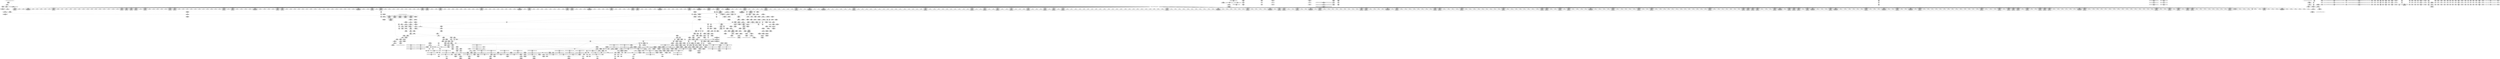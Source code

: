 digraph {
	CE0x580baa0 [shape=record,shape=Mrecord,label="{CE0x580baa0|_ret_%struct.task_struct*_%tmp4,_!dbg_!27714|./arch/x86/include/asm/current.h,14|*SummSink*}"]
	CE0x5885170 [shape=record,shape=Mrecord,label="{CE0x5885170|inode_has_perm:tmp11|security/selinux/hooks.c,1612}"]
	CE0x5845950 [shape=record,shape=Mrecord,label="{CE0x5845950|__validate_creds:cred|Function::__validate_creds&Arg::cred::|*SummSource*}"]
	CE0x58601c0 [shape=record,shape=Mrecord,label="{CE0x58601c0|12:_i32,_56:_i8*,_:_CRE_483,484_}"]
	CE0x5802480 [shape=record,shape=Mrecord,label="{CE0x5802480|104:_%struct.inode*,_:_CRE_156,157_}"]
	CE0x57f4970 [shape=record,shape=Mrecord,label="{CE0x57f4970|__validate_creds:tmp2|include/linux/cred.h,173|*SummSource*}"]
	CE0x585c200 [shape=record,shape=Mrecord,label="{CE0x585c200|12:_i32,_56:_i8*,_:_CRE_303,304_}"]
	CE0x584d160 [shape=record,shape=Mrecord,label="{CE0x584d160|__validate_creds:conv|include/linux/cred.h,173}"]
	CE0x582ac80 [shape=record,shape=Mrecord,label="{CE0x582ac80|__validate_creds:file|Function::__validate_creds&Arg::file::}"]
	CE0x57ffcf0 [shape=record,shape=Mrecord,label="{CE0x57ffcf0|GLOBAL:dentry_has_perm|*Constant*|*SummSource*}"]
	CE0x5859ad0 [shape=record,shape=Mrecord,label="{CE0x5859ad0|12:_i32,_56:_i8*,_:_CRE_270,271_}"]
	CE0x580d4b0 [shape=record,shape=Mrecord,label="{CE0x580d4b0|dentry_has_perm:bb|*SummSource*}"]
	CE0x584cf00 [shape=record,shape=Mrecord,label="{CE0x584cf00|__validate_creds:lnot|include/linux/cred.h,173|*SummSource*}"]
	CE0x586f180 [shape=record,shape=Mrecord,label="{CE0x586f180|12:_i32,_56:_i8*,_:_CRE_917,918_}"]
	CE0x57e4720 [shape=record,shape=Mrecord,label="{CE0x57e4720|selinux_inode_follow_link:do.body}"]
	CE0x582e9a0 [shape=record,shape=Mrecord,label="{CE0x582e9a0|inode_has_perm:call4|security/selinux/hooks.c,1617|*SummSink*}"]
	CE0x5868ed0 [shape=record,shape=Mrecord,label="{CE0x5868ed0|12:_i32,_56:_i8*,_:_CRE_728,736_|*MultipleSource*|Function::inode_has_perm&Arg::inode::|*LoadInst*|security/selinux/hooks.c,1627|security/selinux/hooks.c,1611}"]
	CE0x5853d50 [shape=record,shape=Mrecord,label="{CE0x5853d50|cred_sid:tmp1|*SummSink*}"]
	CE0x5855740 [shape=record,shape=Mrecord,label="{CE0x5855740|12:_i32,_56:_i8*,_:_CRE_178,179_}"]
	CE0x58627c0 [shape=record,shape=Mrecord,label="{CE0x58627c0|12:_i32,_56:_i8*,_:_CRE_559,560_}"]
	CE0x57dfc80 [shape=record,shape=Mrecord,label="{CE0x57dfc80|104:_%struct.inode*,_:_CRE_153,154_}"]
	CE0x587f8c0 [shape=record,shape=Mrecord,label="{CE0x587f8c0|inode_has_perm:and|security/selinux/hooks.c,1611|*SummSink*}"]
	CE0x57f0b10 [shape=record,shape=Mrecord,label="{CE0x57f0b10|104:_%struct.inode*,_:_CRE_8,12_|*MultipleSource*|Function::selinux_inode_follow_link&Arg::dentry::|Function::dentry_has_perm&Arg::dentry::|security/selinux/hooks.c,1627}"]
	CE0x587e160 [shape=record,shape=Mrecord,label="{CE0x587e160|avc_has_perm:tclass|Function::avc_has_perm&Arg::tclass::|*SummSink*}"]
	CE0x58020c0 [shape=record,shape=Mrecord,label="{CE0x58020c0|_ret_i32_%call5,_!dbg_!27741|security/selinux/hooks.c,2814|*SummSink*}"]
	CE0x5853ce0 [shape=record,shape=Mrecord,label="{CE0x5853ce0|cred_sid:tmp1|*SummSource*}"]
	CE0x5855920 [shape=record,shape=Mrecord,label="{CE0x5855920|12:_i32,_56:_i8*,_:_CRE_180,181_}"]
	CE0x57dedb0 [shape=record,shape=Mrecord,label="{CE0x57dedb0|i64_3|*Constant*|*SummSource*}"]
	CE0x582d7b0 [shape=record,shape=Mrecord,label="{CE0x582d7b0|avc_has_perm:ssid|Function::avc_has_perm&Arg::ssid::|*SummSink*}"]
	CE0x58251b0 [shape=record,shape=Mrecord,label="{CE0x58251b0|inode_has_perm:cred|Function::inode_has_perm&Arg::cred::|*SummSource*}"]
	CE0x5827300 [shape=record,shape=Mrecord,label="{CE0x5827300|i64*_getelementptr_inbounds_(_8_x_i64_,_8_x_i64_*___llvm_gcov_ctr154,_i64_0,_i64_2)|*Constant*}"]
	CE0x582df50 [shape=record,shape=Mrecord,label="{CE0x582df50|inode_has_perm:sclass|security/selinux/hooks.c,1617|*SummSource*}"]
	CE0x58771b0 [shape=record,shape=Mrecord,label="{CE0x58771b0|inode_has_perm:i_security|security/selinux/hooks.c,1615|*SummSource*}"]
	CE0x5840ab0 [shape=record,shape=Mrecord,label="{CE0x5840ab0|104:_%struct.inode*,_:_CRE_315,316_}"]
	CE0x5882170 [shape=record,shape=Mrecord,label="{CE0x5882170|inode_has_perm:tobool2|security/selinux/hooks.c,1611|*SummSource*}"]
	CE0x580caf0 [shape=record,shape=Mrecord,label="{CE0x580caf0|selinux_inode_follow_link:call5|security/selinux/hooks.c,2814}"]
	CE0x585b620 [shape=record,shape=Mrecord,label="{CE0x585b620|12:_i32,_56:_i8*,_:_CRE_293,294_}"]
	CE0x5836b00 [shape=record,shape=Mrecord,label="{CE0x5836b00|104:_%struct.inode*,_:_CRE_200,201_}"]
	CE0x5858b00 [shape=record,shape=Mrecord,label="{CE0x5858b00|12:_i32,_56:_i8*,_:_CRE_255,256_}"]
	CE0x57e5480 [shape=record,shape=Mrecord,label="{CE0x57e5480|selinux_inode_follow_link:if.then}"]
	CE0x5802390 [shape=record,shape=Mrecord,label="{CE0x5802390|104:_%struct.inode*,_:_CRE_155,156_}"]
	CE0x5880220 [shape=record,shape=Mrecord,label="{CE0x5880220|inode_has_perm:lnot1|security/selinux/hooks.c,1611}"]
	CE0x586aa70 [shape=record,shape=Mrecord,label="{CE0x586aa70|12:_i32,_56:_i8*,_:_CRE_840,848_|*MultipleSource*|Function::inode_has_perm&Arg::inode::|*LoadInst*|security/selinux/hooks.c,1627|security/selinux/hooks.c,1611}"]
	CE0x585f730 [shape=record,shape=Mrecord,label="{CE0x585f730|12:_i32,_56:_i8*,_:_CRE_474,475_}"]
	CE0x587ad50 [shape=record,shape=Mrecord,label="{CE0x587ad50|i64*_getelementptr_inbounds_(_8_x_i64_,_8_x_i64_*___llvm_gcov_ctr154,_i64_0,_i64_7)|*Constant*}"]
	CE0x5856a00 [shape=record,shape=Mrecord,label="{CE0x5856a00|12:_i32,_56:_i8*,_:_CRE_198,199_}"]
	CE0x57e0780 [shape=record,shape=Mrecord,label="{CE0x57e0780|i64*_getelementptr_inbounds_(_2_x_i64_,_2_x_i64_*___llvm_gcov_ctr153,_i64_0,_i64_1)|*Constant*|*SummSink*}"]
	CE0x582a9a0 [shape=record,shape=Mrecord,label="{CE0x582a9a0|i8*_getelementptr_inbounds_(_25_x_i8_,_25_x_i8_*_.str3,_i32_0,_i32_0)|*Constant*}"]
	CE0x584ca90 [shape=record,shape=Mrecord,label="{CE0x584ca90|_ret_void,_!dbg_!27722|include/linux/cred.h,175|*SummSink*}"]
	CE0x5844450 [shape=record,shape=Mrecord,label="{CE0x5844450|__validate_creds:tmp1|*SummSource*}"]
	CE0x584b960 [shape=record,shape=Mrecord,label="{CE0x584b960|cred_sid:security|security/selinux/hooks.c,196}"]
	CE0x57ef230 [shape=record,shape=Mrecord,label="{CE0x57ef230|inode_has_perm:tmp5|security/selinux/hooks.c,1609|*SummSink*}"]
	CE0x580c970 [shape=record,shape=Mrecord,label="{CE0x580c970|selinux_inode_follow_link:tmp21|security/selinux/hooks.c,2812|*SummSource*}"]
	CE0x57db530 [shape=record,shape=Mrecord,label="{CE0x57db530|dentry_has_perm:dentry1|security/selinux/hooks.c,1631|*SummSource*}"]
	CE0x57f13e0 [shape=record,shape=Mrecord,label="{CE0x57f13e0|104:_%struct.inode*,_:_CRE_64,72_|*MultipleSource*|Function::selinux_inode_follow_link&Arg::dentry::|Function::dentry_has_perm&Arg::dentry::|security/selinux/hooks.c,1627}"]
	CE0x585ab70 [shape=record,shape=Mrecord,label="{CE0x585ab70|12:_i32,_56:_i8*,_:_CRE_284,285_}"]
	CE0x583a6c0 [shape=record,shape=Mrecord,label="{CE0x583a6c0|inode_has_perm:tmp4|security/selinux/hooks.c,1609|*SummSink*}"]
	CE0x57db020 [shape=record,shape=Mrecord,label="{CE0x57db020|dentry_has_perm:u|security/selinux/hooks.c,1631}"]
	CE0x57ddea0 [shape=record,shape=Mrecord,label="{CE0x57ddea0|selinux_inode_follow_link:tmp17|security/selinux/hooks.c,2812|*SummSink*}"]
	CE0x58013e0 [shape=record,shape=Mrecord,label="{CE0x58013e0|_ret_i32_%call,_!dbg_!27723|security/selinux/hooks.c,1632}"]
	CE0x586d170 [shape=record,shape=Mrecord,label="{CE0x586d170|12:_i32,_56:_i8*,_:_CRE_890,891_}"]
	CE0x583ebe0 [shape=record,shape=Mrecord,label="{CE0x583ebe0|GLOBAL:current_task|Global_var:current_task|*SummSink*}"]
	CE0x586daf0 [shape=record,shape=Mrecord,label="{CE0x586daf0|12:_i32,_56:_i8*,_:_CRE_898,899_}"]
	CE0x580a8f0 [shape=record,shape=Mrecord,label="{CE0x580a8f0|GLOBAL:get_current|*Constant*|*SummSource*}"]
	CE0x586de80 [shape=record,shape=Mrecord,label="{CE0x586de80|12:_i32,_56:_i8*,_:_CRE_901,902_}"]
	CE0x58654e0 [shape=record,shape=Mrecord,label="{CE0x58654e0|12:_i32,_56:_i8*,_:_CRE_597,598_}"]
	CE0x5861090 [shape=record,shape=Mrecord,label="{CE0x5861090|12:_i32,_56:_i8*,_:_CRE_512,520_|*MultipleSource*|Function::inode_has_perm&Arg::inode::|*LoadInst*|security/selinux/hooks.c,1627|security/selinux/hooks.c,1611}"]
	CE0x58599a0 [shape=record,shape=Mrecord,label="{CE0x58599a0|12:_i32,_56:_i8*,_:_CRE_269,270_}"]
	"CONST[source:0(mediator),value:2(dynamic)][purpose:{object}][SnkIdx:2]"
	CE0x57e58e0 [shape=record,shape=Mrecord,label="{CE0x57e58e0|selinux_inode_follow_link:tmp20|security/selinux/hooks.c,2812}"]
	CE0x58a1200 [shape=record,shape=Mrecord,label="{CE0x58a1200|cred_sid:tmp5|security/selinux/hooks.c,196|*SummSink*}"]
	CE0x5881990 [shape=record,shape=Mrecord,label="{CE0x5881990|inode_has_perm:expval|security/selinux/hooks.c,1611}"]
	CE0x57dc870 [shape=record,shape=Mrecord,label="{CE0x57dc870|i32_2812|*Constant*}"]
	CE0x584b5b0 [shape=record,shape=Mrecord,label="{CE0x584b5b0|dentry_has_perm:tmp1|*SummSink*}"]
	CE0x589a2d0 [shape=record,shape=Mrecord,label="{CE0x589a2d0|i32_3|*Constant*}"]
	CE0x583a810 [shape=record,shape=Mrecord,label="{CE0x583a810|__validate_creds:lnot.ext|include/linux/cred.h,173|*SummSource*}"]
	CE0x5832530 [shape=record,shape=Mrecord,label="{CE0x5832530|_call_void___invalid_creds(%struct.cred*_%cred,_i8*_%file,_i32_%line)_#10,_!dbg_!27721|include/linux/cred.h,174}"]
	CE0x5855560 [shape=record,shape=Mrecord,label="{CE0x5855560|12:_i32,_56:_i8*,_:_CRE_176,177_}"]
	CE0x5835a20 [shape=record,shape=Mrecord,label="{CE0x5835a20|104:_%struct.inode*,_:_CRE_182,183_}"]
	CE0x5863bf0 [shape=record,shape=Mrecord,label="{CE0x5863bf0|12:_i32,_56:_i8*,_:_CRE_576,577_}"]
	CE0x5802660 [shape=record,shape=Mrecord,label="{CE0x5802660|104:_%struct.inode*,_:_CRE_158,159_}"]
	CE0x585bfa0 [shape=record,shape=Mrecord,label="{CE0x585bfa0|12:_i32,_56:_i8*,_:_CRE_301,302_}"]
	CE0x5802840 [shape=record,shape=Mrecord,label="{CE0x5802840|104:_%struct.inode*,_:_CRE_160,161_}"]
	CE0x5862c80 [shape=record,shape=Mrecord,label="{CE0x5862c80|12:_i32,_56:_i8*,_:_CRE_563,564_}"]
	CE0x5842310 [shape=record,shape=Mrecord,label="{CE0x5842310|__validate_creds:tmp6|include/linux/cred.h,174|*SummSink*}"]
	CE0x585fa00 [shape=record,shape=Mrecord,label="{CE0x585fa00|12:_i32,_56:_i8*,_:_CRE_476,477_}"]
	CE0x5838c10 [shape=record,shape=Mrecord,label="{CE0x5838c10|_ret_void,_!dbg_!27722|include/linux/cred.h,175}"]
	CE0x586f050 [shape=record,shape=Mrecord,label="{CE0x586f050|12:_i32,_56:_i8*,_:_CRE_916,917_}"]
	CE0x57dd050 [shape=record,shape=Mrecord,label="{CE0x57dd050|i8*_getelementptr_inbounds_(_45_x_i8_,_45_x_i8_*_.str12,_i32_0,_i32_0)|*Constant*|*SummSource*}"]
	CE0x582cea0 [shape=record,shape=Mrecord,label="{CE0x582cea0|COLLAPSED:_GCMRE___llvm_gcov_ctr153_internal_global_2_x_i64_zeroinitializer:_elem_0:default:}"]
	CE0x5862ee0 [shape=record,shape=Mrecord,label="{CE0x5862ee0|12:_i32,_56:_i8*,_:_CRE_565,566_}"]
	CE0x583c6c0 [shape=record,shape=Mrecord,label="{CE0x583c6c0|104:_%struct.inode*,_:_CRE_212,213_}"]
	CE0x5835570 [shape=record,shape=Mrecord,label="{CE0x5835570|104:_%struct.inode*,_:_CRE_177,178_}"]
	CE0x58a1ec0 [shape=record,shape=Mrecord,label="{CE0x58a1ec0|i64*_getelementptr_inbounds_(_2_x_i64_,_2_x_i64_*___llvm_gcov_ctr131,_i64_0,_i64_0)|*Constant*|*SummSource*}"]
	CE0x587e540 [shape=record,shape=Mrecord,label="{CE0x587e540|avc_has_perm:requested|Function::avc_has_perm&Arg::requested::}"]
	CE0x5836560 [shape=record,shape=Mrecord,label="{CE0x5836560|104:_%struct.inode*,_:_CRE_194,195_}"]
	CE0x58a2710 [shape=record,shape=Mrecord,label="{CE0x58a2710|__validate_creds:tmp9|include/linux/cred.h,175|*SummSource*}"]
	CE0x5800220 [shape=record,shape=Mrecord,label="{CE0x5800220|dentry_has_perm:cred|Function::dentry_has_perm&Arg::cred::|*SummSource*}"]
	CE0x5828980 [shape=record,shape=Mrecord,label="{CE0x5828980|i32_22|*Constant*|*SummSource*}"]
	CE0x58714d0 [shape=record,shape=Mrecord,label="{CE0x58714d0|12:_i32,_56:_i8*,_:_CRE_978,979_}"]
	CE0x58578c0 [shape=record,shape=Mrecord,label="{CE0x58578c0|12:_i32,_56:_i8*,_:_CRE_232,236_|*MultipleSource*|Function::inode_has_perm&Arg::inode::|*LoadInst*|security/selinux/hooks.c,1627|security/selinux/hooks.c,1611}"]
	CE0x5801720 [shape=record,shape=Mrecord,label="{CE0x5801720|dentry_has_perm:av|Function::dentry_has_perm&Arg::av::|*SummSource*}"]
	CE0x57eb9b0 [shape=record,shape=Mrecord,label="{CE0x57eb9b0|12:_i32,_56:_i8*,_:_CRE_112,120_|*MultipleSource*|Function::inode_has_perm&Arg::inode::|*LoadInst*|security/selinux/hooks.c,1627|security/selinux/hooks.c,1611}"]
	CE0x586ae50 [shape=record,shape=Mrecord,label="{CE0x586ae50|12:_i32,_56:_i8*,_:_CRE_856,864_|*MultipleSource*|Function::inode_has_perm&Arg::inode::|*LoadInst*|security/selinux/hooks.c,1627|security/selinux/hooks.c,1611}"]
	CE0x5846910 [shape=record,shape=Mrecord,label="{CE0x5846910|inode_has_perm:i_flags|security/selinux/hooks.c,1611}"]
	CE0x57ec530 [shape=record,shape=Mrecord,label="{CE0x57ec530|12:_i32,_56:_i8*,_:_CRE_48,56_|*MultipleSource*|Function::inode_has_perm&Arg::inode::|*LoadInst*|security/selinux/hooks.c,1627|security/selinux/hooks.c,1611}"]
	CE0x5877510 [shape=record,shape=Mrecord,label="{CE0x5877510|inode_has_perm:tmp15|*LoadInst*|security/selinux/hooks.c,1615}"]
	CE0x5836740 [shape=record,shape=Mrecord,label="{CE0x5836740|104:_%struct.inode*,_:_CRE_196,197_}"]
	CE0x5860a10 [shape=record,shape=Mrecord,label="{CE0x5860a10|12:_i32,_56:_i8*,_:_CRE_500,504_|*MultipleSource*|Function::inode_has_perm&Arg::inode::|*LoadInst*|security/selinux/hooks.c,1627|security/selinux/hooks.c,1611}"]
	CE0x5841490 [shape=record,shape=Mrecord,label="{CE0x5841490|__validate_creds:tmp5|include/linux/cred.h,173}"]
	CE0x585a6b0 [shape=record,shape=Mrecord,label="{CE0x585a6b0|12:_i32,_56:_i8*,_:_CRE_280,281_}"]
	CE0x5862690 [shape=record,shape=Mrecord,label="{CE0x5862690|12:_i32,_56:_i8*,_:_CRE_558,559_}"]
	CE0x57f7bf0 [shape=record,shape=Mrecord,label="{CE0x57f7bf0|i8*_getelementptr_inbounds_(_25_x_i8_,_25_x_i8_*_.str3,_i32_0,_i32_0)|*Constant*|*SummSource*}"]
	CE0x5846d70 [shape=record,shape=Mrecord,label="{CE0x5846d70|cred_sid:security|security/selinux/hooks.c,196|*SummSource*}"]
	CE0x5837cc0 [shape=record,shape=Mrecord,label="{CE0x5837cc0|GLOBAL:llvm.expect.i64|*Constant*}"]
	CE0x584aca0 [shape=record,shape=Mrecord,label="{CE0x584aca0|12:_i32,_56:_i8*,_:_CRE_143,144_}"]
	CE0x5845f50 [shape=record,shape=Mrecord,label="{CE0x5845f50|inode_has_perm:do.end|*SummSink*}"]
	CE0x58634d0 [shape=record,shape=Mrecord,label="{CE0x58634d0|12:_i32,_56:_i8*,_:_CRE_570,571_}"]
	CE0x5858920 [shape=record,shape=Mrecord,label="{CE0x5858920|12:_i32,_56:_i8*,_:_CRE_253,254_}"]
	CE0x58674f0 [shape=record,shape=Mrecord,label="{CE0x58674f0|12:_i32,_56:_i8*,_:_CRE_624,628_|*MultipleSource*|Function::inode_has_perm&Arg::inode::|*LoadInst*|security/selinux/hooks.c,1627|security/selinux/hooks.c,1611}"]
	CE0x583e8c0 [shape=record,shape=Mrecord,label="{CE0x583e8c0|i64*_getelementptr_inbounds_(_2_x_i64_,_2_x_i64_*___llvm_gcov_ctr153,_i64_0,_i64_0)|*Constant*}"]
	CE0x582eea0 [shape=record,shape=Mrecord,label="{CE0x582eea0|i32_(i32,_i32,_i16,_i32,_%struct.common_audit_data*)*_bitcast_(i32_(i32,_i32,_i16,_i32,_%struct.common_audit_data.495*)*_avc_has_perm_to_i32_(i32,_i32,_i16,_i32,_%struct.common_audit_data*)*)|*Constant*|*SummSink*}"]
	CE0x580b1f0 [shape=record,shape=Mrecord,label="{CE0x580b1f0|12:_i32,_56:_i8*,_:_CRE_32,40_|*MultipleSource*|Function::inode_has_perm&Arg::inode::|*LoadInst*|security/selinux/hooks.c,1627|security/selinux/hooks.c,1611}"]
	CE0x5838600 [shape=record,shape=Mrecord,label="{CE0x5838600|inode_has_perm:tmp1|*SummSink*}"]
	CE0x58019e0 [shape=record,shape=Mrecord,label="{CE0x58019e0|_ret_i32_%call,_!dbg_!27723|security/selinux/hooks.c,1632|*SummSource*}"]
	CE0x57e7270 [shape=record,shape=Mrecord,label="{CE0x57e7270|_call_void_mcount()_#3}"]
	CE0x585aca0 [shape=record,shape=Mrecord,label="{CE0x585aca0|12:_i32,_56:_i8*,_:_CRE_285,286_}"]
	CE0x585add0 [shape=record,shape=Mrecord,label="{CE0x585add0|12:_i32,_56:_i8*,_:_CRE_286,287_}"]
	CE0x57efdc0 [shape=record,shape=Mrecord,label="{CE0x57efdc0|_call_void_lockdep_rcu_suspicious(i8*_getelementptr_inbounds_(_25_x_i8_,_25_x_i8_*_.str3,_i32_0,_i32_0),_i32_2812,_i8*_getelementptr_inbounds_(_45_x_i8_,_45_x_i8_*_.str12,_i32_0,_i32_0))_#10,_!dbg_!27729|security/selinux/hooks.c,2812|*SummSource*}"]
	CE0x57f5890 [shape=record,shape=Mrecord,label="{CE0x57f5890|__validate_creds:tmp4|include/linux/cred.h,173|*SummSource*}"]
	CE0x5839550 [shape=record,shape=Mrecord,label="{CE0x5839550|inode_has_perm:tmp|*SummSink*}"]
	CE0x586f2b0 [shape=record,shape=Mrecord,label="{CE0x586f2b0|12:_i32,_56:_i8*,_:_CRE_918,919_}"]
	CE0x57f1d90 [shape=record,shape=Mrecord,label="{CE0x57f1d90|_call_void_mcount()_#3|*SummSource*}"]
	CE0x58469e0 [shape=record,shape=Mrecord,label="{CE0x58469e0|inode_has_perm:i_flags|security/selinux/hooks.c,1611|*SummSource*}"]
	CE0x580c2c0 [shape=record,shape=Mrecord,label="{CE0x580c2c0|selinux_inode_follow_link:cred4|security/selinux/hooks.c,2812|*SummSource*}"]
	CE0x584e430 [shape=record,shape=Mrecord,label="{CE0x584e430|0:_i32,_4:_i32,_8:_i32,_12:_i32,_:_CMRE_8,12_|*MultipleSource*|security/selinux/hooks.c,196|security/selinux/hooks.c,197|*LoadInst*|security/selinux/hooks.c,196}"]
	CE0x5846460 [shape=record,shape=Mrecord,label="{CE0x5846460|_call_void_mcount()_#3}"]
	CE0x584b510 [shape=record,shape=Mrecord,label="{CE0x584b510|12:_i32,_56:_i8*,_:_CRE_152,153_}"]
	CE0x5854480 [shape=record,shape=Mrecord,label="{CE0x5854480|12:_i32,_56:_i8*,_:_CRE_158,159_}"]
	CE0x583f570 [shape=record,shape=Mrecord,label="{CE0x583f570|GLOBAL:current_task|Global_var:current_task}"]
	CE0x57f4de0 [shape=record,shape=Mrecord,label="{CE0x57f4de0|__validate_creds:tmp2|include/linux/cred.h,173|*SummSink*}"]
	CE0x58700f0 [shape=record,shape=Mrecord,label="{CE0x58700f0|12:_i32,_56:_i8*,_:_CRE_930,931_}"]
	CE0x58710c0 [shape=record,shape=Mrecord,label="{CE0x58710c0|12:_i32,_56:_i8*,_:_CRE_976,977_}"]
	CE0x583faa0 [shape=record,shape=Mrecord,label="{CE0x583faa0|COLLAPSED:_GCMRE___llvm_gcov_ctr98_internal_global_2_x_i64_zeroinitializer:_elem_0:default:}"]
	CE0x586c590 [shape=record,shape=Mrecord,label="{CE0x586c590|12:_i32,_56:_i8*,_:_CRE_880,881_}"]
	CE0x58593b0 [shape=record,shape=Mrecord,label="{CE0x58593b0|12:_i32,_56:_i8*,_:_CRE_264,265_}"]
	CE0x587c580 [shape=record,shape=Mrecord,label="{CE0x587c580|__validate_creds:if.end}"]
	CE0x5859870 [shape=record,shape=Mrecord,label="{CE0x5859870|12:_i32,_56:_i8*,_:_CRE_268,269_}"]
	CE0x583c000 [shape=record,shape=Mrecord,label="{CE0x583c000|dentry_has_perm:tmp2|*SummSource*}"]
	CE0x58098c0 [shape=record,shape=Mrecord,label="{CE0x58098c0|GLOBAL:cred_sid|*Constant*}"]
	CE0x5866b70 [shape=record,shape=Mrecord,label="{CE0x5866b70|12:_i32,_56:_i8*,_:_CRE_616,617_}"]
	CE0x585e000 [shape=record,shape=Mrecord,label="{CE0x585e000|12:_i32,_56:_i8*,_:_CRE_400,408_|*MultipleSource*|Function::inode_has_perm&Arg::inode::|*LoadInst*|security/selinux/hooks.c,1627|security/selinux/hooks.c,1611}"]
	CE0x5832900 [shape=record,shape=Mrecord,label="{CE0x5832900|_call_void___invalid_creds(%struct.cred*_%cred,_i8*_%file,_i32_%line)_#10,_!dbg_!27721|include/linux/cred.h,174|*SummSource*}"]
	CE0x5863140 [shape=record,shape=Mrecord,label="{CE0x5863140|12:_i32,_56:_i8*,_:_CRE_567,568_}"]
	CE0x5880de0 [shape=record,shape=Mrecord,label="{CE0x5880de0|inode_has_perm:lnot.ext|security/selinux/hooks.c,1611|*SummSink*}"]
	CE0x5882500 [shape=record,shape=Mrecord,label="{CE0x5882500|i64_4|*Constant*}"]
	CE0x58780a0 [shape=record,shape=Mrecord,label="{CE0x58780a0|inode_has_perm:sid3|security/selinux/hooks.c,1617|*SummSink*}"]
	CE0x589a400 [shape=record,shape=Mrecord,label="{CE0x589a400|i32_3|*Constant*|*SummSource*}"]
	CE0x58298b0 [shape=record,shape=Mrecord,label="{CE0x58298b0|12:_i32,_56:_i8*,_:_CRE_8,12_|*MultipleSource*|Function::inode_has_perm&Arg::inode::|*LoadInst*|security/selinux/hooks.c,1627|security/selinux/hooks.c,1611}"]
	CE0x585a7e0 [shape=record,shape=Mrecord,label="{CE0x585a7e0|12:_i32,_56:_i8*,_:_CRE_281,282_}"]
	CE0x5802fc0 [shape=record,shape=Mrecord,label="{CE0x5802fc0|104:_%struct.inode*,_:_CRE_168,169_}"]
	CE0x5807440 [shape=record,shape=Mrecord,label="{CE0x5807440|get_current:tmp1}"]
	CE0x57fd1d0 [shape=record,shape=Mrecord,label="{CE0x57fd1d0|i64*_getelementptr_inbounds_(_11_x_i64_,_11_x_i64_*___llvm_gcov_ctr230,_i64_0,_i64_8)|*Constant*}"]
	CE0x585b750 [shape=record,shape=Mrecord,label="{CE0x585b750|12:_i32,_56:_i8*,_:_CRE_294,295_}"]
	CE0x5840ba0 [shape=record,shape=Mrecord,label="{CE0x5840ba0|104:_%struct.inode*,_:_CRE_316,317_}"]
	CE0x57f23e0 [shape=record,shape=Mrecord,label="{CE0x57f23e0|104:_%struct.inode*,_:_CRE_80,88_|*MultipleSource*|Function::selinux_inode_follow_link&Arg::dentry::|Function::dentry_has_perm&Arg::dentry::|security/selinux/hooks.c,1627}"]
	CE0x58353c0 [shape=record,shape=Mrecord,label="{CE0x58353c0|104:_%struct.inode*,_:_CRE_175,176_}"]
	CE0x57f2ae0 [shape=record,shape=Mrecord,label="{CE0x57f2ae0|104:_%struct.inode*,_:_CRE_91,92_}"]
	CE0x586f9d0 [shape=record,shape=Mrecord,label="{CE0x586f9d0|12:_i32,_56:_i8*,_:_CRE_924,925_}"]
	CE0x57e2d10 [shape=record,shape=Mrecord,label="{CE0x57e2d10|selinux_inode_follow_link:tmp7|security/selinux/hooks.c,2812|*SummSink*}"]
	CE0x58084e0 [shape=record,shape=Mrecord,label="{CE0x58084e0|inode_has_perm:tmp12|security/selinux/hooks.c,1612|*SummSink*}"]
	CE0x5827870 [shape=record,shape=Mrecord,label="{CE0x5827870|__validate_creds:bb|*SummSink*}"]
	CE0x5802930 [shape=record,shape=Mrecord,label="{CE0x5802930|104:_%struct.inode*,_:_CRE_161,162_}"]
	CE0x580af60 [shape=record,shape=Mrecord,label="{CE0x580af60|12:_i32,_56:_i8*,_:_CRE_16,24_|*MultipleSource*|Function::inode_has_perm&Arg::inode::|*LoadInst*|security/selinux/hooks.c,1627|security/selinux/hooks.c,1611}"]
	CE0x57ecbd0 [shape=record,shape=Mrecord,label="{CE0x57ecbd0|12:_i32,_56:_i8*,_:_CRE_76,80_|*MultipleSource*|Function::inode_has_perm&Arg::inode::|*LoadInst*|security/selinux/hooks.c,1627|security/selinux/hooks.c,1611}"]
	CE0x5881a60 [shape=record,shape=Mrecord,label="{CE0x5881a60|inode_has_perm:expval|security/selinux/hooks.c,1611|*SummSource*}"]
	CE0x58659a0 [shape=record,shape=Mrecord,label="{CE0x58659a0|12:_i32,_56:_i8*,_:_CRE_601,602_}"]
	CE0x5858650 [shape=record,shape=Mrecord,label="{CE0x5858650|12:_i32,_56:_i8*,_:_CRE_250,251_}"]
	CE0x586b880 [shape=record,shape=Mrecord,label="{CE0x586b880|12:_i32,_56:_i8*,_:_CRE_869,870_}"]
	CE0x57ee640 [shape=record,shape=Mrecord,label="{CE0x57ee640|__validate_creds:lnot|include/linux/cred.h,173}"]
	CE0x5809620 [shape=record,shape=Mrecord,label="{CE0x5809620|inode_has_perm:call|security/selinux/hooks.c,1614|*SummSource*}"]
	CE0x57ed3b0 [shape=record,shape=Mrecord,label="{CE0x57ed3b0|GLOBAL:__validate_creds|*Constant*|*SummSource*}"]
	CE0x5863f80 [shape=record,shape=Mrecord,label="{CE0x5863f80|12:_i32,_56:_i8*,_:_CRE_579,580_}"]
	CE0x582c070 [shape=record,shape=Mrecord,label="{CE0x582c070|inode_has_perm:do.end}"]
	CE0x5854b10 [shape=record,shape=Mrecord,label="{CE0x5854b10|12:_i32,_56:_i8*,_:_CRE_165,166_}"]
	CE0x5855470 [shape=record,shape=Mrecord,label="{CE0x5855470|12:_i32,_56:_i8*,_:_CRE_175,176_}"]
	CE0x57ee9b0 [shape=record,shape=Mrecord,label="{CE0x57ee9b0|inode_has_perm:tmp3|*SummSource*}"]
	CE0x583a200 [shape=record,shape=Mrecord,label="{CE0x583a200|_call_void_mcount()_#3|*SummSink*}"]
	CE0x586bfa0 [shape=record,shape=Mrecord,label="{CE0x586bfa0|12:_i32,_56:_i8*,_:_CRE_875,876_}"]
	CE0x5881ff0 [shape=record,shape=Mrecord,label="{CE0x5881ff0|inode_has_perm:tobool2|security/selinux/hooks.c,1611}"]
	CE0x57e1c30 [shape=record,shape=Mrecord,label="{CE0x57e1c30|i32_1|*Constant*|*SummSource*}"]
	CE0x5841eb0 [shape=record,shape=Mrecord,label="{CE0x5841eb0|i64*_getelementptr_inbounds_(_5_x_i64_,_5_x_i64_*___llvm_gcov_ctr155,_i64_0,_i64_3)|*Constant*|*SummSink*}"]
	CE0x58370a0 [shape=record,shape=Mrecord,label="{CE0x58370a0|104:_%struct.inode*,_:_CRE_206,207_}"]
	CE0x584c3d0 [shape=record,shape=Mrecord,label="{CE0x584c3d0|__validate_creds:file|Function::__validate_creds&Arg::file::|*SummSink*}"]
	CE0x58288d0 [shape=record,shape=Mrecord,label="{CE0x58288d0|inode_has_perm:tmp5|security/selinux/hooks.c,1609}"]
	CE0x58442e0 [shape=record,shape=Mrecord,label="{CE0x58442e0|__validate_creds:tmp|*SummSink*}"]
	CE0x587f7c0 [shape=record,shape=Mrecord,label="{CE0x587f7c0|inode_has_perm:and|security/selinux/hooks.c,1611}"]
	CE0x57f55a0 [shape=record,shape=Mrecord,label="{CE0x57f55a0|__validate_creds:tmp3|include/linux/cred.h,173|*SummSource*}"]
	CE0x57f2b50 [shape=record,shape=Mrecord,label="{CE0x57f2b50|104:_%struct.inode*,_:_CRE_92,93_}"]
	CE0x580c140 [shape=record,shape=Mrecord,label="{CE0x580c140|COLLAPSED:_GCMRE_current_task_external_global_%struct.task_struct*:_elem_0::|security/selinux/hooks.c,2812}"]
	CE0x57db810 [shape=record,shape=Mrecord,label="{CE0x57db810|dentry_has_perm:call|security/selinux/hooks.c,1632|*SummSource*}"]
	CE0x586f640 [shape=record,shape=Mrecord,label="{CE0x586f640|12:_i32,_56:_i8*,_:_CRE_921,922_}"]
	CE0x57f5410 [shape=record,shape=Mrecord,label="{CE0x57f5410|GLOBAL:__llvm_gcov_ctr155|Global_var:__llvm_gcov_ctr155|*SummSink*}"]
	CE0x5840c90 [shape=record,shape=Mrecord,label="{CE0x5840c90|104:_%struct.inode*,_:_CRE_317,318_}"]
	CE0x585c590 [shape=record,shape=Mrecord,label="{CE0x585c590|12:_i32,_56:_i8*,_:_CRE_306,307_}"]
	CE0x582bb80 [shape=record,shape=Mrecord,label="{CE0x582bb80|get_current:tmp3|*SummSource*}"]
	CE0x57f5610 [shape=record,shape=Mrecord,label="{CE0x57f5610|__validate_creds:tmp3|include/linux/cred.h,173|*SummSink*}"]
	CE0x5840570 [shape=record,shape=Mrecord,label="{CE0x5840570|104:_%struct.inode*,_:_CRE_309,310_}"]
	CE0x5842dd0 [shape=record,shape=Mrecord,label="{CE0x5842dd0|_call_void_mcount()_#3}"]
	CE0x582d4c0 [shape=record,shape=Mrecord,label="{CE0x582d4c0|avc_has_perm:ssid|Function::avc_has_perm&Arg::ssid::}"]
	CE0x5859740 [shape=record,shape=Mrecord,label="{CE0x5859740|12:_i32,_56:_i8*,_:_CRE_267,268_}"]
	CE0x57dbb20 [shape=record,shape=Mrecord,label="{CE0x57dbb20|GLOBAL:inode_has_perm|*Constant*|*SummSource*}"]
	CE0x57d5380 [shape=record,shape=Mrecord,label="{CE0x57d5380|selinux_inode_follow_link:land.lhs.true|*SummSource*}"]
	CE0x57f7cd0 [shape=record,shape=Mrecord,label="{CE0x57f7cd0|i8*_getelementptr_inbounds_(_25_x_i8_,_25_x_i8_*_.str3,_i32_0,_i32_0)|*Constant*|*SummSink*}"]
	CE0x5825c70 [shape=record,shape=Mrecord,label="{CE0x5825c70|inode_has_perm:perms|Function::inode_has_perm&Arg::perms::|*SummSink*}"]
	CE0x585ca50 [shape=record,shape=Mrecord,label="{CE0x585ca50|12:_i32,_56:_i8*,_:_CRE_310,311_}"]
	CE0x5866450 [shape=record,shape=Mrecord,label="{CE0x5866450|12:_i32,_56:_i8*,_:_CRE_610,611_}"]
	CE0x5836650 [shape=record,shape=Mrecord,label="{CE0x5836650|104:_%struct.inode*,_:_CRE_195,196_}"]
	CE0x5899dd0 [shape=record,shape=Mrecord,label="{CE0x5899dd0|inode_has_perm:tmp16|security/selinux/hooks.c,1615|*SummSink*}"]
	CE0x57e0980 [shape=record,shape=Mrecord,label="{CE0x57e0980|get_current:tmp2|*SummSink*}"]
	CE0x57f1130 [shape=record,shape=Mrecord,label="{CE0x57f1130|104:_%struct.inode*,_:_CRE_48,52_|*MultipleSource*|Function::selinux_inode_follow_link&Arg::dentry::|Function::dentry_has_perm&Arg::dentry::|security/selinux/hooks.c,1627}"]
	CE0x57dab50 [shape=record,shape=Mrecord,label="{CE0x57dab50|i8_10|*Constant*}"]
	CE0x583d020 [shape=record,shape=Mrecord,label="{CE0x583d020|104:_%struct.inode*,_:_CRE_222,223_}"]
	CE0x57e74f0 [shape=record,shape=Mrecord,label="{CE0x57e74f0|_call_void_mcount()_#3|*SummSink*}"]
	CE0x5804b70 [shape=record,shape=Mrecord,label="{CE0x5804b70|dentry_has_perm:ad|security/selinux/hooks.c, 1628|*SummSource*}"]
	CE0x5865e60 [shape=record,shape=Mrecord,label="{CE0x5865e60|12:_i32,_56:_i8*,_:_CRE_605,606_}"]
	CE0x580a5a0 [shape=record,shape=Mrecord,label="{CE0x580a5a0|GLOBAL:get_current|*Constant*}"]
	CE0x5882d50 [shape=record,shape=Mrecord,label="{CE0x5882d50|GLOBAL:__llvm_gcov_ctr154|Global_var:__llvm_gcov_ctr154}"]
	CE0x587ba30 [shape=record,shape=Mrecord,label="{CE0x587ba30|inode_has_perm:tmp19|security/selinux/hooks.c,1618}"]
	CE0x58724b0 [shape=record,shape=Mrecord,label="{CE0x58724b0|inode_has_perm:tmp6|*LoadInst*|security/selinux/hooks.c,1611|*SummSource*}"]
	CE0x57e7c80 [shape=record,shape=Mrecord,label="{CE0x57e7c80|i64_2|*Constant*|*SummSource*}"]
	CE0x58467e0 [shape=record,shape=Mrecord,label="{CE0x58467e0|12:_i32,_56:_i8*,_:_CRE_0,2_|*MultipleSource*|Function::inode_has_perm&Arg::inode::|*LoadInst*|security/selinux/hooks.c,1627|security/selinux/hooks.c,1611}"]
	CE0x57f4490 [shape=record,shape=Mrecord,label="{CE0x57f4490|__validate_creds:tobool|include/linux/cred.h,173|*SummSource*}"]
	CE0x585fd00 [shape=record,shape=Mrecord,label="{CE0x585fd00|12:_i32,_56:_i8*,_:_CRE_479,480_}"]
	CE0x5806740 [shape=record,shape=Mrecord,label="{CE0x5806740|selinux_inode_follow_link:tmp14|security/selinux/hooks.c,2812|*SummSink*}"]
	CE0x587c290 [shape=record,shape=Mrecord,label="{CE0x587c290|inode_has_perm:tmp20|security/selinux/hooks.c,1618|*SummSink*}"]
	CE0x57e40d0 [shape=record,shape=Mrecord,label="{CE0x57e40d0|i64_3|*Constant*|*SummSink*}"]
	CE0x58822e0 [shape=record,shape=Mrecord,label="{CE0x58822e0|inode_has_perm:tobool2|security/selinux/hooks.c,1611|*SummSink*}"]
	CE0x585cf10 [shape=record,shape=Mrecord,label="{CE0x585cf10|12:_i32,_56:_i8*,_:_CRE_328,336_|*MultipleSource*|Function::inode_has_perm&Arg::inode::|*LoadInst*|security/selinux/hooks.c,1627|security/selinux/hooks.c,1611}"]
	CE0x580d440 [shape=record,shape=Mrecord,label="{CE0x580d440|dentry_has_perm:bb}"]
	CE0x57ec090 [shape=record,shape=Mrecord,label="{CE0x57ec090|__validate_creds:tmp}"]
	CE0x586fc30 [shape=record,shape=Mrecord,label="{CE0x586fc30|12:_i32,_56:_i8*,_:_CRE_926,927_}"]
	CE0x58705b0 [shape=record,shape=Mrecord,label="{CE0x58705b0|12:_i32,_56:_i8*,_:_CRE_934,935_}"]
	CE0x58095b0 [shape=record,shape=Mrecord,label="{CE0x58095b0|inode_has_perm:call|security/selinux/hooks.c,1614}"]
	CE0x5872260 [shape=record,shape=Mrecord,label="{CE0x5872260|inode_has_perm:tmp6|*LoadInst*|security/selinux/hooks.c,1611}"]
	CE0x5801010 [shape=record,shape=Mrecord,label="{CE0x5801010|dentry_has_perm:dentry|Function::dentry_has_perm&Arg::dentry::|*SummSink*}"]
	CE0x583cb70 [shape=record,shape=Mrecord,label="{CE0x583cb70|104:_%struct.inode*,_:_CRE_217,218_}"]
	CE0x584b060 [shape=record,shape=Mrecord,label="{CE0x584b060|12:_i32,_56:_i8*,_:_CRE_147,148_}"]
	CE0x584b150 [shape=record,shape=Mrecord,label="{CE0x584b150|12:_i32,_56:_i8*,_:_CRE_148,149_}"]
	CE0x57d8680 [shape=record,shape=Mrecord,label="{CE0x57d8680|selinux_inode_follow_link:tmp8|security/selinux/hooks.c,2812|*SummSink*}"]
	CE0x5863010 [shape=record,shape=Mrecord,label="{CE0x5863010|12:_i32,_56:_i8*,_:_CRE_566,567_}"]
	CE0x5863d20 [shape=record,shape=Mrecord,label="{CE0x5863d20|12:_i32,_56:_i8*,_:_CRE_577,578_}"]
	CE0x586ccb0 [shape=record,shape=Mrecord,label="{CE0x586ccb0|12:_i32,_56:_i8*,_:_CRE_886,887_}"]
	CE0x57ef0c0 [shape=record,shape=Mrecord,label="{CE0x57ef0c0|inode_has_perm:tmp5|security/selinux/hooks.c,1609|*SummSource*}"]
	CE0x5865d30 [shape=record,shape=Mrecord,label="{CE0x5865d30|12:_i32,_56:_i8*,_:_CRE_604,605_}"]
	CE0x5857450 [shape=record,shape=Mrecord,label="{CE0x5857450|12:_i32,_56:_i8*,_:_CRE_212,216_|*MultipleSource*|Function::inode_has_perm&Arg::inode::|*LoadInst*|security/selinux/hooks.c,1627|security/selinux/hooks.c,1611}"]
	CE0x58699a0 [shape=record,shape=Mrecord,label="{CE0x58699a0|12:_i32,_56:_i8*,_:_CRE_768,776_|*MultipleSource*|Function::inode_has_perm&Arg::inode::|*LoadInst*|security/selinux/hooks.c,1627|security/selinux/hooks.c,1611}"]
	CE0x5802b10 [shape=record,shape=Mrecord,label="{CE0x5802b10|104:_%struct.inode*,_:_CRE_163,164_}"]
	CE0x585ff60 [shape=record,shape=Mrecord,label="{CE0x585ff60|12:_i32,_56:_i8*,_:_CRE_481,482_}"]
	CE0x5837660 [shape=record,shape=Mrecord,label="{CE0x5837660|12:_i32,_56:_i8*,_:_CRE_88,96_|*MultipleSource*|Function::inode_has_perm&Arg::inode::|*LoadInst*|security/selinux/hooks.c,1627|security/selinux/hooks.c,1611}"]
	CE0x584b240 [shape=record,shape=Mrecord,label="{CE0x584b240|12:_i32,_56:_i8*,_:_CRE_149,150_}"]
	CE0x58329e0 [shape=record,shape=Mrecord,label="{CE0x58329e0|_call_void___invalid_creds(%struct.cred*_%cred,_i8*_%file,_i32_%line)_#10,_!dbg_!27721|include/linux/cred.h,174|*SummSink*}"]
	CE0x586c0d0 [shape=record,shape=Mrecord,label="{CE0x586c0d0|12:_i32,_56:_i8*,_:_CRE_876,877_}"]
	CE0x57d3370 [shape=record,shape=Mrecord,label="{CE0x57d3370|0:_i8,_:_GCMR_selinux_inode_follow_link.__warned_internal_global_i8_0,_section_.data.unlikely_,_align_1:_elem_0:default:}"]
	CE0x5862b50 [shape=record,shape=Mrecord,label="{CE0x5862b50|12:_i32,_56:_i8*,_:_CRE_562,563_}"]
	CE0x58a2b20 [shape=record,shape=Mrecord,label="{CE0x58a2b20|cred_sid:bb}"]
	CE0x587d420 [shape=record,shape=Mrecord,label="{CE0x587d420|__validate_creds:if.then|*SummSink*}"]
	CE0x57e05a0 [shape=record,shape=Mrecord,label="{CE0x57e05a0|i64*_getelementptr_inbounds_(_2_x_i64_,_2_x_i64_*___llvm_gcov_ctr98,_i64_0,_i64_1)|*Constant*}"]
	CE0x5858bf0 [shape=record,shape=Mrecord,label="{CE0x5858bf0|12:_i32,_56:_i8*,_:_CRE_256,257_}"]
	CE0x57fbff0 [shape=record,shape=Mrecord,label="{CE0x57fbff0|GLOBAL:__llvm_gcov_ctr230|Global_var:__llvm_gcov_ctr230|*SummSource*}"]
	CE0x585aa40 [shape=record,shape=Mrecord,label="{CE0x585aa40|12:_i32,_56:_i8*,_:_CRE_283,284_}"]
	CE0x582eb10 [shape=record,shape=Mrecord,label="{CE0x582eb10|i32_(i32,_i32,_i16,_i32,_%struct.common_audit_data*)*_bitcast_(i32_(i32,_i32,_i16,_i32,_%struct.common_audit_data.495*)*_avc_has_perm_to_i32_(i32,_i32,_i16,_i32,_%struct.common_audit_data*)*)|*Constant*}"]
	CE0x583a650 [shape=record,shape=Mrecord,label="{CE0x583a650|inode_has_perm:tmp4|security/selinux/hooks.c,1609|*SummSource*}"]
	CE0x586fb00 [shape=record,shape=Mrecord,label="{CE0x586fb00|12:_i32,_56:_i8*,_:_CRE_925,926_}"]
	CE0x5858560 [shape=record,shape=Mrecord,label="{CE0x5858560|12:_i32,_56:_i8*,_:_CRE_249,250_}"]
	CE0x57e69d0 [shape=record,shape=Mrecord,label="{CE0x57e69d0|selinux_inode_follow_link:tmp6|security/selinux/hooks.c,2812|*SummSink*}"]
	CE0x57f5c60 [shape=record,shape=Mrecord,label="{CE0x57f5c60|__validate_creds:tmp4|include/linux/cred.h,173|*SummSink*}"]
	CE0x58581d0 [shape=record,shape=Mrecord,label="{CE0x58581d0|12:_i32,_56:_i8*,_:_CRE_245,246_}"]
	CE0x5864570 [shape=record,shape=Mrecord,label="{CE0x5864570|12:_i32,_56:_i8*,_:_CRE_584,585_}"]
	CE0x57ea660 [shape=record,shape=Mrecord,label="{CE0x57ea660|selinux_inode_follow_link:tmp15|security/selinux/hooks.c,2812}"]
	CE0x583a300 [shape=record,shape=Mrecord,label="{CE0x583a300|i32_22|*Constant*}"]
	CE0x5846010 [shape=record,shape=Mrecord,label="{CE0x5846010|inode_has_perm:do.body}"]
	CE0x742ae00 [shape=record,shape=Mrecord,label="{CE0x742ae00|selinux_inode_follow_link:tmp}"]
	CE0x585dde0 [shape=record,shape=Mrecord,label="{CE0x585dde0|12:_i32,_56:_i8*,_:_CRE_392,400_|*MultipleSource*|Function::inode_has_perm&Arg::inode::|*LoadInst*|security/selinux/hooks.c,1627|security/selinux/hooks.c,1611}"]
	CE0x586c920 [shape=record,shape=Mrecord,label="{CE0x586c920|12:_i32,_56:_i8*,_:_CRE_883,884_}"]
	CE0x5855830 [shape=record,shape=Mrecord,label="{CE0x5855830|12:_i32,_56:_i8*,_:_CRE_179,180_}"]
	CE0x580a030 [shape=record,shape=Mrecord,label="{CE0x580a030|cred_sid:entry|*SummSource*}"]
	CE0x5843c20 [shape=record,shape=Mrecord,label="{CE0x5843c20|cred_sid:tmp2|*SummSink*}"]
	CE0x5858470 [shape=record,shape=Mrecord,label="{CE0x5858470|12:_i32,_56:_i8*,_:_CRE_248,249_}"]
	CE0x584e980 [shape=record,shape=Mrecord,label="{CE0x584e980|0:_i32,_4:_i32,_8:_i32,_12:_i32,_:_CMRE_12,16_|*MultipleSource*|security/selinux/hooks.c,196|security/selinux/hooks.c,197|*LoadInst*|security/selinux/hooks.c,196}"]
	CE0x57e2680 [shape=record,shape=Mrecord,label="{CE0x57e2680|selinux_inode_follow_link:tmp11|security/selinux/hooks.c,2812|*SummSink*}"]
	CE0x57eae50 [shape=record,shape=Mrecord,label="{CE0x57eae50|i8_1|*Constant*}"]
	CE0x5856280 [shape=record,shape=Mrecord,label="{CE0x5856280|12:_i32,_56:_i8*,_:_CRE_190,191_}"]
	CE0x5845210 [shape=record,shape=Mrecord,label="{CE0x5845210|inode_has_perm:tmp}"]
	CE0x5870220 [shape=record,shape=Mrecord,label="{CE0x5870220|12:_i32,_56:_i8*,_:_CRE_931,932_}"]
	CE0x5880b40 [shape=record,shape=Mrecord,label="{CE0x5880b40|inode_has_perm:lnot.ext|security/selinux/hooks.c,1611}"]
	CE0x5809da0 [shape=record,shape=Mrecord,label="{CE0x5809da0|GLOBAL:cred_sid|*Constant*|*SummSink*}"]
	CE0x585f510 [shape=record,shape=Mrecord,label="{CE0x585f510|12:_i32,_56:_i8*,_:_CRE_473,474_}"]
	CE0x583ef60 [shape=record,shape=Mrecord,label="{CE0x583ef60|get_current:tmp3}"]
	CE0x589fb10 [shape=record,shape=Mrecord,label="{CE0x589fb10|__validate_creds:tmp8|include/linux/cred.h,175}"]
	CE0x58602f0 [shape=record,shape=Mrecord,label="{CE0x58602f0|12:_i32,_56:_i8*,_:_CRE_484,485_}"]
	CE0x58a2b90 [shape=record,shape=Mrecord,label="{CE0x58a2b90|cred_sid:bb|*SummSource*}"]
	CE0x57feca0 [shape=record,shape=Mrecord,label="{CE0x57feca0|selinux_inode_follow_link:tobool1|security/selinux/hooks.c,2812|*SummSink*}"]
	CE0x58a09c0 [shape=record,shape=Mrecord,label="{CE0x58a09c0|i64*_getelementptr_inbounds_(_2_x_i64_,_2_x_i64_*___llvm_gcov_ctr131,_i64_0,_i64_0)|*Constant*}"]
	CE0x5840630 [shape=record,shape=Mrecord,label="{CE0x5840630|104:_%struct.inode*,_:_CRE_310,311_}"]
	CE0x584b780 [shape=record,shape=Mrecord,label="{CE0x584b780|i32_1|*Constant*}"]
	CE0x58398b0 [shape=record,shape=Mrecord,label="{CE0x58398b0|__validate_creds:call|include/linux/cred.h,173|*SummSink*}"]
	CE0x57f0de0 [shape=record,shape=Mrecord,label="{CE0x57f0de0|104:_%struct.inode*,_:_CRE_24,40_|*MultipleSource*|Function::selinux_inode_follow_link&Arg::dentry::|Function::dentry_has_perm&Arg::dentry::|security/selinux/hooks.c,1627}"]
	CE0x5835fc0 [shape=record,shape=Mrecord,label="{CE0x5835fc0|104:_%struct.inode*,_:_CRE_188,189_}"]
	CE0x5857360 [shape=record,shape=Mrecord,label="{CE0x5857360|12:_i32,_56:_i8*,_:_CRE_208,210_|*MultipleSource*|Function::inode_has_perm&Arg::inode::|*LoadInst*|security/selinux/hooks.c,1627|security/selinux/hooks.c,1611}"]
	CE0x5837b60 [shape=record,shape=Mrecord,label="{CE0x5837b60|__validate_creds:conv|include/linux/cred.h,173|*SummSink*}"]
	CE0x587dc50 [shape=record,shape=Mrecord,label="{CE0x587dc50|avc_has_perm:tsid|Function::avc_has_perm&Arg::tsid::|*SummSource*}"]
	CE0x5864dc0 [shape=record,shape=Mrecord,label="{CE0x5864dc0|12:_i32,_56:_i8*,_:_CRE_591,592_}"]
	CE0x5856af0 [shape=record,shape=Mrecord,label="{CE0x5856af0|12:_i32,_56:_i8*,_:_CRE_199,200_}"]
	CE0x4fe4fe0 [shape=record,shape=Mrecord,label="{CE0x4fe4fe0|selinux_inode_follow_link:tmp3}"]
	CE0x5832060 [shape=record,shape=Mrecord,label="{CE0x5832060|__validate_creds:tmp7|include/linux/cred.h,174|*SummSink*}"]
	CE0x5863860 [shape=record,shape=Mrecord,label="{CE0x5863860|12:_i32,_56:_i8*,_:_CRE_573,574_}"]
	CE0x587a830 [shape=record,shape=Mrecord,label="{CE0x587a830|avc_has_perm:auditdata|Function::avc_has_perm&Arg::auditdata::|*SummSink*}"]
	CE0x583bf90 [shape=record,shape=Mrecord,label="{CE0x583bf90|dentry_has_perm:tmp2}"]
	CE0x5835840 [shape=record,shape=Mrecord,label="{CE0x5835840|104:_%struct.inode*,_:_CRE_180,181_}"]
	CE0x5860680 [shape=record,shape=Mrecord,label="{CE0x5860680|12:_i32,_56:_i8*,_:_CRE_487,488_}"]
	CE0x5870480 [shape=record,shape=Mrecord,label="{CE0x5870480|12:_i32,_56:_i8*,_:_CRE_933,934_}"]
	CE0x587f830 [shape=record,shape=Mrecord,label="{CE0x587f830|inode_has_perm:and|security/selinux/hooks.c,1611|*SummSource*}"]
	CE0x5836a10 [shape=record,shape=Mrecord,label="{CE0x5836a10|104:_%struct.inode*,_:_CRE_199,200_}"]
	CE0x580c720 [shape=record,shape=Mrecord,label="{CE0x580c720|selinux_inode_follow_link:tmp21|security/selinux/hooks.c,2812}"]
	CE0x5844000 [shape=record,shape=Mrecord,label="{CE0x5844000|COLLAPSED:_GCMRE___llvm_gcov_ctr154_internal_global_8_x_i64_zeroinitializer:_elem_0:default:}"]
	CE0x5885a50 [shape=record,shape=Mrecord,label="{CE0x5885a50|i32_512|*Constant*|*SummSource*}"]
	"CONST[source:0(mediator),value:2(dynamic)][purpose:{subject}][SrcIdx:5]"
	CE0x5858830 [shape=record,shape=Mrecord,label="{CE0x5858830|12:_i32,_56:_i8*,_:_CRE_252,253_}"]
	CE0x58618e0 [shape=record,shape=Mrecord,label="{CE0x58618e0|12:_i32,_56:_i8*,_:_CRE_540,544_|*MultipleSource*|Function::inode_has_perm&Arg::inode::|*LoadInst*|security/selinux/hooks.c,1627|security/selinux/hooks.c,1611}"]
	CE0x5870810 [shape=record,shape=Mrecord,label="{CE0x5870810|12:_i32,_56:_i8*,_:_CRE_936,944_|*MultipleSource*|Function::inode_has_perm&Arg::inode::|*LoadInst*|security/selinux/hooks.c,1627|security/selinux/hooks.c,1611}"]
	CE0x585b4f0 [shape=record,shape=Mrecord,label="{CE0x585b4f0|12:_i32,_56:_i8*,_:_CRE_292,293_}"]
	CE0x586c460 [shape=record,shape=Mrecord,label="{CE0x586c460|12:_i32,_56:_i8*,_:_CRE_879,880_}"]
	CE0x58834b0 [shape=record,shape=Mrecord,label="{CE0x58834b0|inode_has_perm:tmp9|security/selinux/hooks.c,1611|*SummSource*}"]
	CE0x5864c90 [shape=record,shape=Mrecord,label="{CE0x5864c90|12:_i32,_56:_i8*,_:_CRE_590,591_}"]
	CE0x582e030 [shape=record,shape=Mrecord,label="{CE0x582e030|inode_has_perm:sclass|security/selinux/hooks.c,1617|*SummSink*}"]
	CE0x57e65b0 [shape=record,shape=Mrecord,label="{CE0x57e65b0|selinux_inode_follow_link:call|security/selinux/hooks.c,2812}"]
	CE0x57f2e90 [shape=record,shape=Mrecord,label="{CE0x57f2e90|104:_%struct.inode*,_:_CRE_96,104_|*MultipleSource*|Function::selinux_inode_follow_link&Arg::dentry::|Function::dentry_has_perm&Arg::dentry::|security/selinux/hooks.c,1627}"]
	CE0x4fe5090 [shape=record,shape=Mrecord,label="{CE0x4fe5090|selinux_inode_follow_link:tmp3|*SummSink*}"]
	CE0x5836920 [shape=record,shape=Mrecord,label="{CE0x5836920|104:_%struct.inode*,_:_CRE_198,199_}"]
	CE0x57e7ea0 [shape=record,shape=Mrecord,label="{CE0x57e7ea0|i64*_getelementptr_inbounds_(_11_x_i64_,_11_x_i64_*___llvm_gcov_ctr230,_i64_0,_i64_1)|*Constant*|*SummSource*}"]
	CE0x57f25e0 [shape=record,shape=Mrecord,label="{CE0x57f25e0|104:_%struct.inode*,_:_CRE_88,89_}"]
	CE0x589a570 [shape=record,shape=Mrecord,label="{CE0x589a570|i32_3|*Constant*|*SummSink*}"]
	CE0x58666b0 [shape=record,shape=Mrecord,label="{CE0x58666b0|12:_i32,_56:_i8*,_:_CRE_612,613_}"]
	CE0x5801b50 [shape=record,shape=Mrecord,label="{CE0x5801b50|_ret_i32_%call,_!dbg_!27723|security/selinux/hooks.c,1632|*SummSink*}"]
	CE0x586d040 [shape=record,shape=Mrecord,label="{CE0x586d040|12:_i32,_56:_i8*,_:_CRE_889,890_}"]
	CE0x57e5120 [shape=record,shape=Mrecord,label="{CE0x57e5120|get_current:tmp1|*SummSource*}"]
	CE0x5860e70 [shape=record,shape=Mrecord,label="{CE0x5860e70|12:_i32,_56:_i8*,_:_CRE_508,512_|*MultipleSource*|Function::inode_has_perm&Arg::inode::|*LoadInst*|security/selinux/hooks.c,1627|security/selinux/hooks.c,1611}"]
	"CONST[source:0(mediator),value:2(dynamic)][purpose:{object}][SnkIdx:1]"
	CE0x58422a0 [shape=record,shape=Mrecord,label="{CE0x58422a0|__validate_creds:tmp6|include/linux/cred.h,174|*SummSource*}"]
	CE0x57db090 [shape=record,shape=Mrecord,label="{CE0x57db090|dentry_has_perm:u|security/selinux/hooks.c,1631|*SummSource*}"]
	CE0x57d84b0 [shape=record,shape=Mrecord,label="{CE0x57d84b0|selinux_inode_follow_link:tmp8|security/selinux/hooks.c,2812|*SummSource*}"]
	CE0x57f99c0 [shape=record,shape=Mrecord,label="{CE0x57f99c0|i32_0|*Constant*}"]
	CE0x58712b0 [shape=record,shape=Mrecord,label="{CE0x58712b0|12:_i32,_56:_i8*,_:_CRE_977,978_}"]
	CE0x57e14d0 [shape=record,shape=Mrecord,label="{CE0x57e14d0|dentry_has_perm:tmp1|*SummSource*}"]
	CE0x585fb00 [shape=record,shape=Mrecord,label="{CE0x585fb00|12:_i32,_56:_i8*,_:_CRE_477,478_}"]
	CE0x584d1d0 [shape=record,shape=Mrecord,label="{CE0x584d1d0|__validate_creds:lnot1|include/linux/cred.h,173}"]
	CE0x5849bd0 [shape=record,shape=Mrecord,label="{CE0x5849bd0|__validate_creds:expval|include/linux/cred.h,173}"]
	CE0x58030b0 [shape=record,shape=Mrecord,label="{CE0x58030b0|104:_%struct.inode*,_:_CRE_169,170_}"]
	CE0x5866ca0 [shape=record,shape=Mrecord,label="{CE0x5866ca0|12:_i32,_56:_i8*,_:_CRE_617,618_}"]
	CE0x5870c80 [shape=record,shape=Mrecord,label="{CE0x5870c80|12:_i32,_56:_i8*,_:_CRE_960,968_|*MultipleSource*|Function::inode_has_perm&Arg::inode::|*LoadInst*|security/selinux/hooks.c,1627|security/selinux/hooks.c,1611}"]
	CE0x5828050 [shape=record,shape=Mrecord,label="{CE0x5828050|i64*_getelementptr_inbounds_(_2_x_i64_,_2_x_i64_*___llvm_gcov_ctr98,_i64_0,_i64_0)|*Constant*}"]
	CE0x5844f10 [shape=record,shape=Mrecord,label="{CE0x5844f10|i64*_getelementptr_inbounds_(_8_x_i64_,_8_x_i64_*___llvm_gcov_ctr154,_i64_0,_i64_0)|*Constant*|*SummSource*}"]
	CE0x584dfd0 [shape=record,shape=Mrecord,label="{CE0x584dfd0|i64*_getelementptr_inbounds_(_2_x_i64_,_2_x_i64_*___llvm_gcov_ctr131,_i64_0,_i64_0)|*Constant*|*SummSink*}"]
	CE0x5805270 [shape=record,shape=Mrecord,label="{CE0x5805270|i64*_getelementptr_inbounds_(_2_x_i64_,_2_x_i64_*___llvm_gcov_ctr98,_i64_0,_i64_0)|*Constant*|*SummSink*}"]
	CE0x5878ae0 [shape=record,shape=Mrecord,label="{CE0x5878ae0|inode_has_perm:tmp13|security/selinux/hooks.c,1614|*SummSink*}"]
	CE0x583a7a0 [shape=record,shape=Mrecord,label="{CE0x583a7a0|i64*_getelementptr_inbounds_(_8_x_i64_,_8_x_i64_*___llvm_gcov_ctr154,_i64_0,_i64_2)|*Constant*|*SummSource*}"]
	CE0x57f79f0 [shape=record,shape=Mrecord,label="{CE0x57f79f0|GLOBAL:lockdep_rcu_suspicious|*Constant*|*SummSource*}"]
	CE0x5885c90 [shape=record,shape=Mrecord,label="{CE0x5885c90|inode_has_perm:tobool|security/selinux/hooks.c,1611}"]
	CE0x58681e0 [shape=record,shape=Mrecord,label="{CE0x58681e0|12:_i32,_56:_i8*,_:_CRE_680,684_|*MultipleSource*|Function::inode_has_perm&Arg::inode::|*LoadInst*|security/selinux/hooks.c,1627|security/selinux/hooks.c,1611}"]
	CE0x5866910 [shape=record,shape=Mrecord,label="{CE0x5866910|12:_i32,_56:_i8*,_:_CRE_614,615_}"]
	CE0x587ff30 [shape=record,shape=Mrecord,label="{CE0x587ff30|inode_has_perm:lnot|security/selinux/hooks.c,1611}"]
	CE0x5804360 [shape=record,shape=Mrecord,label="{CE0x5804360|dentry_has_perm:tmp3|*SummSource*}"]
	CE0x580bf00 [shape=record,shape=Mrecord,label="{CE0x580bf00|i32_78|*Constant*|*SummSink*}"]
	CE0x5854750 [shape=record,shape=Mrecord,label="{CE0x5854750|12:_i32,_56:_i8*,_:_CRE_161,162_}"]
	CE0x57df9b0 [shape=record,shape=Mrecord,label="{CE0x57df9b0|104:_%struct.inode*,_:_CRE_150,151_}"]
	CE0x582b8e0 [shape=record,shape=Mrecord,label="{CE0x582b8e0|i64*_getelementptr_inbounds_(_2_x_i64_,_2_x_i64_*___llvm_gcov_ctr153,_i64_0,_i64_1)|*Constant*|*SummSource*}"]
	CE0x58017f0 [shape=record,shape=Mrecord,label="{CE0x58017f0|dentry_has_perm:av|Function::dentry_has_perm&Arg::av::|*SummSink*}"]
	CE0x584d6c0 [shape=record,shape=Mrecord,label="{CE0x584d6c0|cred_sid:tmp|*SummSource*}"]
	CE0x5835480 [shape=record,shape=Mrecord,label="{CE0x5835480|104:_%struct.inode*,_:_CRE_176,177_}"]
	CE0x5808b60 [shape=record,shape=Mrecord,label="{CE0x5808b60|i64*_getelementptr_inbounds_(_8_x_i64_,_8_x_i64_*___llvm_gcov_ctr154,_i64_0,_i64_6)|*Constant*|*SummSink*}"]
	CE0x583d3e0 [shape=record,shape=Mrecord,label="{CE0x583d3e0|104:_%struct.inode*,_:_CRE_240,248_|*MultipleSource*|Function::selinux_inode_follow_link&Arg::dentry::|Function::dentry_has_perm&Arg::dentry::|security/selinux/hooks.c,1627}"]
	CE0x58800b0 [shape=record,shape=Mrecord,label="{CE0x58800b0|inode_has_perm:lnot|security/selinux/hooks.c,1611|*SummSource*}"]
	CE0x583b4a0 [shape=record,shape=Mrecord,label="{CE0x583b4a0|_call_void___validate_creds(%struct.cred*_%cred,_i8*_getelementptr_inbounds_(_25_x_i8_,_25_x_i8_*_.str3,_i32_0,_i32_0),_i32_1609)_#10,_!dbg_!27719|security/selinux/hooks.c,1609}"]
	CE0x5825330 [shape=record,shape=Mrecord,label="{CE0x5825330|inode_has_perm:inode|Function::inode_has_perm&Arg::inode::}"]
	CE0x5842b20 [shape=record,shape=Mrecord,label="{CE0x5842b20|cred_sid:tmp3}"]
	CE0x585b3c0 [shape=record,shape=Mrecord,label="{CE0x585b3c0|12:_i32,_56:_i8*,_:_CRE_291,292_}"]
	CE0x585fc00 [shape=record,shape=Mrecord,label="{CE0x585fc00|12:_i32,_56:_i8*,_:_CRE_478,479_}"]
	CE0x587e2d0 [shape=record,shape=Mrecord,label="{CE0x587e2d0|_ret_i32_%retval.0,_!dbg_!27728|security/selinux/avc.c,775}"]
	CE0x5856dc0 [shape=record,shape=Mrecord,label="{CE0x5856dc0|12:_i32,_56:_i8*,_:_CRE_202,203_}"]
	CE0x5856fa0 [shape=record,shape=Mrecord,label="{CE0x5856fa0|12:_i32,_56:_i8*,_:_CRE_204,205_}"]
	CE0x582d870 [shape=record,shape=Mrecord,label="{CE0x582d870|avc_has_perm:tsid|Function::avc_has_perm&Arg::tsid::}"]
	CE0x5866a40 [shape=record,shape=Mrecord,label="{CE0x5866a40|12:_i32,_56:_i8*,_:_CRE_615,616_}"]
	CE0x5854c00 [shape=record,shape=Mrecord,label="{CE0x5854c00|12:_i32,_56:_i8*,_:_CRE_166,167_}"]
	CE0x5868ce0 [shape=record,shape=Mrecord,label="{CE0x5868ce0|12:_i32,_56:_i8*,_:_CRE_712,728_|*MultipleSource*|Function::inode_has_perm&Arg::inode::|*LoadInst*|security/selinux/hooks.c,1627|security/selinux/hooks.c,1611}"]
	CE0x57e5410 [shape=record,shape=Mrecord,label="{CE0x57e5410|selinux_inode_follow_link:land.lhs.true2|*SummSource*}"]
	CE0x580ba00 [shape=record,shape=Mrecord,label="{CE0x580ba00|_ret_%struct.task_struct*_%tmp4,_!dbg_!27714|./arch/x86/include/asm/current.h,14}"]
	CE0x5835cf0 [shape=record,shape=Mrecord,label="{CE0x5835cf0|104:_%struct.inode*,_:_CRE_185,186_}"]
	CE0x57fcb30 [shape=record,shape=Mrecord,label="{CE0x57fcb30|i1_true|*Constant*|*SummSource*}"]
	CE0x5831f30 [shape=record,shape=Mrecord,label="{CE0x5831f30|__validate_creds:tmp7|include/linux/cred.h,174|*SummSource*}"]
	CE0x742ad90 [shape=record,shape=Mrecord,label="{CE0x742ad90|i64*_getelementptr_inbounds_(_11_x_i64_,_11_x_i64_*___llvm_gcov_ctr230,_i64_0,_i64_0)|*Constant*|*SummSink*}"]
	CE0x583de20 [shape=record,shape=Mrecord,label="{CE0x583de20|104:_%struct.inode*,_:_CRE_280,288_|*MultipleSource*|Function::selinux_inode_follow_link&Arg::dentry::|Function::dentry_has_perm&Arg::dentry::|security/selinux/hooks.c,1627}"]
	CE0x5836470 [shape=record,shape=Mrecord,label="{CE0x5836470|104:_%struct.inode*,_:_CRE_193,194_}"]
	CE0x584d360 [shape=record,shape=Mrecord,label="{CE0x584d360|i32_1609|*Constant*|*SummSource*}"]
	CE0x5868430 [shape=record,shape=Mrecord,label="{CE0x5868430|12:_i32,_56:_i8*,_:_CRE_684,688_|*MultipleSource*|Function::inode_has_perm&Arg::inode::|*LoadInst*|security/selinux/hooks.c,1627|security/selinux/hooks.c,1611}"]
	CE0x586e800 [shape=record,shape=Mrecord,label="{CE0x586e800|12:_i32,_56:_i8*,_:_CRE_909,910_}"]
	CE0x57efd50 [shape=record,shape=Mrecord,label="{CE0x57efd50|_call_void_lockdep_rcu_suspicious(i8*_getelementptr_inbounds_(_25_x_i8_,_25_x_i8_*_.str3,_i32_0,_i32_0),_i32_2812,_i8*_getelementptr_inbounds_(_45_x_i8_,_45_x_i8_*_.str12,_i32_0,_i32_0))_#10,_!dbg_!27729|security/selinux/hooks.c,2812}"]
	CE0x58258e0 [shape=record,shape=Mrecord,label="{CE0x58258e0|inode_has_perm:perms|Function::inode_has_perm&Arg::perms::}"]
	CE0x58277a0 [shape=record,shape=Mrecord,label="{CE0x58277a0|__validate_creds:bb|*SummSource*}"]
	CE0x5868650 [shape=record,shape=Mrecord,label="{CE0x5868650|12:_i32,_56:_i8*,_:_CRE_688,692_|*MultipleSource*|Function::inode_has_perm&Arg::inode::|*LoadInst*|security/selinux/hooks.c,1627|security/selinux/hooks.c,1611}"]
	CE0x5877d20 [shape=record,shape=Mrecord,label="{CE0x5877d20|inode_has_perm:tmp16|security/selinux/hooks.c,1615|*SummSource*}"]
	CE0x5824fa0 [shape=record,shape=Mrecord,label="{CE0x5824fa0|inode_has_perm:cred|Function::inode_has_perm&Arg::cred::}"]
	CE0x57f1500 [shape=record,shape=Mrecord,label="{CE0x57f1500|i64*_getelementptr_inbounds_(_2_x_i64_,_2_x_i64_*___llvm_gcov_ctr98,_i64_0,_i64_1)|*Constant*|*SummSource*}"]
	CE0x587b100 [shape=record,shape=Mrecord,label="{CE0x587b100|inode_has_perm:retval.0|*SummSource*}"]
	CE0x58007e0 [shape=record,shape=Mrecord,label="{CE0x58007e0|selinux_inode_follow_link:dentry|Function::selinux_inode_follow_link&Arg::dentry::|*SummSource*}"]
	CE0x584bb00 [shape=record,shape=Mrecord,label="{CE0x584bb00|cred_sid:security|security/selinux/hooks.c,196|*SummSink*}"]
	CE0x5805da0 [shape=record,shape=Mrecord,label="{CE0x5805da0|i32_0|*Constant*|*SummSink*}"]
	CE0x586c200 [shape=record,shape=Mrecord,label="{CE0x586c200|12:_i32,_56:_i8*,_:_CRE_877,878_}"]
	CE0x5807b70 [shape=record,shape=Mrecord,label="{CE0x5807b70|selinux_inode_follow_link:tmp19|security/selinux/hooks.c,2812}"]
	CE0x58a1340 [shape=record,shape=Mrecord,label="{CE0x58a1340|i32_1|*Constant*}"]
	CE0x583d820 [shape=record,shape=Mrecord,label="{CE0x583d820|104:_%struct.inode*,_:_CRE_256,264_|*MultipleSource*|Function::selinux_inode_follow_link&Arg::dentry::|Function::dentry_has_perm&Arg::dentry::|security/selinux/hooks.c,1627}"]
	CE0x57e3d20 [shape=record,shape=Mrecord,label="{CE0x57e3d20|i64*_getelementptr_inbounds_(_11_x_i64_,_11_x_i64_*___llvm_gcov_ctr230,_i64_0,_i64_6)|*Constant*|*SummSource*}"]
	CE0x587a9b0 [shape=record,shape=Mrecord,label="{CE0x587a9b0|_ret_i32_%retval.0,_!dbg_!27728|security/selinux/avc.c,775|*SummSource*}"]
	CE0x585f950 [shape=record,shape=Mrecord,label="{CE0x585f950|12:_i32,_56:_i8*,_:_CRE_475,476_}"]
	CE0x580b810 [shape=record,shape=Mrecord,label="{CE0x580b810|_ret_%struct.task_struct*_%tmp4,_!dbg_!27714|./arch/x86/include/asm/current.h,14|*SummSource*}"]
	CE0x5839dd0 [shape=record,shape=Mrecord,label="{CE0x5839dd0|__validate_creds:line|Function::__validate_creds&Arg::line::|*SummSource*}"]
	CE0x585f2f0 [shape=record,shape=Mrecord,label="{CE0x585f2f0|12:_i32,_56:_i8*,_:_CRE_472,473_}"]
	CE0x57db430 [shape=record,shape=Mrecord,label="{CE0x57db430|dentry_has_perm:call|security/selinux/hooks.c,1632}"]
	CE0x57d8610 [shape=record,shape=Mrecord,label="{CE0x57d8610|selinux_inode_follow_link:tobool1|security/selinux/hooks.c,2812|*SummSource*}"]
	CE0x5877620 [shape=record,shape=Mrecord,label="{CE0x5877620|inode_has_perm:i_security|security/selinux/hooks.c,1615}"]
	CE0x57f5720 [shape=record,shape=Mrecord,label="{CE0x57f5720|__validate_creds:tmp4|include/linux/cred.h,173}"]
	CE0x5858380 [shape=record,shape=Mrecord,label="{CE0x5858380|12:_i32,_56:_i8*,_:_CRE_247,248_}"]
	CE0x585ea70 [shape=record,shape=Mrecord,label="{CE0x585ea70|12:_i32,_56:_i8*,_:_CRE_440,448_|*MultipleSource*|Function::inode_has_perm&Arg::inode::|*LoadInst*|security/selinux/hooks.c,1627|security/selinux/hooks.c,1611}"]
	CE0x57ec100 [shape=record,shape=Mrecord,label="{CE0x57ec100|COLLAPSED:_GCMRE___llvm_gcov_ctr155_internal_global_5_x_i64_zeroinitializer:_elem_0:default:}"]
	CE0x5800540 [shape=record,shape=Mrecord,label="{CE0x5800540|selinux_inode_follow_link:dentry|Function::selinux_inode_follow_link&Arg::dentry::}"]
	CE0x5877ed0 [shape=record,shape=Mrecord,label="{CE0x5877ed0|inode_has_perm:sid3|security/selinux/hooks.c,1617}"]
	CE0x57e30f0 [shape=record,shape=Mrecord,label="{CE0x57e30f0|GLOBAL:selinux_inode_follow_link.__warned|Global_var:selinux_inode_follow_link.__warned|*SummSink*}"]
	CE0x583a190 [shape=record,shape=Mrecord,label="{CE0x583a190|_call_void_mcount()_#3|*SummSource*}"]
	CE0x5858290 [shape=record,shape=Mrecord,label="{CE0x5858290|12:_i32,_56:_i8*,_:_CRE_246,247_}"]
	CE0x585a450 [shape=record,shape=Mrecord,label="{CE0x585a450|12:_i32,_56:_i8*,_:_CRE_278,279_}"]
	CE0x57f5160 [shape=record,shape=Mrecord,label="{CE0x57f5160|GLOBAL:__llvm_gcov_ctr155|Global_var:__llvm_gcov_ctr155}"]
	CE0x5884570 [shape=record,shape=Mrecord,label="{CE0x5884570|inode_has_perm:tmp10|security/selinux/hooks.c,1611|*SummSink*}"]
	CE0x5801590 [shape=record,shape=Mrecord,label="{CE0x5801590|dentry_has_perm:av|Function::dentry_has_perm&Arg::av::}"]
	CE0x5847210 [shape=record,shape=Mrecord,label="{CE0x5847210|inode_has_perm:bb|*SummSink*}"]
	CE0x57f2da0 [shape=record,shape=Mrecord,label="{CE0x57f2da0|104:_%struct.inode*,_:_CRE_95,96_}"]
	CE0x5864ef0 [shape=record,shape=Mrecord,label="{CE0x5864ef0|12:_i32,_56:_i8*,_:_CRE_592,593_}"]
	CE0x5829570 [shape=record,shape=Mrecord,label="{CE0x5829570|12:_i32,_56:_i8*,_:_CRE_2,4_|*MultipleSource*|Function::inode_has_perm&Arg::inode::|*LoadInst*|security/selinux/hooks.c,1627|security/selinux/hooks.c,1611}"]
	CE0x57e59d0 [shape=record,shape=Mrecord,label="{CE0x57e59d0|selinux_inode_follow_link:tmp20|security/selinux/hooks.c,2812|*SummSource*}"]
	CE0x5803470 [shape=record,shape=Mrecord,label="{CE0x5803470|104:_%struct.inode*,_:_CRE_173,174_}"]
	CE0x57ea390 [shape=record,shape=Mrecord,label="{CE0x57ea390|i64_1|*Constant*|*SummSource*}"]
	CE0x586d760 [shape=record,shape=Mrecord,label="{CE0x586d760|12:_i32,_56:_i8*,_:_CRE_895,896_}"]
	CE0x5877aa0 [shape=record,shape=Mrecord,label="{CE0x5877aa0|inode_has_perm:tmp15|*LoadInst*|security/selinux/hooks.c,1615|*SummSink*}"]
	CE0x5836290 [shape=record,shape=Mrecord,label="{CE0x5836290|104:_%struct.inode*,_:_CRE_191,192_}"]
	CE0x582bfb0 [shape=record,shape=Mrecord,label="{CE0x582bfb0|inode_has_perm:if.then|*SummSink*}"]
	CE0x5836830 [shape=record,shape=Mrecord,label="{CE0x5836830|104:_%struct.inode*,_:_CRE_197,198_}"]
	CE0x5855dd0 [shape=record,shape=Mrecord,label="{CE0x5855dd0|12:_i32,_56:_i8*,_:_CRE_185,186_}"]
	CE0x5845a10 [shape=record,shape=Mrecord,label="{CE0x5845a10|__validate_creds:cred|Function::__validate_creds&Arg::cred::|*SummSink*}"]
	CE0x584eeb0 [shape=record,shape=Mrecord,label="{CE0x584eeb0|cred_sid:tmp6|security/selinux/hooks.c,197}"]
	CE0x5865280 [shape=record,shape=Mrecord,label="{CE0x5865280|12:_i32,_56:_i8*,_:_CRE_595,596_}"]
	CE0x585d750 [shape=record,shape=Mrecord,label="{CE0x585d750|12:_i32,_56:_i8*,_:_CRE_360,376_|*MultipleSource*|Function::inode_has_perm&Arg::inode::|*LoadInst*|security/selinux/hooks.c,1627|security/selinux/hooks.c,1611}"]
	CE0x58653b0 [shape=record,shape=Mrecord,label="{CE0x58653b0|12:_i32,_56:_i8*,_:_CRE_596,597_}"]
	CE0x57ea400 [shape=record,shape=Mrecord,label="{CE0x57ea400|i64_1|*Constant*|*SummSink*}"]
	CE0x580a1c0 [shape=record,shape=Mrecord,label="{CE0x580a1c0|cred_sid:cred|Function::cred_sid&Arg::cred::}"]
	CE0x587fc10 [shape=record,shape=Mrecord,label="{CE0x587fc10|inode_has_perm:tobool|security/selinux/hooks.c,1611|*SummSink*}"]
	CE0x5866f00 [shape=record,shape=Mrecord,label="{CE0x5866f00|12:_i32,_56:_i8*,_:_CRE_619,620_}"]
	CE0x57cb640 [shape=record,shape=Mrecord,label="{CE0x57cb640|i64*_getelementptr_inbounds_(_11_x_i64_,_11_x_i64_*___llvm_gcov_ctr230,_i64_0,_i64_0)|*Constant*}"]
	CE0x583d2f0 [shape=record,shape=Mrecord,label="{CE0x583d2f0|104:_%struct.inode*,_:_CRE_232,240_|*MultipleSource*|Function::selinux_inode_follow_link&Arg::dentry::|Function::dentry_has_perm&Arg::dentry::|security/selinux/hooks.c,1627}"]
	CE0x5871aa0 [shape=record,shape=Mrecord,label="{CE0x5871aa0|12:_i32,_56:_i8*,_:_CRE_983,984_}"]
	CE0x5865020 [shape=record,shape=Mrecord,label="{CE0x5865020|12:_i32,_56:_i8*,_:_CRE_593,594_}"]
	CE0x57f12a0 [shape=record,shape=Mrecord,label="{CE0x57f12a0|104:_%struct.inode*,_:_CRE_56,64_|*MultipleSource*|Function::selinux_inode_follow_link&Arg::dentry::|Function::dentry_has_perm&Arg::dentry::|security/selinux/hooks.c,1627}"]
	CE0x585bae0 [shape=record,shape=Mrecord,label="{CE0x585bae0|12:_i32,_56:_i8*,_:_CRE_297,298_}"]
	CE0x57fe600 [shape=record,shape=Mrecord,label="{CE0x57fe600|selinux_inode_follow_link:bb}"]
	CE0x57ea8c0 [shape=record,shape=Mrecord,label="{CE0x57ea8c0|selinux_inode_follow_link:tmp16|security/selinux/hooks.c,2812}"]
	CE0x57f9920 [shape=record,shape=Mrecord,label="{CE0x57f9920|selinux_inode_follow_link:call|security/selinux/hooks.c,2812|*SummSink*}"]
	CE0x5862590 [shape=record,shape=Mrecord,label="{CE0x5862590|12:_i32,_56:_i8*,_:_CRE_557,558_}"]
	CE0x5836ec0 [shape=record,shape=Mrecord,label="{CE0x5836ec0|104:_%struct.inode*,_:_CRE_204,205_}"]
	CE0x5876d00 [shape=record,shape=Mrecord,label="{CE0x5876d00|_ret_i32_%tmp6,_!dbg_!27716|security/selinux/hooks.c,197|*SummSink*}"]
	CE0x5801e30 [shape=record,shape=Mrecord,label="{CE0x5801e30|_ret_i32_%call5,_!dbg_!27741|security/selinux/hooks.c,2814}"]
	CE0x586eb90 [shape=record,shape=Mrecord,label="{CE0x586eb90|12:_i32,_56:_i8*,_:_CRE_912,913_}"]
	CE0x5804ef0 [shape=record,shape=Mrecord,label="{CE0x5804ef0|i64*_getelementptr_inbounds_(_8_x_i64_,_8_x_i64_*___llvm_gcov_ctr154,_i64_0,_i64_2)|*Constant*|*SummSink*}"]
	CE0x583c8a0 [shape=record,shape=Mrecord,label="{CE0x583c8a0|104:_%struct.inode*,_:_CRE_214,215_}"]
	CE0x585a910 [shape=record,shape=Mrecord,label="{CE0x585a910|12:_i32,_56:_i8*,_:_CRE_282,283_}"]
	CE0x585dbc0 [shape=record,shape=Mrecord,label="{CE0x585dbc0|12:_i32,_56:_i8*,_:_CRE_384,388_|*MultipleSource*|Function::inode_has_perm&Arg::inode::|*LoadInst*|security/selinux/hooks.c,1627|security/selinux/hooks.c,1611}"]
	CE0x5863270 [shape=record,shape=Mrecord,label="{CE0x5863270|12:_i32,_56:_i8*,_:_CRE_568,569_}"]
	CE0x583aa70 [shape=record,shape=Mrecord,label="{CE0x583aa70|__validate_creds:conv|include/linux/cred.h,173|*SummSource*}"]
	CE0x5828fe0 [shape=record,shape=Mrecord,label="{CE0x5828fe0|_call_void_mcount()_#3|*SummSource*}"]
	CE0x57f4be0 [shape=record,shape=Mrecord,label="{CE0x57f4be0|dentry_has_perm:type|security/selinux/hooks.c,1630|*SummSink*}"]
	CE0x57fbf80 [shape=record,shape=Mrecord,label="{CE0x57fbf80|GLOBAL:__llvm_gcov_ctr230|Global_var:__llvm_gcov_ctr230}"]
	CE0x57dda60 [shape=record,shape=Mrecord,label="{CE0x57dda60|i64*_getelementptr_inbounds_(_11_x_i64_,_11_x_i64_*___llvm_gcov_ctr230,_i64_0,_i64_9)|*Constant*|*SummSink*}"]
	CE0x5827ea0 [shape=record,shape=Mrecord,label="{CE0x5827ea0|get_current:tmp1|*SummSink*}"]
	CE0x57f29b0 [shape=record,shape=Mrecord,label="{CE0x57f29b0|104:_%struct.inode*,_:_CRE_90,91_}"]
	"CONST[source:0(mediator),value:0(static)][purpose:{operation}][SnkIdx:3]"
	CE0x58623e0 [shape=record,shape=Mrecord,label="{CE0x58623e0|12:_i32,_56:_i8*,_:_CRE_555,556_}"]
	CE0x580be50 [shape=record,shape=Mrecord,label="{CE0x580be50|i32_78|*Constant*}"]
	CE0x587a670 [shape=record,shape=Mrecord,label="{CE0x587a670|avc_has_perm:auditdata|Function::avc_has_perm&Arg::auditdata::}"]
	CE0x5835930 [shape=record,shape=Mrecord,label="{CE0x5835930|104:_%struct.inode*,_:_CRE_181,182_}"]
	CE0x586e5a0 [shape=record,shape=Mrecord,label="{CE0x586e5a0|12:_i32,_56:_i8*,_:_CRE_907,908_}"]
	CE0x5835c00 [shape=record,shape=Mrecord,label="{CE0x5835c00|104:_%struct.inode*,_:_CRE_184,185_}"]
	CE0x5855ce0 [shape=record,shape=Mrecord,label="{CE0x5855ce0|12:_i32,_56:_i8*,_:_CRE_184,185_}"]
	CE0x5844bd0 [shape=record,shape=Mrecord,label="{CE0x5844bd0|i64*_getelementptr_inbounds_(_2_x_i64_,_2_x_i64_*___llvm_gcov_ctr131,_i64_0,_i64_1)|*Constant*|*SummSink*}"]
	CE0x5859f90 [shape=record,shape=Mrecord,label="{CE0x5859f90|12:_i32,_56:_i8*,_:_CRE_274,275_}"]
	CE0x5857090 [shape=record,shape=Mrecord,label="{CE0x5857090|12:_i32,_56:_i8*,_:_CRE_205,206_}"]
	CE0x586d500 [shape=record,shape=Mrecord,label="{CE0x586d500|12:_i32,_56:_i8*,_:_CRE_893,894_}"]
	CE0x57eac90 [shape=record,shape=Mrecord,label="{CE0x57eac90|selinux_inode_follow_link:tmp16|security/selinux/hooks.c,2812|*SummSink*}"]
	CE0x5802c00 [shape=record,shape=Mrecord,label="{CE0x5802c00|104:_%struct.inode*,_:_CRE_164,165_}"]
	CE0x58406f0 [shape=record,shape=Mrecord,label="{CE0x58406f0|104:_%struct.inode*,_:_CRE_311,312_}"]
	CE0x58719a0 [shape=record,shape=Mrecord,label="{CE0x58719a0|12:_i32,_56:_i8*,_:_CRE_982,983_}"]
	CE0x5884a80 [shape=record,shape=Mrecord,label="{CE0x5884a80|i64*_getelementptr_inbounds_(_8_x_i64_,_8_x_i64_*___llvm_gcov_ctr154,_i64_0,_i64_5)|*Constant*|*SummSource*}"]
	CE0x57ffb30 [shape=record,shape=Mrecord,label="{CE0x57ffb30|dentry_has_perm:entry}"]
	CE0x5856550 [shape=record,shape=Mrecord,label="{CE0x5856550|12:_i32,_56:_i8*,_:_CRE_193,194_}"]
	CE0x58a2590 [shape=record,shape=Mrecord,label="{CE0x58a2590|__validate_creds:tmp9|include/linux/cred.h,175}"]
	CE0x57fba60 [shape=record,shape=Mrecord,label="{CE0x57fba60|selinux_inode_follow_link:tmp11|security/selinux/hooks.c,2812}"]
	CE0x5857270 [shape=record,shape=Mrecord,label="{CE0x5857270|12:_i32,_56:_i8*,_:_CRE_207,208_}"]
	CE0x582a1f0 [shape=record,shape=Mrecord,label="{CE0x582a1f0|inode_has_perm:tmp2|*SummSource*}"]
	CE0x57eda50 [shape=record,shape=Mrecord,label="{CE0x57eda50|i64*_getelementptr_inbounds_(_8_x_i64_,_8_x_i64_*___llvm_gcov_ctr154,_i64_0,_i64_1)|*Constant*|*SummSink*}"]
	CE0x57d5190 [shape=record,shape=Mrecord,label="{CE0x57d5190|selinux_inode_follow_link:land.lhs.true2|*SummSink*}"]
	CE0x5854fc0 [shape=record,shape=Mrecord,label="{CE0x5854fc0|12:_i32,_56:_i8*,_:_CRE_170,171_}"]
	CE0x57f1f30 [shape=record,shape=Mrecord,label="{CE0x57f1f30|get_current:tmp4|./arch/x86/include/asm/current.h,14|*SummSource*}"]
	CE0x5869fd0 [shape=record,shape=Mrecord,label="{CE0x5869fd0|12:_i32,_56:_i8*,_:_CRE_800,804_|*MultipleSource*|Function::inode_has_perm&Arg::inode::|*LoadInst*|security/selinux/hooks.c,1627|security/selinux/hooks.c,1611}"]
	CE0x57f92c0 [shape=record,shape=Mrecord,label="{CE0x57f92c0|selinux_inode_follow_link:tmp|*SummSink*}"]
	CE0x58408d0 [shape=record,shape=Mrecord,label="{CE0x58408d0|104:_%struct.inode*,_:_CRE_313,314_}"]
	CE0x5884d20 [shape=record,shape=Mrecord,label="{CE0x5884d20|i64*_getelementptr_inbounds_(_8_x_i64_,_8_x_i64_*___llvm_gcov_ctr154,_i64_0,_i64_5)|*Constant*|*SummSink*}"]
	CE0x5858dd0 [shape=record,shape=Mrecord,label="{CE0x5858dd0|12:_i32,_56:_i8*,_:_CRE_258,259_}"]
	CE0x5804930 [shape=record,shape=Mrecord,label="{CE0x5804930|get_current:bb|*SummSink*}"]
	CE0x57f1d00 [shape=record,shape=Mrecord,label="{CE0x57f1d00|dentry_has_perm:tmp}"]
	CE0x742aee0 [shape=record,shape=Mrecord,label="{CE0x742aee0|COLLAPSED:_GCMRE___llvm_gcov_ctr230_internal_global_11_x_i64_zeroinitializer:_elem_0:default:}"]
	CE0x57dfb90 [shape=record,shape=Mrecord,label="{CE0x57dfb90|104:_%struct.inode*,_:_CRE_152,153_}"]
	CE0x57deaa0 [shape=record,shape=Mrecord,label="{CE0x57deaa0|i64_2|*Constant*|*SummSink*}"]
	CE0x58726d0 [shape=record,shape=Mrecord,label="{CE0x58726d0|inode_has_perm:tmp6|*LoadInst*|security/selinux/hooks.c,1611|*SummSink*}"]
	CE0x57db4a0 [shape=record,shape=Mrecord,label="{CE0x57db4a0|dentry_has_perm:dentry1|security/selinux/hooks.c,1631}"]
	CE0x5826750 [shape=record,shape=Mrecord,label="{CE0x5826750|inode_has_perm:bb|*SummSource*}"]
	CE0x5882ff0 [shape=record,shape=Mrecord,label="{CE0x5882ff0|GLOBAL:__llvm_gcov_ctr154|Global_var:__llvm_gcov_ctr154|*SummSink*}"]
	CE0x57def00 [shape=record,shape=Mrecord,label="{CE0x57def00|104:_%struct.inode*,_:_CRE_104,112_|*MultipleSource*|Function::selinux_inode_follow_link&Arg::dentry::|Function::dentry_has_perm&Arg::dentry::|security/selinux/hooks.c,1627}"]
	CE0x586cf10 [shape=record,shape=Mrecord,label="{CE0x586cf10|12:_i32,_56:_i8*,_:_CRE_888,889_}"]
	CE0x57fb6e0 [shape=record,shape=Mrecord,label="{CE0x57fb6e0|selinux_inode_follow_link:tmp10|security/selinux/hooks.c,2812|*SummSource*}"]
	CE0x586d3d0 [shape=record,shape=Mrecord,label="{CE0x586d3d0|12:_i32,_56:_i8*,_:_CRE_892,893_}"]
	CE0x5857180 [shape=record,shape=Mrecord,label="{CE0x5857180|12:_i32,_56:_i8*,_:_CRE_206,207_}"]
	CE0x580c0d0 [shape=record,shape=Mrecord,label="{CE0x580c0d0|selinux_inode_follow_link:cred4|security/selinux/hooks.c,2812}"]
	CE0x5854840 [shape=record,shape=Mrecord,label="{CE0x5854840|12:_i32,_56:_i8*,_:_CRE_162,163_}"]
	CE0x584d540 [shape=record,shape=Mrecord,label="{CE0x584d540|i32_1609|*Constant*|*SummSink*}"]
	CE0x583e930 [shape=record,shape=Mrecord,label="{CE0x583e930|i64*_getelementptr_inbounds_(_2_x_i64_,_2_x_i64_*___llvm_gcov_ctr153,_i64_0,_i64_0)|*Constant*|*SummSource*}"]
	CE0x5807820 [shape=record,shape=Mrecord,label="{CE0x5807820|selinux_inode_follow_link:tmp18|security/selinux/hooks.c,2812|*SummSource*}"]
	CE0x5885250 [shape=record,shape=Mrecord,label="{CE0x5885250|inode_has_perm:tmp11|security/selinux/hooks.c,1612|*SummSink*}"]
	CE0x5846770 [shape=record,shape=Mrecord,label="{CE0x5846770|inode_has_perm:i_flags|security/selinux/hooks.c,1611|*SummSink*}"]
	CE0x587b330 [shape=record,shape=Mrecord,label="{CE0x587b330|inode_has_perm:retval.0|*SummSink*}"]
	CE0x57f6ee0 [shape=record,shape=Mrecord,label="{CE0x57f6ee0|_call_void_mcount()_#3|*SummSink*}"]
	CE0x583c7b0 [shape=record,shape=Mrecord,label="{CE0x583c7b0|104:_%struct.inode*,_:_CRE_213,214_}"]
	CE0x5858ce0 [shape=record,shape=Mrecord,label="{CE0x5858ce0|12:_i32,_56:_i8*,_:_CRE_257,258_}"]
	CE0x57e6b30 [shape=record,shape=Mrecord,label="{CE0x57e6b30|selinux_inode_follow_link:tmp7|security/selinux/hooks.c,2812}"]
	CE0x5855380 [shape=record,shape=Mrecord,label="{CE0x5855380|12:_i32,_56:_i8*,_:_CRE_174,175_}"]
	CE0x587ceb0 [shape=record,shape=Mrecord,label="{CE0x587ceb0|__validate_creds:lnot.ext|include/linux/cred.h,173}"]
	CE0x585e660 [shape=record,shape=Mrecord,label="{CE0x585e660|12:_i32,_56:_i8*,_:_CRE_424,432_|*MultipleSource*|Function::inode_has_perm&Arg::inode::|*LoadInst*|security/selinux/hooks.c,1627|security/selinux/hooks.c,1611}"]
	CE0x5860420 [shape=record,shape=Mrecord,label="{CE0x5860420|12:_i32,_56:_i8*,_:_CRE_485,486_}"]
	CE0x57e7a90 [shape=record,shape=Mrecord,label="{CE0x57e7a90|selinux_inode_follow_link:tobool|security/selinux/hooks.c,2812}"]
	CE0x5806280 [shape=record,shape=Mrecord,label="{CE0x5806280|selinux_inode_follow_link:tmp13|security/selinux/hooks.c,2812|*SummSink*}"]
	CE0x58621c0 [shape=record,shape=Mrecord,label="{CE0x58621c0|12:_i32,_56:_i8*,_:_CRE_554,555_}"]
	CE0x57f77a0 [shape=record,shape=Mrecord,label="{CE0x57f77a0|GLOBAL:lockdep_rcu_suspicious|*Constant*}"]
	CE0x5837a20 [shape=record,shape=Mrecord,label="{CE0x5837a20|12:_i32,_56:_i8*,_:_CRE_104,112_|*MultipleSource*|Function::inode_has_perm&Arg::inode::|*LoadInst*|security/selinux/hooks.c,1627|security/selinux/hooks.c,1611}"]
	CE0x5824ec0 [shape=record,shape=Mrecord,label="{CE0x5824ec0|inode_has_perm:entry|*SummSink*}"]
	CE0x5854660 [shape=record,shape=Mrecord,label="{CE0x5854660|12:_i32,_56:_i8*,_:_CRE_160,161_}"]
	CE0x586ca50 [shape=record,shape=Mrecord,label="{CE0x586ca50|12:_i32,_56:_i8*,_:_CRE_884,885_}"]
	CE0x57fbe10 [shape=record,shape=Mrecord,label="{CE0x57fbe10|GLOBAL:__llvm_gcov_ctr230|Global_var:__llvm_gcov_ctr230|*SummSink*}"]
	CE0x5869bc0 [shape=record,shape=Mrecord,label="{CE0x5869bc0|12:_i32,_56:_i8*,_:_CRE_776,792_|*MultipleSource*|Function::inode_has_perm&Arg::inode::|*LoadInst*|security/selinux/hooks.c,1627|security/selinux/hooks.c,1611}"]
	CE0x57df260 [shape=record,shape=Mrecord,label="{CE0x57df260|104:_%struct.inode*,_:_CRE_144,145_}"]
	CE0x5809240 [shape=record,shape=Mrecord,label="{CE0x5809240|inode_has_perm:tmp14|security/selinux/hooks.c,1614|*SummSink*}"]
	CE0x5882a10 [shape=record,shape=Mrecord,label="{CE0x5882a10|inode_has_perm:tmp7|security/selinux/hooks.c,1611|*SummSink*}"]
	CE0x57fe6a0 [shape=record,shape=Mrecord,label="{CE0x57fe6a0|selinux_inode_follow_link:bb|*SummSource*}"]
	CE0x57df630 [shape=record,shape=Mrecord,label="{CE0x57df630|104:_%struct.inode*,_:_CRE_146,147_}"]
	CE0x5804660 [shape=record,shape=Mrecord,label="{CE0x5804660|get_current:bb}"]
	CE0x586a410 [shape=record,shape=Mrecord,label="{CE0x586a410|12:_i32,_56:_i8*,_:_CRE_816,824_|*MultipleSource*|Function::inode_has_perm&Arg::inode::|*LoadInst*|security/selinux/hooks.c,1627|security/selinux/hooks.c,1611}"]
	CE0x587b760 [shape=record,shape=Mrecord,label="{CE0x587b760|i64*_getelementptr_inbounds_(_8_x_i64_,_8_x_i64_*___llvm_gcov_ctr154,_i64_0,_i64_7)|*Constant*|*SummSink*}"]
	CE0x57fc8a0 [shape=record,shape=Mrecord,label="{CE0x57fc8a0|selinux_inode_follow_link:tmp13|security/selinux/hooks.c,2812|*SummSource*}"]
	CE0x585c6c0 [shape=record,shape=Mrecord,label="{CE0x585c6c0|12:_i32,_56:_i8*,_:_CRE_307,308_}"]
	CE0x5804df0 [shape=record,shape=Mrecord,label="{CE0x5804df0|dentry_has_perm:ad|security/selinux/hooks.c, 1628|*SummSink*}"]
	CE0x58383f0 [shape=record,shape=Mrecord,label="{CE0x58383f0|i64*_getelementptr_inbounds_(_8_x_i64_,_8_x_i64_*___llvm_gcov_ctr154,_i64_0,_i64_1)|*Constant*}"]
	CE0x5859e60 [shape=record,shape=Mrecord,label="{CE0x5859e60|12:_i32,_56:_i8*,_:_CRE_273,274_}"]
	CE0x585b9b0 [shape=record,shape=Mrecord,label="{CE0x585b9b0|12:_i32,_56:_i8*,_:_CRE_296,297_}"]
	CE0x587af00 [shape=record,shape=Mrecord,label="{CE0x587af00|inode_has_perm:retval.0}"]
	CE0x585eeb0 [shape=record,shape=Mrecord,label="{CE0x585eeb0|12:_i32,_56:_i8*,_:_CRE_456,464_|*MultipleSource*|Function::inode_has_perm&Arg::inode::|*LoadInst*|security/selinux/hooks.c,1627|security/selinux/hooks.c,1611}"]
	CE0x587d330 [shape=record,shape=Mrecord,label="{CE0x587d330|__validate_creds:if.then|*SummSource*}"]
	CE0x57dbec0 [shape=record,shape=Mrecord,label="{CE0x57dbec0|GLOBAL:inode_has_perm|*Constant*|*SummSink*}"]
	CE0x58647d0 [shape=record,shape=Mrecord,label="{CE0x58647d0|12:_i32,_56:_i8*,_:_CRE_586,587_}"]
	CE0x5865f90 [shape=record,shape=Mrecord,label="{CE0x5865f90|12:_i32,_56:_i8*,_:_CRE_606,607_}"]
	CE0x586e340 [shape=record,shape=Mrecord,label="{CE0x586e340|12:_i32,_56:_i8*,_:_CRE_905,906_}"]
	CE0x5808ff0 [shape=record,shape=Mrecord,label="{CE0x5808ff0|inode_has_perm:tmp14|security/selinux/hooks.c,1614}"]
	CE0x580b2f0 [shape=record,shape=Mrecord,label="{CE0x580b2f0|12:_i32,_56:_i8*,_:_CRE_40,48_|*MultipleSource*|Function::inode_has_perm&Arg::inode::|*LoadInst*|security/selinux/hooks.c,1627|security/selinux/hooks.c,1611}"]
	CE0x5857c80 [shape=record,shape=Mrecord,label="{CE0x5857c80|12:_i32,_56:_i8*,_:_CRE_241,242_}"]
	CE0x5867fc0 [shape=record,shape=Mrecord,label="{CE0x5867fc0|12:_i32,_56:_i8*,_:_CRE_672,680_|*MultipleSource*|Function::inode_has_perm&Arg::inode::|*LoadInst*|security/selinux/hooks.c,1627|security/selinux/hooks.c,1611}"]
	CE0x5882570 [shape=record,shape=Mrecord,label="{CE0x5882570|inode_has_perm:tmp7|security/selinux/hooks.c,1611}"]
	CE0x587c5f0 [shape=record,shape=Mrecord,label="{CE0x587c5f0|__validate_creds:if.end|*SummSource*}"]
	CE0x5802cf0 [shape=record,shape=Mrecord,label="{CE0x5802cf0|104:_%struct.inode*,_:_CRE_165,166_}"]
	CE0x585cde0 [shape=record,shape=Mrecord,label="{CE0x585cde0|12:_i32,_56:_i8*,_:_CRE_320,328_|*MultipleSource*|Function::inode_has_perm&Arg::inode::|*LoadInst*|security/selinux/hooks.c,1627|security/selinux/hooks.c,1611}"]
	CE0x5862db0 [shape=record,shape=Mrecord,label="{CE0x5862db0|12:_i32,_56:_i8*,_:_CRE_564,565_}"]
	CE0x5832c70 [shape=record,shape=Mrecord,label="{CE0x5832c70|GLOBAL:__invalid_creds|*Constant*|*SummSink*}"]
	"CONST[source:0(mediator),value:2(dynamic)][purpose:{subject}][SnkIdx:0]"
	CE0x57e24c0 [shape=record,shape=Mrecord,label="{CE0x57e24c0|selinux_inode_follow_link:tmp11|security/selinux/hooks.c,2812|*SummSource*}"]
	CE0x57fb180 [shape=record,shape=Mrecord,label="{CE0x57fb180|i64_4|*Constant*|*SummSink*}"]
	CE0x57ff420 [shape=record,shape=Mrecord,label="{CE0x57ff420|selinux_inode_follow_link:call5|security/selinux/hooks.c,2814|*SummSource*}"]
	CE0x57dcfe0 [shape=record,shape=Mrecord,label="{CE0x57dcfe0|i8*_getelementptr_inbounds_(_45_x_i8_,_45_x_i8_*_.str12,_i32_0,_i32_0)|*Constant*}"]
	CE0x583f670 [shape=record,shape=Mrecord,label="{CE0x583f670|GLOBAL:current_task|Global_var:current_task|*SummSource*}"]
	CE0x57e7c10 [shape=record,shape=Mrecord,label="{CE0x57e7c10|i64_2|*Constant*}"]
	CE0x5801080 [shape=record,shape=Mrecord,label="{CE0x5801080|i32_2|*Constant*|*SummSource*}"]
	CE0x584ed40 [shape=record,shape=Mrecord,label="{CE0x584ed40|0:_i32,_4:_i32,_8:_i32,_12:_i32,_:_CMRE_20,24_|*MultipleSource*|security/selinux/hooks.c,196|security/selinux/hooks.c,197|*LoadInst*|security/selinux/hooks.c,196}"]
	CE0x586e930 [shape=record,shape=Mrecord,label="{CE0x586e930|12:_i32,_56:_i8*,_:_CRE_910,911_}"]
	CE0x583ff10 [shape=record,shape=Mrecord,label="{CE0x583ff10|104:_%struct.inode*,_:_CRE_304,305_}"]
	CE0x57ed0d0 [shape=record,shape=Mrecord,label="{CE0x57ed0d0|GLOBAL:__validate_creds|*Constant*}"]
	CE0x57d45e0 [shape=record,shape=Mrecord,label="{CE0x57d45e0|selinux_inode_follow_link:if.end|*SummSink*}"]
	CE0x586c7f0 [shape=record,shape=Mrecord,label="{CE0x586c7f0|12:_i32,_56:_i8*,_:_CRE_882,883_}"]
	CE0x57f6ff0 [shape=record,shape=Mrecord,label="{CE0x57f6ff0|i32_5|*Constant*}"]
	CE0x57e2800 [shape=record,shape=Mrecord,label="{CE0x57e2800|selinux_inode_follow_link:tmp12|security/selinux/hooks.c,2812}"]
	CE0x583a990 [shape=record,shape=Mrecord,label="{CE0x583a990|__validate_creds:lnot.ext|include/linux/cred.h,173|*SummSink*}"]
	CE0x57fceb0 [shape=record,shape=Mrecord,label="{CE0x57fceb0|i64*_getelementptr_inbounds_(_11_x_i64_,_11_x_i64_*___llvm_gcov_ctr230,_i64_0,_i64_8)|*Constant*|*SummSink*}"]
	CE0x5800e90 [shape=record,shape=Mrecord,label="{CE0x5800e90|dentry_has_perm:dentry|Function::dentry_has_perm&Arg::dentry::|*SummSource*}"]
	CE0x582e440 [shape=record,shape=Mrecord,label="{CE0x582e440|inode_has_perm:tmp18|security/selinux/hooks.c,1617|*SummSink*}"]
	CE0x586ef20 [shape=record,shape=Mrecord,label="{CE0x586ef20|12:_i32,_56:_i8*,_:_CRE_915,916_}"]
	CE0x5854cf0 [shape=record,shape=Mrecord,label="{CE0x5854cf0|12:_i32,_56:_i8*,_:_CRE_167,168_}"]
	CE0x57db880 [shape=record,shape=Mrecord,label="{CE0x57db880|dentry_has_perm:call|security/selinux/hooks.c,1632|*SummSink*}"]
	CE0x5856190 [shape=record,shape=Mrecord,label="{CE0x5856190|12:_i32,_56:_i8*,_:_CRE_189,190_}"]
	CE0x57ea320 [shape=record,shape=Mrecord,label="{CE0x57ea320|i64_1|*Constant*}"]
	CE0x6c036c0 [shape=record,shape=Mrecord,label="{CE0x6c036c0|selinux_inode_follow_link:if.end}"]
	CE0x583ac20 [shape=record,shape=Mrecord,label="{CE0x583ac20|inode_has_perm:return|*SummSink*}"]
	CE0x5855fb0 [shape=record,shape=Mrecord,label="{CE0x5855fb0|12:_i32,_56:_i8*,_:_CRE_187,188_}"]
	CE0x57fa6a0 [shape=record,shape=Mrecord,label="{CE0x57fa6a0|i8*_getelementptr_inbounds_(_45_x_i8_,_45_x_i8_*_.str12,_i32_0,_i32_0)|*Constant*|*SummSink*}"]
	CE0x5842670 [shape=record,shape=Mrecord,label="{CE0x5842670|i64_1|*Constant*}"]
	CE0x58540c0 [shape=record,shape=Mrecord,label="{CE0x58540c0|12:_i32,_56:_i8*,_:_CRE_154,155_}"]
	CE0x5845730 [shape=record,shape=Mrecord,label="{CE0x5845730|__validate_creds:cred|Function::__validate_creds&Arg::cred::}"]
	CE0x583ca80 [shape=record,shape=Mrecord,label="{CE0x583ca80|104:_%struct.inode*,_:_CRE_216,217_}"]
	CE0x585be70 [shape=record,shape=Mrecord,label="{CE0x585be70|12:_i32,_56:_i8*,_:_CRE_300,301_}"]
	CE0x5854930 [shape=record,shape=Mrecord,label="{CE0x5854930|12:_i32,_56:_i8*,_:_CRE_163,164_}"]
	CE0x586c330 [shape=record,shape=Mrecord,label="{CE0x586c330|12:_i32,_56:_i8*,_:_CRE_878,879_}"]
	CE0x5882e80 [shape=record,shape=Mrecord,label="{CE0x5882e80|GLOBAL:__llvm_gcov_ctr154|Global_var:__llvm_gcov_ctr154|*SummSource*}"]
	CE0x5809750 [shape=record,shape=Mrecord,label="{CE0x5809750|inode_has_perm:call|security/selinux/hooks.c,1614|*SummSink*}"]
	CE0x5841c00 [shape=record,shape=Mrecord,label="{CE0x5841c00|i64*_getelementptr_inbounds_(_5_x_i64_,_5_x_i64_*___llvm_gcov_ctr155,_i64_0,_i64_3)|*Constant*|*SummSource*}"]
	CE0x57e6870 [shape=record,shape=Mrecord,label="{CE0x57e6870|selinux_inode_follow_link:call|security/selinux/hooks.c,2812|*SummSource*}"]
	CE0x57db9b0 [shape=record,shape=Mrecord,label="{CE0x57db9b0|GLOBAL:inode_has_perm|*Constant*}"]
	CE0x5803380 [shape=record,shape=Mrecord,label="{CE0x5803380|104:_%struct.inode*,_:_CRE_172,173_}"]
	CE0x586f8a0 [shape=record,shape=Mrecord,label="{CE0x586f8a0|12:_i32,_56:_i8*,_:_CRE_923,924_}"]
	CE0x586c6c0 [shape=record,shape=Mrecord,label="{CE0x586c6c0|12:_i32,_56:_i8*,_:_CRE_881,882_}"]
	CE0x57ed8f0 [shape=record,shape=Mrecord,label="{CE0x57ed8f0|i64*_getelementptr_inbounds_(_8_x_i64_,_8_x_i64_*___llvm_gcov_ctr154,_i64_0,_i64_1)|*Constant*|*SummSource*}"]
	CE0x5837e60 [shape=record,shape=Mrecord,label="{CE0x5837e60|i64_0|*Constant*}"]
	CE0x58805e0 [shape=record,shape=Mrecord,label="{CE0x58805e0|inode_has_perm:lnot1|security/selinux/hooks.c,1611|*SummSource*}"]
	CE0x5880710 [shape=record,shape=Mrecord,label="{CE0x5880710|inode_has_perm:lnot1|security/selinux/hooks.c,1611|*SummSink*}"]
	CE0x58716f0 [shape=record,shape=Mrecord,label="{CE0x58716f0|12:_i32,_56:_i8*,_:_CRE_979,980_}"]
	CE0x5884200 [shape=record,shape=Mrecord,label="{CE0x5884200|inode_has_perm:tmp10|security/selinux/hooks.c,1611}"]
	CE0x586fd60 [shape=record,shape=Mrecord,label="{CE0x586fd60|12:_i32,_56:_i8*,_:_CRE_927,928_}"]
	CE0x58453d0 [shape=record,shape=Mrecord,label="{CE0x58453d0|_call_void_mcount()_#3|*SummSource*}"]
	CE0x58443e0 [shape=record,shape=Mrecord,label="{CE0x58443e0|__validate_creds:tmp1}"]
	CE0x5837280 [shape=record,shape=Mrecord,label="{CE0x5837280|104:_%struct.inode*,_:_CRE_208,209_}"]
	CE0x58641e0 [shape=record,shape=Mrecord,label="{CE0x58641e0|12:_i32,_56:_i8*,_:_CRE_581,582_}"]
	CE0x5826c80 [shape=record,shape=Mrecord,label="{CE0x5826c80|inode_has_perm:bb}"]
	CE0x58a2840 [shape=record,shape=Mrecord,label="{CE0x58a2840|__validate_creds:tmp9|include/linux/cred.h,175|*SummSink*}"]
	CE0x5858ec0 [shape=record,shape=Mrecord,label="{CE0x5858ec0|12:_i32,_56:_i8*,_:_CRE_259,260_}"]
	CE0x57ddad0 [shape=record,shape=Mrecord,label="{CE0x57ddad0|selinux_inode_follow_link:tmp17|security/selinux/hooks.c,2812}"]
	CE0x5866dd0 [shape=record,shape=Mrecord,label="{CE0x5866dd0|12:_i32,_56:_i8*,_:_CRE_618,619_}"]
	CE0x57efe30 [shape=record,shape=Mrecord,label="{CE0x57efe30|_call_void_lockdep_rcu_suspicious(i8*_getelementptr_inbounds_(_25_x_i8_,_25_x_i8_*_.str3,_i32_0,_i32_0),_i32_2812,_i8*_getelementptr_inbounds_(_45_x_i8_,_45_x_i8_*_.str12,_i32_0,_i32_0))_#10,_!dbg_!27729|security/selinux/hooks.c,2812|*SummSink*}"]
	CE0x586b6d0 [shape=record,shape=Mrecord,label="{CE0x586b6d0|12:_i32,_56:_i8*,_:_CRE_867,868_}"]
	CE0x5849aa0 [shape=record,shape=Mrecord,label="{CE0x5849aa0|i64_2|*Constant*}"]
	CE0x580b4a0 [shape=record,shape=Mrecord,label="{CE0x580b4a0|get_current:entry}"]
	CE0x583c3f0 [shape=record,shape=Mrecord,label="{CE0x583c3f0|104:_%struct.inode*,_:_CRE_209,210_}"]
	CE0x5881ad0 [shape=record,shape=Mrecord,label="{CE0x5881ad0|i64_3|*Constant*}"]
	CE0x5878a70 [shape=record,shape=Mrecord,label="{CE0x5878a70|inode_has_perm:tmp13|security/selinux/hooks.c,1614|*SummSource*}"]
	CE0x5870a70 [shape=record,shape=Mrecord,label="{CE0x5870a70|12:_i32,_56:_i8*,_:_CRE_952,960_|*MultipleSource*|Function::inode_has_perm&Arg::inode::|*LoadInst*|security/selinux/hooks.c,1627|security/selinux/hooks.c,1611}"]
	CE0x5865740 [shape=record,shape=Mrecord,label="{CE0x5865740|12:_i32,_56:_i8*,_:_CRE_599,600_}"]
	CE0x5854ed0 [shape=record,shape=Mrecord,label="{CE0x5854ed0|12:_i32,_56:_i8*,_:_CRE_169,170_}"]
	CE0x586f510 [shape=record,shape=Mrecord,label="{CE0x586f510|12:_i32,_56:_i8*,_:_CRE_920,921_}"]
	CE0x5885b40 [shape=record,shape=Mrecord,label="{CE0x5885b40|i32_512|*Constant*|*SummSink*}"]
	CE0x58361a0 [shape=record,shape=Mrecord,label="{CE0x58361a0|104:_%struct.inode*,_:_CRE_190,191_}"]
	CE0x586b290 [shape=record,shape=Mrecord,label="{CE0x586b290|12:_i32,_56:_i8*,_:_CRE_865,866_}"]
	CE0x57fbf10 [shape=record,shape=Mrecord,label="{CE0x57fbf10|selinux_inode_follow_link:tmp5|security/selinux/hooks.c,2812}"]
	CE0x5859610 [shape=record,shape=Mrecord,label="{CE0x5859610|12:_i32,_56:_i8*,_:_CRE_266,267_}"]
	CE0x586edf0 [shape=record,shape=Mrecord,label="{CE0x586edf0|12:_i32,_56:_i8*,_:_CRE_914,915_}"]
	CE0x585c460 [shape=record,shape=Mrecord,label="{CE0x585c460|12:_i32,_56:_i8*,_:_CRE_305,306_}"]
	CE0x583ce40 [shape=record,shape=Mrecord,label="{CE0x583ce40|104:_%struct.inode*,_:_CRE_220,221_}"]
	CE0x585c330 [shape=record,shape=Mrecord,label="{CE0x585c330|12:_i32,_56:_i8*,_:_CRE_304,305_}"]
	CE0x5835660 [shape=record,shape=Mrecord,label="{CE0x5835660|104:_%struct.inode*,_:_CRE_178,179_}"]
	CE0x57f8570 [shape=record,shape=Mrecord,label="{CE0x57f8570|104:_%struct.inode*,_:_CRE_0,4_|*MultipleSource*|Function::selinux_inode_follow_link&Arg::dentry::|Function::dentry_has_perm&Arg::dentry::|security/selinux/hooks.c,1627}"]
	CE0x583b6a0 [shape=record,shape=Mrecord,label="{CE0x583b6a0|_call_void___validate_creds(%struct.cred*_%cred,_i8*_getelementptr_inbounds_(_25_x_i8_,_25_x_i8_*_.str3,_i32_0,_i32_0),_i32_1609)_#10,_!dbg_!27719|security/selinux/hooks.c,1609|*SummSink*}"]
	CE0x57fb0b0 [shape=record,shape=Mrecord,label="{CE0x57fb0b0|i64_4|*Constant*|*SummSource*}"]
	CE0x5845100 [shape=record,shape=Mrecord,label="{CE0x5845100|i64*_getelementptr_inbounds_(_8_x_i64_,_8_x_i64_*___llvm_gcov_ctr154,_i64_0,_i64_0)|*Constant*|*SummSink*}"]
	CE0x58660c0 [shape=record,shape=Mrecord,label="{CE0x58660c0|12:_i32,_56:_i8*,_:_CRE_607,608_}"]
	CE0x5884090 [shape=record,shape=Mrecord,label="{CE0x5884090|inode_has_perm:tmp9|security/selinux/hooks.c,1611|*SummSink*}"]
	CE0x5864900 [shape=record,shape=Mrecord,label="{CE0x5864900|12:_i32,_56:_i8*,_:_CRE_587,588_}"]
	CE0x584ad90 [shape=record,shape=Mrecord,label="{CE0x584ad90|12:_i32,_56:_i8*,_:_CRE_144,145_}"]
	CE0x5855ec0 [shape=record,shape=Mrecord,label="{CE0x5855ec0|12:_i32,_56:_i8*,_:_CRE_186,187_}"]
	CE0x5800e20 [shape=record,shape=Mrecord,label="{CE0x5800e20|dentry_has_perm:dentry|Function::dentry_has_perm&Arg::dentry::}"]
	CE0x57f81f0 [shape=record,shape=Mrecord,label="{CE0x57f81f0|i32_5|*Constant*|*SummSink*}"]
	CE0x582db00 [shape=record,shape=Mrecord,label="{CE0x582db00|avc_has_perm:entry|*SummSink*}"]
	CE0x57f31d0 [shape=record,shape=Mrecord,label="{CE0x57f31d0|selinux_inode_follow_link:tmp1}"]
	CE0x586d890 [shape=record,shape=Mrecord,label="{CE0x586d890|12:_i32,_56:_i8*,_:_CRE_896,897_}"]
	CE0x57f6e70 [shape=record,shape=Mrecord,label="{CE0x57f6e70|_call_void_mcount()_#3|*SummSource*}"]
	CE0x5805860 [shape=record,shape=Mrecord,label="{CE0x5805860|get_current:tmp4|./arch/x86/include/asm/current.h,14}"]
	CE0x57f33c0 [shape=record,shape=Mrecord,label="{CE0x57f33c0|selinux_inode_follow_link:land.lhs.true}"]
	CE0x587bfa0 [shape=record,shape=Mrecord,label="{CE0x587bfa0|inode_has_perm:tmp20|security/selinux/hooks.c,1618}"]
	CE0x5824cf0 [shape=record,shape=Mrecord,label="{CE0x5824cf0|inode_has_perm:entry}"]
	CE0x57f1b40 [shape=record,shape=Mrecord,label="{CE0x57f1b40|i64*_getelementptr_inbounds_(_2_x_i64_,_2_x_i64_*___llvm_gcov_ctr153,_i64_0,_i64_0)|*Constant*|*SummSink*}"]
	CE0x5804470 [shape=record,shape=Mrecord,label="{CE0x5804470|_call_void_mcount()_#3}"]
	CE0x57e5b70 [shape=record,shape=Mrecord,label="{CE0x57e5b70|selinux_inode_follow_link:tmp20|security/selinux/hooks.c,2812|*SummSink*}"]
	CE0x5859280 [shape=record,shape=Mrecord,label="{CE0x5859280|12:_i32,_56:_i8*,_:_CRE_263,264_}"]
	CE0x5826480 [shape=record,shape=Mrecord,label="{CE0x5826480|_ret_i32_%retval.0,_!dbg_!27739|security/selinux/hooks.c,1618|*SummSource*}"]
	CE0x5869560 [shape=record,shape=Mrecord,label="{CE0x5869560|12:_i32,_56:_i8*,_:_CRE_752,756_|*MultipleSource*|Function::inode_has_perm&Arg::inode::|*LoadInst*|security/selinux/hooks.c,1627|security/selinux/hooks.c,1611}"]
	CE0x5864a30 [shape=record,shape=Mrecord,label="{CE0x5864a30|12:_i32,_56:_i8*,_:_CRE_588,589_}"]
	CE0x586f3e0 [shape=record,shape=Mrecord,label="{CE0x586f3e0|12:_i32,_56:_i8*,_:_CRE_919,920_}"]
	CE0x57d35a0 [shape=record,shape=Mrecord,label="{CE0x57d35a0|i64*_getelementptr_inbounds_(_11_x_i64_,_11_x_i64_*___llvm_gcov_ctr230,_i64_0,_i64_1)|*Constant*|*SummSink*}"]
	CE0x5832340 [shape=record,shape=Mrecord,label="{CE0x5832340|GLOBAL:__invalid_creds|*Constant*}"]
	CE0x5840e70 [shape=record,shape=Mrecord,label="{CE0x5840e70|104:_%struct.inode*,_:_CRE_319,320_}"]
	CE0x583cf30 [shape=record,shape=Mrecord,label="{CE0x583cf30|104:_%struct.inode*,_:_CRE_221,222_}"]
	CE0x583d200 [shape=record,shape=Mrecord,label="{CE0x583d200|104:_%struct.inode*,_:_CRE_224,232_|*MultipleSource*|Function::selinux_inode_follow_link&Arg::dentry::|Function::dentry_has_perm&Arg::dentry::|security/selinux/hooks.c,1627}"]
	CE0x5844a70 [shape=record,shape=Mrecord,label="{CE0x5844a70|__validate_creds:entry|*SummSink*}"]
	CE0x586be70 [shape=record,shape=Mrecord,label="{CE0x586be70|12:_i32,_56:_i8*,_:_CRE_874,875_}"]
	CE0x58452b0 [shape=record,shape=Mrecord,label="{CE0x58452b0|i64*_getelementptr_inbounds_(_8_x_i64_,_8_x_i64_*___llvm_gcov_ctr154,_i64_0,_i64_0)|*Constant*}"]
	CE0x5877a30 [shape=record,shape=Mrecord,label="{CE0x5877a30|inode_has_perm:tmp15|*LoadInst*|security/selinux/hooks.c,1615|*SummSource*}"]
	CE0x58043d0 [shape=record,shape=Mrecord,label="{CE0x58043d0|dentry_has_perm:tmp3|*SummSink*}"]
	CE0x57ec810 [shape=record,shape=Mrecord,label="{CE0x57ec810|12:_i32,_56:_i8*,_:_CRE_64,72_|*MultipleSource*|Function::inode_has_perm&Arg::inode::|*LoadInst*|security/selinux/hooks.c,1627|security/selinux/hooks.c,1611}"]
	CE0x5800110 [shape=record,shape=Mrecord,label="{CE0x5800110|dentry_has_perm:cred|Function::dentry_has_perm&Arg::cred::}"]
	CE0x5869780 [shape=record,shape=Mrecord,label="{CE0x5869780|12:_i32,_56:_i8*,_:_CRE_760,768_|*MultipleSource*|Function::inode_has_perm&Arg::inode::|*LoadInst*|security/selinux/hooks.c,1627|security/selinux/hooks.c,1611}"]
	CE0x5825e10 [shape=record,shape=Mrecord,label="{CE0x5825e10|inode_has_perm:adp|Function::inode_has_perm&Arg::adp::}"]
	CE0x582d710 [shape=record,shape=Mrecord,label="{CE0x582d710|avc_has_perm:ssid|Function::avc_has_perm&Arg::ssid::|*SummSource*}"]
	"CONST[source:2(external),value:2(dynamic)][purpose:{subject}][SrcIdx:4]"
	CE0x58412f0 [shape=record,shape=Mrecord,label="{CE0x58412f0|dentry_has_perm:type|security/selinux/hooks.c,1630|*SummSource*}"]
	CE0x5840440 [shape=record,shape=Mrecord,label="{CE0x5840440|104:_%struct.inode*,_:_CRE_307,308_}"]
	CE0x57fb430 [shape=record,shape=Mrecord,label="{CE0x57fb430|selinux_inode_follow_link:tmp9|security/selinux/hooks.c,2812|*SummSink*}"]
	CE0x57fad80 [shape=record,shape=Mrecord,label="{CE0x57fad80|i64_5|*Constant*|*SummSink*}"]
	CE0x5854390 [shape=record,shape=Mrecord,label="{CE0x5854390|12:_i32,_56:_i8*,_:_CRE_157,158_}"]
	CE0x58262e0 [shape=record,shape=Mrecord,label="{CE0x58262e0|_ret_i32_%retval.0,_!dbg_!27739|security/selinux/hooks.c,1618}"]
	CE0x57f30a0 [shape=record,shape=Mrecord,label="{CE0x57f30a0|i64*_getelementptr_inbounds_(_11_x_i64_,_11_x_i64_*___llvm_gcov_ctr230,_i64_0,_i64_1)|*Constant*}"]
	CE0x5867da0 [shape=record,shape=Mrecord,label="{CE0x5867da0|12:_i32,_56:_i8*,_:_CRE_664,672_|*MultipleSource*|Function::inode_has_perm&Arg::inode::|*LoadInst*|security/selinux/hooks.c,1627|security/selinux/hooks.c,1611}"]
	CE0x58812f0 [shape=record,shape=Mrecord,label="{CE0x58812f0|i64_0|*Constant*}"]
	CE0x5870350 [shape=record,shape=Mrecord,label="{CE0x5870350|12:_i32,_56:_i8*,_:_CRE_932,933_}"]
	CE0x58542a0 [shape=record,shape=Mrecord,label="{CE0x58542a0|12:_i32,_56:_i8*,_:_CRE_156,157_}"]
	CE0x583ad10 [shape=record,shape=Mrecord,label="{CE0x583ad10|inode_has_perm:if.end}"]
	CE0x583e020 [shape=record,shape=Mrecord,label="{CE0x583e020|104:_%struct.inode*,_:_CRE_288,296_|*MultipleSource*|Function::selinux_inode_follow_link&Arg::dentry::|Function::dentry_has_perm&Arg::dentry::|security/selinux/hooks.c,1627}"]
	CE0x5881050 [shape=record,shape=Mrecord,label="{CE0x5881050|inode_has_perm:conv|security/selinux/hooks.c,1611|*SummSink*}"]
	CE0x5842230 [shape=record,shape=Mrecord,label="{CE0x5842230|__validate_creds:tmp6|include/linux/cred.h,174}"]
	CE0x5844370 [shape=record,shape=Mrecord,label="{CE0x5844370|i64_1|*Constant*}"]
	CE0x5867290 [shape=record,shape=Mrecord,label="{CE0x5867290|12:_i32,_56:_i8*,_:_CRE_622,623_}"]
	CE0x57f4420 [shape=record,shape=Mrecord,label="{CE0x57f4420|__validate_creds:tobool|include/linux/cred.h,173}"]
	CE0x586a850 [shape=record,shape=Mrecord,label="{CE0x586a850|12:_i32,_56:_i8*,_:_CRE_832,840_|*MultipleSource*|Function::inode_has_perm&Arg::inode::|*LoadInst*|security/selinux/hooks.c,1627|security/selinux/hooks.c,1611}"]
	CE0x5883340 [shape=record,shape=Mrecord,label="{CE0x5883340|inode_has_perm:tmp9|security/selinux/hooks.c,1611}"]
	CE0x584c4f0 [shape=record,shape=Mrecord,label="{CE0x584c4f0|i32_1609|*Constant*}"]
	CE0x5839c60 [shape=record,shape=Mrecord,label="{CE0x5839c60|i32_0|*Constant*}"]
	CE0x5800930 [shape=record,shape=Mrecord,label="{CE0x5800930|selinux_inode_follow_link:dentry|Function::selinux_inode_follow_link&Arg::dentry::|*SummSink*}"]
	CE0x582ed70 [shape=record,shape=Mrecord,label="{CE0x582ed70|i32_(i32,_i32,_i16,_i32,_%struct.common_audit_data*)*_bitcast_(i32_(i32,_i32,_i16,_i32,_%struct.common_audit_data.495*)*_avc_has_perm_to_i32_(i32,_i32,_i16,_i32,_%struct.common_audit_data*)*)|*Constant*|*SummSource*}"]
	CE0x57e1460 [shape=record,shape=Mrecord,label="{CE0x57e1460|dentry_has_perm:tmp1}"]
	CE0x57ed4e0 [shape=record,shape=Mrecord,label="{CE0x57ed4e0|GLOBAL:creds_are_invalid|*Constant*}"]
	CE0x583d110 [shape=record,shape=Mrecord,label="{CE0x583d110|104:_%struct.inode*,_:_CRE_223,224_}"]
	CE0x5877290 [shape=record,shape=Mrecord,label="{CE0x5877290|i32_10|*Constant*|*SummSink*}"]
	CE0x58706e0 [shape=record,shape=Mrecord,label="{CE0x58706e0|12:_i32,_56:_i8*,_:_CRE_935,936_}"]
	CE0x582c150 [shape=record,shape=Mrecord,label="{CE0x582c150|inode_has_perm:do.end|*SummSource*}"]
	CE0x57ebf50 [shape=record,shape=Mrecord,label="{CE0x57ebf50|12:_i32,_56:_i8*,_:_CRE_136,137_}"]
	CE0x583aed0 [shape=record,shape=Mrecord,label="{CE0x583aed0|inode_has_perm:if.end|*SummSink*}"]
	CE0x57dae10 [shape=record,shape=Mrecord,label="{CE0x57dae10|i8_10|*Constant*|*SummSink*}"]
	CE0x57e4a80 [shape=record,shape=Mrecord,label="{CE0x57e4a80|selinux_inode_follow_link:tmp2|*SummSink*}"]
	CE0x584af70 [shape=record,shape=Mrecord,label="{CE0x584af70|12:_i32,_56:_i8*,_:_CRE_146,147_}"]
	CE0x5842750 [shape=record,shape=Mrecord,label="{CE0x5842750|inode_has_perm:tmp1|*SummSource*}"]
	CE0x582e6f0 [shape=record,shape=Mrecord,label="{CE0x582e6f0|avc_has_perm:entry|*SummSource*}"]
	CE0x582e870 [shape=record,shape=Mrecord,label="{CE0x582e870|inode_has_perm:call4|security/selinux/hooks.c,1617|*SummSource*}"]
	CE0x5876f60 [shape=record,shape=Mrecord,label="{CE0x5876f60|i32_10|*Constant*}"]
	CE0x586f770 [shape=record,shape=Mrecord,label="{CE0x586f770|12:_i32,_56:_i8*,_:_CRE_922,923_}"]
	CE0x57e60d0 [shape=record,shape=Mrecord,label="{CE0x57e60d0|selinux_inode_follow_link:call3|security/selinux/hooks.c,2812}"]
	CE0x5884440 [shape=record,shape=Mrecord,label="{CE0x5884440|inode_has_perm:tmp10|security/selinux/hooks.c,1611|*SummSource*}"]
	CE0x57fafe0 [shape=record,shape=Mrecord,label="{CE0x57fafe0|selinux_inode_follow_link:tmp10|security/selinux/hooks.c,2812}"]
	CE0x586b9b0 [shape=record,shape=Mrecord,label="{CE0x586b9b0|12:_i32,_56:_i8*,_:_CRE_870,871_}"]
	CE0x586ecc0 [shape=record,shape=Mrecord,label="{CE0x586ecc0|12:_i32,_56:_i8*,_:_CRE_913,914_}"]
	CE0x5862490 [shape=record,shape=Mrecord,label="{CE0x5862490|12:_i32,_56:_i8*,_:_CRE_556,557_}"]
	CE0x5808400 [shape=record,shape=Mrecord,label="{CE0x5808400|inode_has_perm:tmp12|security/selinux/hooks.c,1612}"]
	CE0x5806400 [shape=record,shape=Mrecord,label="{CE0x5806400|selinux_inode_follow_link:tmp14|security/selinux/hooks.c,2812}"]
	CE0x57ec170 [shape=record,shape=Mrecord,label="{CE0x57ec170|__validate_creds:tmp|*SummSource*}"]
	CE0x584ae80 [shape=record,shape=Mrecord,label="{CE0x584ae80|12:_i32,_56:_i8*,_:_CRE_145,146_}"]
	CE0x585d970 [shape=record,shape=Mrecord,label="{CE0x585d970|12:_i32,_56:_i8*,_:_CRE_376,384_|*MultipleSource*|Function::inode_has_perm&Arg::inode::|*LoadInst*|security/selinux/hooks.c,1627|security/selinux/hooks.c,1611}"]
	CE0x58065b0 [shape=record,shape=Mrecord,label="{CE0x58065b0|selinux_inode_follow_link:tmp14|security/selinux/hooks.c,2812|*SummSource*}"]
	CE0x57ea6d0 [shape=record,shape=Mrecord,label="{CE0x57ea6d0|selinux_inode_follow_link:tmp15|security/selinux/hooks.c,2812|*SummSource*}"]
	CE0x58a20f0 [shape=record,shape=Mrecord,label="{CE0x58a20f0|__validate_creds:tmp8|include/linux/cred.h,175|*SummSource*}"]
	CE0x58614d0 [shape=record,shape=Mrecord,label="{CE0x58614d0|12:_i32,_56:_i8*,_:_CRE_528,536_|*MultipleSource*|Function::inode_has_perm&Arg::inode::|*LoadInst*|security/selinux/hooks.c,1627|security/selinux/hooks.c,1611}"]
	CE0x584b330 [shape=record,shape=Mrecord,label="{CE0x584b330|12:_i32,_56:_i8*,_:_CRE_150,151_}"]
	CE0x586e6d0 [shape=record,shape=Mrecord,label="{CE0x586e6d0|12:_i32,_56:_i8*,_:_CRE_908,909_}"]
	CE0x580cc90 [shape=record,shape=Mrecord,label="{CE0x580cc90|selinux_inode_follow_link:tmp21|security/selinux/hooks.c,2812|*SummSink*}"]
	CE0x585b290 [shape=record,shape=Mrecord,label="{CE0x585b290|12:_i32,_56:_i8*,_:_CRE_290,291_}"]
	CE0x582e5b0 [shape=record,shape=Mrecord,label="{CE0x582e5b0|inode_has_perm:call4|security/selinux/hooks.c,1617}"]
	CE0x586ea60 [shape=record,shape=Mrecord,label="{CE0x586ea60|12:_i32,_56:_i8*,_:_CRE_911,912_}"]
	CE0x5825220 [shape=record,shape=Mrecord,label="{CE0x5825220|inode_has_perm:cred|Function::inode_has_perm&Arg::cred::|*SummSink*}"]
	CE0x580b700 [shape=record,shape=Mrecord,label="{CE0x580b700|get_current:entry|*SummSink*}"]
	CE0x57e6c80 [shape=record,shape=Mrecord,label="{CE0x57e6c80|selinux_inode_follow_link:tmp7|security/selinux/hooks.c,2812|*SummSource*}"]
	CE0x5877bb0 [shape=record,shape=Mrecord,label="{CE0x5877bb0|inode_has_perm:tmp16|security/selinux/hooks.c,1615}"]
	CE0x58079b0 [shape=record,shape=Mrecord,label="{CE0x58079b0|selinux_inode_follow_link:tmp18|security/selinux/hooks.c,2812|*SummSink*}"]
	CE0x57e2e50 [shape=record,shape=Mrecord,label="{CE0x57e2e50|GLOBAL:selinux_inode_follow_link.__warned|Global_var:selinux_inode_follow_link.__warned|*SummSource*}"]
	CE0x583dc20 [shape=record,shape=Mrecord,label="{CE0x583dc20|104:_%struct.inode*,_:_CRE_272,280_|*MultipleSource*|Function::selinux_inode_follow_link&Arg::dentry::|Function::dentry_has_perm&Arg::dentry::|security/selinux/hooks.c,1627}"]
	CE0x58533f0 [shape=record,shape=Mrecord,label="{CE0x58533f0|i32_4|*Constant*|*SummSink*}"]
	CE0x57ec630 [shape=record,shape=Mrecord,label="{CE0x57ec630|12:_i32,_56:_i8*,_:_CRE_56,64_|*MultipleSource*|Function::inode_has_perm&Arg::inode::|*LoadInst*|security/selinux/hooks.c,1627|security/selinux/hooks.c,1611}"]
	CE0x5857ec0 [shape=record,shape=Mrecord,label="{CE0x5857ec0|12:_i32,_56:_i8*,_:_CRE_242,243_}"]
	CE0x58295e0 [shape=record,shape=Mrecord,label="{CE0x58295e0|12:_i32,_56:_i8*,_:_CRE_4,8_|*MultipleSource*|Function::inode_has_perm&Arg::inode::|*LoadInst*|security/selinux/hooks.c,1627|security/selinux/hooks.c,1611}"]
	CE0x5840d80 [shape=record,shape=Mrecord,label="{CE0x5840d80|104:_%struct.inode*,_:_CRE_318,319_}"]
	CE0x5864310 [shape=record,shape=Mrecord,label="{CE0x5864310|12:_i32,_56:_i8*,_:_CRE_582,583_}"]
	CE0x584ba90 [shape=record,shape=Mrecord,label="{CE0x584ba90|cred_sid:tmp4|*LoadInst*|security/selinux/hooks.c,196}"]
	CE0x57f1e90 [shape=record,shape=Mrecord,label="{CE0x57f1e90|_call_void_mcount()_#3|*SummSink*}"]
	CE0x582bce0 [shape=record,shape=Mrecord,label="{CE0x582bce0|_call_void_mcount()_#3}"]
	CE0x5802250 [shape=record,shape=Mrecord,label="{CE0x5802250|104:_%struct.inode*,_:_CRE_154,155_}"]
	CE0x5882810 [shape=record,shape=Mrecord,label="{CE0x5882810|inode_has_perm:tmp7|security/selinux/hooks.c,1611|*SummSource*}"]
	CE0x585bc10 [shape=record,shape=Mrecord,label="{CE0x585bc10|12:_i32,_56:_i8*,_:_CRE_298,299_}"]
	CE0x57d4750 [shape=record,shape=Mrecord,label="{CE0x57d4750|selinux_inode_follow_link:entry|*SummSink*}"]
	CE0x57ee790 [shape=record,shape=Mrecord,label="{CE0x57ee790|inode_has_perm:tmp3}"]
	CE0x57fc390 [shape=record,shape=Mrecord,label="{CE0x57fc390|i64*_getelementptr_inbounds_(_11_x_i64_,_11_x_i64_*___llvm_gcov_ctr230,_i64_0,_i64_6)|*Constant*|*SummSink*}"]
	CE0x586dfb0 [shape=record,shape=Mrecord,label="{CE0x586dfb0|12:_i32,_56:_i8*,_:_CRE_902,903_}"]
	CE0x57f2cb0 [shape=record,shape=Mrecord,label="{CE0x57f2cb0|104:_%struct.inode*,_:_CRE_94,95_}"]
	CE0x585c0d0 [shape=record,shape=Mrecord,label="{CE0x585c0d0|12:_i32,_56:_i8*,_:_CRE_302,303_}"]
	CE0x5863990 [shape=record,shape=Mrecord,label="{CE0x5863990|12:_i32,_56:_i8*,_:_CRE_574,575_}"]
	CE0x5809c70 [shape=record,shape=Mrecord,label="{CE0x5809c70|GLOBAL:cred_sid|*Constant*|*SummSource*}"]
	CE0x57fb220 [shape=record,shape=Mrecord,label="{CE0x57fb220|selinux_inode_follow_link:tmp9|security/selinux/hooks.c,2812}"]
	CE0x587c890 [shape=record,shape=Mrecord,label="{CE0x587c890|__validate_creds:if.then}"]
	CE0x587cbb0 [shape=record,shape=Mrecord,label="{CE0x587cbb0|__validate_creds:lnot1|include/linux/cred.h,173|*SummSource*}"]
	CE0x57ec9f0 [shape=record,shape=Mrecord,label="{CE0x57ec9f0|12:_i32,_56:_i8*,_:_CRE_72,76_|*MultipleSource*|Function::inode_has_perm&Arg::inode::|*LoadInst*|security/selinux/hooks.c,1627|security/selinux/hooks.c,1611}"]
	CE0x5827960 [shape=record,shape=Mrecord,label="{CE0x5827960|i64*_getelementptr_inbounds_(_5_x_i64_,_5_x_i64_*___llvm_gcov_ctr155,_i64_0,_i64_0)|*Constant*}"]
	CE0x5825b20 [shape=record,shape=Mrecord,label="{CE0x5825b20|inode_has_perm:perms|Function::inode_has_perm&Arg::perms::|*SummSource*}"]
	CE0x5837870 [shape=record,shape=Mrecord,label="{CE0x5837870|12:_i32,_56:_i8*,_:_CRE_96,104_|*MultipleSource*|Function::inode_has_perm&Arg::inode::|*LoadInst*|security/selinux/hooks.c,1627|security/selinux/hooks.c,1611}"]
	CE0x5802570 [shape=record,shape=Mrecord,label="{CE0x5802570|104:_%struct.inode*,_:_CRE_157,158_}"]
	CE0x5854a20 [shape=record,shape=Mrecord,label="{CE0x5854a20|12:_i32,_56:_i8*,_:_CRE_164,165_}"]
	CE0x587a050 [shape=record,shape=Mrecord,label="{CE0x587a050|inode_has_perm:tmp17|security/selinux/hooks.c,1617}"]
	CE0x57f27b0 [shape=record,shape=Mrecord,label="{CE0x57f27b0|104:_%struct.inode*,_:_CRE_89,90_}"]
	CE0x58409c0 [shape=record,shape=Mrecord,label="{CE0x58409c0|104:_%struct.inode*,_:_CRE_314,315_}"]
	CE0x586ac60 [shape=record,shape=Mrecord,label="{CE0x586ac60|12:_i32,_56:_i8*,_:_CRE_848,856_|*MultipleSource*|Function::inode_has_perm&Arg::inode::|*LoadInst*|security/selinux/hooks.c,1627|security/selinux/hooks.c,1611}"]
	CE0x57fa8a0 [shape=record,shape=Mrecord,label="{CE0x57fa8a0|i64*_getelementptr_inbounds_(_11_x_i64_,_11_x_i64_*___llvm_gcov_ctr230,_i64_0,_i64_0)|*Constant*|*SummSource*}"]
	CE0x57fb8a0 [shape=record,shape=Mrecord,label="{CE0x57fb8a0|selinux_inode_follow_link:tmp10|security/selinux/hooks.c,2812|*SummSink*}"]
	CE0x58846e0 [shape=record,shape=Mrecord,label="{CE0x58846e0|i64*_getelementptr_inbounds_(_8_x_i64_,_8_x_i64_*___llvm_gcov_ctr154,_i64_0,_i64_5)|*Constant*}"]
	CE0x5839d60 [shape=record,shape=Mrecord,label="{CE0x5839d60|__validate_creds:line|Function::__validate_creds&Arg::line::}"]
	CE0x57ff8b0 [shape=record,shape=Mrecord,label="{CE0x57ff8b0|GLOBAL:dentry_has_perm|*Constant*}"]
	CE0x580d110 [shape=record,shape=Mrecord,label="{CE0x580d110|%struct.task_struct*_(%struct.task_struct**)*_asm_movq_%gs:$_1:P_,$0_,_r,im,_dirflag_,_fpsr_,_flags_|*SummSource*}"]
	CE0x57ef940 [shape=record,shape=Mrecord,label="{CE0x57ef940|i8*_getelementptr_inbounds_(_25_x_i8_,_25_x_i8_*_.str3,_i32_0,_i32_0)|*Constant*}"]
	CE0x5863ac0 [shape=record,shape=Mrecord,label="{CE0x5863ac0|12:_i32,_56:_i8*,_:_CRE_575,576_}"]
	CE0x582be70 [shape=record,shape=Mrecord,label="{CE0x582be70|inode_has_perm:if.then}"]
	CE0x57f89c0 [shape=record,shape=Mrecord,label="{CE0x57f89c0|selinux_inode_follow_link:tmp5|security/selinux/hooks.c,2812|*SummSink*}"]
	CE0x5863730 [shape=record,shape=Mrecord,label="{CE0x5863730|12:_i32,_56:_i8*,_:_CRE_572,573_}"]
	CE0x57f86d0 [shape=record,shape=Mrecord,label="{CE0x57f86d0|dentry_has_perm:d_inode|security/selinux/hooks.c,1627|*SummSink*}"]
	CE0x58779c0 [shape=record,shape=Mrecord,label="{CE0x58779c0|inode_has_perm:i_security|security/selinux/hooks.c,1615|*SummSink*}"]
	CE0x5802ed0 [shape=record,shape=Mrecord,label="{CE0x5802ed0|104:_%struct.inode*,_:_CRE_167,168_}"]
	CE0x585bd40 [shape=record,shape=Mrecord,label="{CE0x585bd40|12:_i32,_56:_i8*,_:_CRE_299,300_}"]
	CE0x5861d80 [shape=record,shape=Mrecord,label="{CE0x5861d80|12:_i32,_56:_i8*,_:_CRE_552,553_}"]
	CE0x57f1630 [shape=record,shape=Mrecord,label="{CE0x57f1630|i64*_getelementptr_inbounds_(_2_x_i64_,_2_x_i64_*___llvm_gcov_ctr98,_i64_0,_i64_1)|*Constant*|*SummSink*}"]
	CE0x589f9b0 [shape=record,shape=Mrecord,label="{CE0x589f9b0|i64*_getelementptr_inbounds_(_5_x_i64_,_5_x_i64_*___llvm_gcov_ctr155,_i64_0,_i64_4)|*Constant*|*SummSink*}"]
	CE0x580a0e0 [shape=record,shape=Mrecord,label="{CE0x580a0e0|cred_sid:entry|*SummSink*}"]
	CE0x5846180 [shape=record,shape=Mrecord,label="{CE0x5846180|inode_has_perm:do.body|*SummSource*}"]
	CE0x5866580 [shape=record,shape=Mrecord,label="{CE0x5866580|12:_i32,_56:_i8*,_:_CRE_611,612_}"]
	CE0x5877fd0 [shape=record,shape=Mrecord,label="{CE0x5877fd0|inode_has_perm:sid3|security/selinux/hooks.c,1617|*SummSource*}"]
	CE0x5859190 [shape=record,shape=Mrecord,label="{CE0x5859190|12:_i32,_56:_i8*,_:_CRE_262,263_}"]
	CE0x5856730 [shape=record,shape=Mrecord,label="{CE0x5856730|12:_i32,_56:_i8*,_:_CRE_195,196_}"]
	CE0x58851e0 [shape=record,shape=Mrecord,label="{CE0x58851e0|inode_has_perm:tmp11|security/selinux/hooks.c,1612|*SummSource*}"]
	CE0x58590a0 [shape=record,shape=Mrecord,label="{CE0x58590a0|12:_i32,_56:_i8*,_:_CRE_261,262_}"]
	CE0x5860c20 [shape=record,shape=Mrecord,label="{CE0x5860c20|12:_i32,_56:_i8*,_:_CRE_504,508_|*MultipleSource*|Function::inode_has_perm&Arg::inode::|*LoadInst*|security/selinux/hooks.c,1627|security/selinux/hooks.c,1611}"]
	CE0x58580a0 [shape=record,shape=Mrecord,label="{CE0x58580a0|12:_i32,_56:_i8*,_:_CRE_243,244_}"]
	CE0x58402e0 [shape=record,shape=Mrecord,label="{CE0x58402e0|104:_%struct.inode*,_:_CRE_306,307_}"]
	CE0x584e360 [shape=record,shape=Mrecord,label="{CE0x584e360|0:_i32,_4:_i32,_8:_i32,_12:_i32,_:_CMRE_4,8_|*MultipleSource*|security/selinux/hooks.c,196|security/selinux/hooks.c,197|*LoadInst*|security/selinux/hooks.c,196}"]
	CE0x58831c0 [shape=record,shape=Mrecord,label="{CE0x58831c0|inode_has_perm:tmp8|security/selinux/hooks.c,1611|*SummSource*}"]
	CE0x584a650 [shape=record,shape=Mrecord,label="{CE0x584a650|12:_i32,_56:_i8*,_:_CRE_137,138_}"]
	CE0x5832970 [shape=record,shape=Mrecord,label="{CE0x5832970|GLOBAL:__invalid_creds|*Constant*|*SummSource*}"]
	CE0x5809f10 [shape=record,shape=Mrecord,label="{CE0x5809f10|cred_sid:entry}"]
	CE0x586d9c0 [shape=record,shape=Mrecord,label="{CE0x586d9c0|12:_i32,_56:_i8*,_:_CRE_897,898_}"]
	CE0x5881c30 [shape=record,shape=Mrecord,label="{CE0x5881c30|inode_has_perm:expval|security/selinux/hooks.c,1611|*SummSink*}"]
	CE0x5858740 [shape=record,shape=Mrecord,label="{CE0x5858740|12:_i32,_56:_i8*,_:_CRE_251,252_}"]
	CE0x580bf70 [shape=record,shape=Mrecord,label="{CE0x580bf70|i32_78|*Constant*|*SummSource*}"]
	CE0x6ad1d60 [shape=record,shape=Mrecord,label="{CE0x6ad1d60|selinux_inode_follow_link:tmp1|*SummSource*}"]
	CE0x583fa30 [shape=record,shape=Mrecord,label="{CE0x583fa30|get_current:tmp}"]
	CE0x587bb10 [shape=record,shape=Mrecord,label="{CE0x587bb10|inode_has_perm:tmp19|security/selinux/hooks.c,1618|*SummSink*}"]
	CE0x57f2bc0 [shape=record,shape=Mrecord,label="{CE0x57f2bc0|104:_%struct.inode*,_:_CRE_93,94_}"]
	CE0x57df8c0 [shape=record,shape=Mrecord,label="{CE0x57df8c0|104:_%struct.inode*,_:_CRE_149,150_}"]
	CE0x587a450 [shape=record,shape=Mrecord,label="{CE0x587a450|inode_has_perm:tmp17|security/selinux/hooks.c,1617|*SummSink*}"]
	CE0x57f8500 [shape=record,shape=Mrecord,label="{CE0x57f8500|i32_0|*Constant*}"]
	CE0x5836dd0 [shape=record,shape=Mrecord,label="{CE0x5836dd0|104:_%struct.inode*,_:_CRE_203,204_}"]
	CE0x5808070 [shape=record,shape=Mrecord,label="{CE0x5808070|i64*_getelementptr_inbounds_(_11_x_i64_,_11_x_i64_*___llvm_gcov_ctr230,_i64_0,_i64_10)|*Constant*}"]
	CE0x5867960 [shape=record,shape=Mrecord,label="{CE0x5867960|12:_i32,_56:_i8*,_:_CRE_648,656_|*MultipleSource*|Function::inode_has_perm&Arg::inode::|*LoadInst*|security/selinux/hooks.c,1627|security/selinux/hooks.c,1611}"]
	CE0x5867b80 [shape=record,shape=Mrecord,label="{CE0x5867b80|12:_i32,_56:_i8*,_:_CRE_656,664_|*MultipleSource*|Function::inode_has_perm&Arg::inode::|*LoadInst*|security/selinux/hooks.c,1627|security/selinux/hooks.c,1611}"]
	CE0x58646a0 [shape=record,shape=Mrecord,label="{CE0x58646a0|12:_i32,_56:_i8*,_:_CRE_585,586_}"]
	CE0x58031a0 [shape=record,shape=Mrecord,label="{CE0x58031a0|104:_%struct.inode*,_:_CRE_170,171_}"]
	CE0x58a1880 [shape=record,shape=Mrecord,label="{CE0x58a1880|cred_sid:sid|security/selinux/hooks.c,197|*SummSink*}"]
	CE0x57dcb50 [shape=record,shape=Mrecord,label="{CE0x57dcb50|i32_2812|*Constant*|*SummSink*}"]
	CE0x57fdd40 [shape=record,shape=Mrecord,label="{CE0x57fdd40|dentry_has_perm:bb|*SummSink*}"]
	CE0x58090d0 [shape=record,shape=Mrecord,label="{CE0x58090d0|inode_has_perm:tmp14|security/selinux/hooks.c,1614|*SummSource*}"]
	CE0x58612b0 [shape=record,shape=Mrecord,label="{CE0x58612b0|12:_i32,_56:_i8*,_:_CRE_520,528_|*MultipleSource*|Function::inode_has_perm&Arg::inode::|*LoadInst*|security/selinux/hooks.c,1627|security/selinux/hooks.c,1611}"]
	CE0x5832660 [shape=record,shape=Mrecord,label="{CE0x5832660|i64*_getelementptr_inbounds_(_5_x_i64_,_5_x_i64_*___llvm_gcov_ctr155,_i64_0,_i64_4)|*Constant*}"]
	CE0x5800c80 [shape=record,shape=Mrecord,label="{CE0x5800c80|i32_2|*Constant*}"]
	CE0x57e4270 [shape=record,shape=Mrecord,label="{CE0x57e4270|selinux_inode_follow_link:tmp4|security/selinux/hooks.c,2812|*SummSource*}"]
	CE0x57f52e0 [shape=record,shape=Mrecord,label="{CE0x57f52e0|GLOBAL:__llvm_gcov_ctr155|Global_var:__llvm_gcov_ctr155|*SummSource*}"]
	CE0x57fd240 [shape=record,shape=Mrecord,label="{CE0x57fd240|i64*_getelementptr_inbounds_(_11_x_i64_,_11_x_i64_*___llvm_gcov_ctr230,_i64_0,_i64_8)|*Constant*|*SummSource*}"]
	CE0x57fb320 [shape=record,shape=Mrecord,label="{CE0x57fb320|selinux_inode_follow_link:tmp9|security/selinux/hooks.c,2812|*SummSource*}"]
	CE0x580b600 [shape=record,shape=Mrecord,label="{CE0x580b600|get_current:entry|*SummSource*}"]
	CE0x6ad1dd0 [shape=record,shape=Mrecord,label="{CE0x6ad1dd0|selinux_inode_follow_link:tmp1|*SummSink*}"]
	CE0x57ed800 [shape=record,shape=Mrecord,label="{CE0x57ed800|GLOBAL:creds_are_invalid|*Constant*|*SummSource*}"]
	CE0x58265b0 [shape=record,shape=Mrecord,label="{CE0x58265b0|_ret_i32_%retval.0,_!dbg_!27739|security/selinux/hooks.c,1618|*SummSink*}"]
	CE0x585fe30 [shape=record,shape=Mrecord,label="{CE0x585fe30|12:_i32,_56:_i8*,_:_CRE_480,481_}"]
	CE0x57e4bb0 [shape=record,shape=Mrecord,label="{CE0x57e4bb0|selinux_inode_follow_link:if.then|*SummSink*}"]
	CE0x580b0c0 [shape=record,shape=Mrecord,label="{CE0x580b0c0|12:_i32,_56:_i8*,_:_CRE_24,32_|*MultipleSource*|Function::inode_has_perm&Arg::inode::|*LoadInst*|security/selinux/hooks.c,1627|security/selinux/hooks.c,1611}"]
	CE0x5859d30 [shape=record,shape=Mrecord,label="{CE0x5859d30|12:_i32,_56:_i8*,_:_CRE_272,273_}"]
	CE0x58a19e0 [shape=record,shape=Mrecord,label="{CE0x58a19e0|cred_sid:sid|security/selinux/hooks.c,197|*SummSource*}"]
	CE0x57d4460 [shape=record,shape=Mrecord,label="{CE0x57d4460|selinux_inode_follow_link:do.end|*SummSource*}"]
	CE0x57e49a0 [shape=record,shape=Mrecord,label="{CE0x57e49a0|selinux_inode_follow_link:tmp2}"]
	CE0x583c5d0 [shape=record,shape=Mrecord,label="{CE0x583c5d0|104:_%struct.inode*,_:_CRE_211,212_}"]
	CE0x5863e50 [shape=record,shape=Mrecord,label="{CE0x5863e50|12:_i32,_56:_i8*,_:_CRE_578,579_}"]
	CE0x5858110 [shape=record,shape=Mrecord,label="{CE0x5858110|12:_i32,_56:_i8*,_:_CRE_244,245_}"]
	CE0x57f1090 [shape=record,shape=Mrecord,label="{CE0x57f1090|104:_%struct.inode*,_:_CRE_40,48_|*MultipleSource*|Function::selinux_inode_follow_link&Arg::dentry::|Function::dentry_has_perm&Arg::dentry::|security/selinux/hooks.c,1627}"]
	CE0x584b8c0 [shape=record,shape=Mrecord,label="{CE0x584b8c0|dentry_has_perm:tmp|*SummSink*}"]
	CE0x5883230 [shape=record,shape=Mrecord,label="{CE0x5883230|inode_has_perm:tmp8|security/selinux/hooks.c,1611|*SummSink*}"]
	CE0x586e0e0 [shape=record,shape=Mrecord,label="{CE0x586e0e0|12:_i32,_56:_i8*,_:_CRE_903,904_}"]
	CE0x5836ce0 [shape=record,shape=Mrecord,label="{CE0x5836ce0|104:_%struct.inode*,_:_CRE_202,203_}"]
	CE0x582bc20 [shape=record,shape=Mrecord,label="{CE0x582bc20|get_current:tmp3|*SummSink*}"]
	CE0x582c830 [shape=record,shape=Mrecord,label="{CE0x582c830|get_current:tmp|*SummSource*}"]
	CE0x58a2160 [shape=record,shape=Mrecord,label="{CE0x58a2160|__validate_creds:tmp8|include/linux/cred.h,175|*SummSink*}"]
	CE0x58661f0 [shape=record,shape=Mrecord,label="{CE0x58661f0|12:_i32,_56:_i8*,_:_CRE_608,609_}"]
	CE0x57e45b0 [shape=record,shape=Mrecord,label="{CE0x57e45b0|selinux_inode_follow_link:entry|*SummSource*}"]
	CE0x5841640 [shape=record,shape=Mrecord,label="{CE0x5841640|__validate_creds:tmp5|include/linux/cred.h,173|*SummSource*}"]
	CE0x57dec40 [shape=record,shape=Mrecord,label="{CE0x57dec40|i64_0|*Constant*}"]
	CE0x587e620 [shape=record,shape=Mrecord,label="{CE0x587e620|avc_has_perm:requested|Function::avc_has_perm&Arg::requested::|*SummSource*}"]
	CE0x5842ca0 [shape=record,shape=Mrecord,label="{CE0x5842ca0|cred_sid:tmp3|*SummSource*}"]
	CE0x57d33e0 [shape=record,shape=Mrecord,label="{CE0x57d33e0|selinux_inode_follow_link:tmp8|security/selinux/hooks.c,2812}"]
	CE0x5806900 [shape=record,shape=Mrecord,label="{CE0x5806900|i1_true|*Constant*}"]
	CE0x57df800 [shape=record,shape=Mrecord,label="{CE0x57df800|104:_%struct.inode*,_:_CRE_148,149_}"]
	CE0x5846220 [shape=record,shape=Mrecord,label="{CE0x5846220|inode_has_perm:do.body|*SummSink*}"]
	CE0x5826170 [shape=record,shape=Mrecord,label="{CE0x5826170|inode_has_perm:adp|Function::inode_has_perm&Arg::adp::|*SummSink*}"]
	CE0x5867750 [shape=record,shape=Mrecord,label="{CE0x5867750|12:_i32,_56:_i8*,_:_CRE_640,648_|*MultipleSource*|Function::inode_has_perm&Arg::inode::|*LoadInst*|security/selinux/hooks.c,1627|security/selinux/hooks.c,1611}"]
	CE0x584f0d0 [shape=record,shape=Mrecord,label="{CE0x584f0d0|cred_sid:tmp6|security/selinux/hooks.c,197|*SummSource*}"]
	CE0x57eb190 [shape=record,shape=Mrecord,label="{CE0x57eb190|i8_1|*Constant*|*SummSource*}"]
	CE0x57d3eb0 [shape=record,shape=Mrecord,label="{CE0x57d3eb0|selinux_inode_follow_link:if.end|*SummSource*}"]
	CE0x5803560 [shape=record,shape=Mrecord,label="{CE0x5803560|104:_%struct.inode*,_:_CRE_174,175_}"]
	CE0x586dc20 [shape=record,shape=Mrecord,label="{CE0x586dc20|12:_i32,_56:_i8*,_:_CRE_899,900_}"]
	CE0x584c270 [shape=record,shape=Mrecord,label="{CE0x584c270|__validate_creds:file|Function::__validate_creds&Arg::file::|*SummSource*}"]
	CE0x5853c00 [shape=record,shape=Mrecord,label="{CE0x5853c00|cred_sid:tmp|*SummSink*}"]
	CE0x5846fa0 [shape=record,shape=Mrecord,label="{CE0x5846fa0|i32_0|*Constant*}"]
	CE0x5804120 [shape=record,shape=Mrecord,label="{CE0x5804120|dentry_has_perm:tmp3}"]
	CE0x5855a10 [shape=record,shape=Mrecord,label="{CE0x5855a10|12:_i32,_56:_i8*,_:_CRE_181,182_}"]
	CE0x58673c0 [shape=record,shape=Mrecord,label="{CE0x58673c0|12:_i32,_56:_i8*,_:_CRE_623,624_}"]
	CE0x57ed680 [shape=record,shape=Mrecord,label="{CE0x57ed680|GLOBAL:creds_are_invalid|*Constant*|*SummSink*}"]
	CE0x583c990 [shape=record,shape=Mrecord,label="{CE0x583c990|104:_%struct.inode*,_:_CRE_215,216_}"]
	CE0x58608e0 [shape=record,shape=Mrecord,label="{CE0x58608e0|12:_i32,_56:_i8*,_:_CRE_496,500_|*MultipleSource*|Function::inode_has_perm&Arg::inode::|*LoadInst*|security/selinux/hooks.c,1627|security/selinux/hooks.c,1611}"]
	CE0x586d630 [shape=record,shape=Mrecord,label="{CE0x586d630|12:_i32,_56:_i8*,_:_CRE_894,895_}"]
	CE0x5855290 [shape=record,shape=Mrecord,label="{CE0x5855290|12:_i32,_56:_i8*,_:_CRE_173,174_}"]
	CE0x58616f0 [shape=record,shape=Mrecord,label="{CE0x58616f0|12:_i32,_56:_i8*,_:_CRE_536,540_|*MultipleSource*|Function::inode_has_perm&Arg::inode::|*LoadInst*|security/selinux/hooks.c,1627|security/selinux/hooks.c,1611}"]
	CE0x57feff0 [shape=record,shape=Mrecord,label="{CE0x57feff0|i64_5|*Constant*|*SummSource*}"]
	CE0x5835de0 [shape=record,shape=Mrecord,label="{CE0x5835de0|104:_%struct.inode*,_:_CRE_186,187_}"]
	CE0x584f2f0 [shape=record,shape=Mrecord,label="{CE0x584f2f0|cred_sid:tmp6|security/selinux/hooks.c,197|*SummSink*}"]
	CE0x584abb0 [shape=record,shape=Mrecord,label="{CE0x584abb0|12:_i32,_56:_i8*,_:_CRE_142,143_}"]
	CE0x583b860 [shape=record,shape=Mrecord,label="{CE0x583b860|COLLAPSED:_CMRE:_elem_0:default:}"]
	CE0x580d1f0 [shape=record,shape=Mrecord,label="{CE0x580d1f0|%struct.task_struct*_(%struct.task_struct**)*_asm_movq_%gs:$_1:P_,$0_,_r,im,_dirflag_,_fpsr_,_flags_|*SummSink*}"]
	CE0x57e4680 [shape=record,shape=Mrecord,label="{CE0x57e4680|selinux_inode_follow_link:bb|*SummSink*}"]
	CE0x5844810 [shape=record,shape=Mrecord,label="{CE0x5844810|__validate_creds:entry}"]
	CE0x584e2f0 [shape=record,shape=Mrecord,label="{CE0x584e2f0|0:_i32,_4:_i32,_8:_i32,_12:_i32,_:_CMRE_0,4_|*MultipleSource*|security/selinux/hooks.c,196|security/selinux/hooks.c,197|*LoadInst*|security/selinux/hooks.c,196}"]
	CE0x5865150 [shape=record,shape=Mrecord,label="{CE0x5865150|12:_i32,_56:_i8*,_:_CRE_594,595_}"]
	CE0x58640b0 [shape=record,shape=Mrecord,label="{CE0x58640b0|12:_i32,_56:_i8*,_:_CRE_580,581_}"]
	CE0x5856460 [shape=record,shape=Mrecord,label="{CE0x5856460|12:_i32,_56:_i8*,_:_CRE_192,193_}"]
	CE0x58400e0 [shape=record,shape=Mrecord,label="{CE0x58400e0|104:_%struct.inode*,_:_CRE_305,306_}"]
	CE0x57f6ab0 [shape=record,shape=Mrecord,label="{CE0x57f6ab0|i64*_getelementptr_inbounds_(_11_x_i64_,_11_x_i64_*___llvm_gcov_ctr230,_i64_0,_i64_9)|*Constant*|*SummSource*}"]
	CE0x5831db0 [shape=record,shape=Mrecord,label="{CE0x5831db0|__validate_creds:tmp7|include/linux/cred.h,174}"]
	CE0x585b880 [shape=record,shape=Mrecord,label="{CE0x585b880|12:_i32,_56:_i8*,_:_CRE_295,296_}"]
	CE0x58717a0 [shape=record,shape=Mrecord,label="{CE0x58717a0|12:_i32,_56:_i8*,_:_CRE_980,981_}"]
	CE0x57e76b0 [shape=record,shape=Mrecord,label="{CE0x57e76b0|i64_0|*Constant*|*SummSink*}"]
	CE0x58550b0 [shape=record,shape=Mrecord,label="{CE0x58550b0|12:_i32,_56:_i8*,_:_CRE_171,172_}"]
	CE0x57e3ef0 [shape=record,shape=Mrecord,label="{CE0x57e3ef0|selinux_inode_follow_link:land.lhs.true2}"]
	CE0x585c7f0 [shape=record,shape=Mrecord,label="{CE0x585c7f0|12:_i32,_56:_i8*,_:_CRE_308,309_}"]
	CE0x5845590 [shape=record,shape=Mrecord,label="{CE0x5845590|__validate_creds:call|include/linux/cred.h,173}"]
	CE0x585af00 [shape=record,shape=Mrecord,label="{CE0x585af00|12:_i32,_56:_i8*,_:_CRE_287,288_}"]
	CE0x57faee0 [shape=record,shape=Mrecord,label="{CE0x57faee0|i64_4|*Constant*}"]
	CE0x5860090 [shape=record,shape=Mrecord,label="{CE0x5860090|12:_i32,_56:_i8*,_:_CRE_482,483_}"]
	CE0x57f7460 [shape=record,shape=Mrecord,label="{CE0x57f7460|i8_1|*Constant*|*SummSink*}"]
	CE0x58718a0 [shape=record,shape=Mrecord,label="{CE0x58718a0|12:_i32,_56:_i8*,_:_CRE_981,982_}"]
	CE0x5843bb0 [shape=record,shape=Mrecord,label="{CE0x5843bb0|cred_sid:tmp2|*SummSource*}"]
	"CONST[source:1(input),value:2(dynamic)][purpose:{object}][SrcIdx:2]"
	CE0x58607b0 [shape=record,shape=Mrecord,label="{CE0x58607b0|12:_i32,_56:_i8*,_:_CRE_488,496_|*MultipleSource*|Function::inode_has_perm&Arg::inode::|*LoadInst*|security/selinux/hooks.c,1627|security/selinux/hooks.c,1611}"]
	CE0x5836bf0 [shape=record,shape=Mrecord,label="{CE0x5836bf0|104:_%struct.inode*,_:_CRE_201,202_}"]
	CE0x5854de0 [shape=record,shape=Mrecord,label="{CE0x5854de0|12:_i32,_56:_i8*,_:_CRE_168,169_}"]
	CE0x57e3a10 [shape=record,shape=Mrecord,label="{CE0x57e3a10|i64*_getelementptr_inbounds_(_11_x_i64_,_11_x_i64_*___llvm_gcov_ctr230,_i64_0,_i64_6)|*Constant*}"]
	CE0x57e5870 [shape=record,shape=Mrecord,label="{CE0x57e5870|selinux_inode_follow_link:tmp19|security/selinux/hooks.c,2812|*SummSink*}"]
	CE0x582bf10 [shape=record,shape=Mrecord,label="{CE0x582bf10|inode_has_perm:if.then|*SummSource*}"]
	CE0x583f4a0 [shape=record,shape=Mrecord,label="{CE0x583f4a0|get_current:tmp4|./arch/x86/include/asm/current.h,14|*SummSink*}"]
	CE0x5853c70 [shape=record,shape=Mrecord,label="{CE0x5853c70|cred_sid:tmp1}"]
	CE0x586e210 [shape=record,shape=Mrecord,label="{CE0x586e210|12:_i32,_56:_i8*,_:_CRE_904,905_}"]
	CE0x5859c00 [shape=record,shape=Mrecord,label="{CE0x5859c00|12:_i32,_56:_i8*,_:_CRE_271,272_}"]
	CE0x584aaf0 [shape=record,shape=Mrecord,label="{CE0x584aaf0|12:_i32,_56:_i8*,_:_CRE_141,142_}"]
	CE0x586bc10 [shape=record,shape=Mrecord,label="{CE0x586bc10|12:_i32,_56:_i8*,_:_CRE_872,873_}"]
	CE0x587def0 [shape=record,shape=Mrecord,label="{CE0x587def0|avc_has_perm:tclass|Function::avc_has_perm&Arg::tclass::}"]
	CE0x58a17f0 [shape=record,shape=Mrecord,label="{CE0x58a17f0|cred_sid:sid|security/selinux/hooks.c,197}"]
	CE0x584aa80 [shape=record,shape=Mrecord,label="{CE0x584aa80|12:_i32,_56:_i8*,_:_CRE_140,141_}"]
	CE0x5871bd0 [shape=record,shape=Mrecord,label="{CE0x5871bd0|12:_i32,_56:_i8*,_:_CRE_984,988_|*MultipleSource*|Function::inode_has_perm&Arg::inode::|*LoadInst*|security/selinux/hooks.c,1627|security/selinux/hooks.c,1611}"]
	CE0x5870ea0 [shape=record,shape=Mrecord,label="{CE0x5870ea0|12:_i32,_56:_i8*,_:_CRE_968,976_|*MultipleSource*|Function::inode_has_perm&Arg::inode::|*LoadInst*|security/selinux/hooks.c,1627|security/selinux/hooks.c,1611}"]
	CE0x584e240 [shape=record,shape=Mrecord,label="{CE0x584e240|COLLAPSED:_GCMRE___llvm_gcov_ctr131_internal_global_2_x_i64_zeroinitializer:_elem_0:default:}"]
	CE0x57e4380 [shape=record,shape=Mrecord,label="{CE0x57e4380|selinux_inode_follow_link:tmp4|security/selinux/hooks.c,2812|*SummSink*}"]
	CE0x57ef570 [shape=record,shape=Mrecord,label="{CE0x57ef570|i64*_getelementptr_inbounds_(_5_x_i64_,_5_x_i64_*___llvm_gcov_ctr155,_i64_0,_i64_0)|*Constant*|*SummSink*}"]
	CE0x587baa0 [shape=record,shape=Mrecord,label="{CE0x587baa0|inode_has_perm:tmp19|security/selinux/hooks.c,1618|*SummSource*}"]
	CE0x5869340 [shape=record,shape=Mrecord,label="{CE0x5869340|12:_i32,_56:_i8*,_:_CRE_744,752_|*MultipleSource*|Function::inode_has_perm&Arg::inode::|*LoadInst*|security/selinux/hooks.c,1627|security/selinux/hooks.c,1611}"]
	CE0x585e850 [shape=record,shape=Mrecord,label="{CE0x585e850|12:_i32,_56:_i8*,_:_CRE_432,440_|*MultipleSource*|Function::inode_has_perm&Arg::inode::|*LoadInst*|security/selinux/hooks.c,1627|security/selinux/hooks.c,1611}"]
	CE0x5803290 [shape=record,shape=Mrecord,label="{CE0x5803290|104:_%struct.inode*,_:_CRE_171,172_}"]
	CE0x586b4b0 [shape=record,shape=Mrecord,label="{CE0x586b4b0|12:_i32,_56:_i8*,_:_CRE_866,867_}"]
	CE0x58466a0 [shape=record,shape=Mrecord,label="{CE0x58466a0|__validate_creds:tmp1|*SummSink*}"]
	CE0x587cce0 [shape=record,shape=Mrecord,label="{CE0x587cce0|__validate_creds:lnot1|include/linux/cred.h,173|*SummSink*}"]
	CE0x57d2f30 [shape=record,shape=Mrecord,label="{CE0x57d2f30|GLOBAL:selinux_inode_follow_link.__warned|Global_var:selinux_inode_follow_link.__warned}"]
	CE0x582a180 [shape=record,shape=Mrecord,label="{CE0x582a180|inode_has_perm:tmp2}"]
	CE0x58000a0 [shape=record,shape=Mrecord,label="{CE0x58000a0|dentry_has_perm:entry|*SummSink*}"]
	CE0x586e470 [shape=record,shape=Mrecord,label="{CE0x586e470|12:_i32,_56:_i8*,_:_CRE_906,907_}"]
	CE0x57e73f0 [shape=record,shape=Mrecord,label="{CE0x57e73f0|_call_void_mcount()_#3|*SummSource*}"]
	CE0x57f8180 [shape=record,shape=Mrecord,label="{CE0x57f8180|i32_5|*Constant*|*SummSource*}"]
	CE0x58826a0 [shape=record,shape=Mrecord,label="{CE0x58826a0|inode_has_perm:tmp8|security/selinux/hooks.c,1611}"]
	CE0x57f5e10 [shape=record,shape=Mrecord,label="{CE0x57f5e10|dentry_has_perm:u|security/selinux/hooks.c,1631|*SummSink*}"]
	CE0x587a6e0 [shape=record,shape=Mrecord,label="{CE0x587a6e0|avc_has_perm:auditdata|Function::avc_has_perm&Arg::auditdata::|*SummSource*}"]
	CE0x5845440 [shape=record,shape=Mrecord,label="{CE0x5845440|_call_void_mcount()_#3|*SummSink*}"]
	CE0x5857540 [shape=record,shape=Mrecord,label="{CE0x5857540|12:_i32,_56:_i8*,_:_CRE_216,224_|*MultipleSource*|Function::inode_has_perm&Arg::inode::|*LoadInst*|security/selinux/hooks.c,1627|security/selinux/hooks.c,1611}"]
	CE0x57e4030 [shape=record,shape=Mrecord,label="{CE0x57e4030|get_current:tmp|*SummSink*}"]
	CE0x587e790 [shape=record,shape=Mrecord,label="{CE0x587e790|avc_has_perm:requested|Function::avc_has_perm&Arg::requested::|*SummSink*}"]
	CE0x583e220 [shape=record,shape=Mrecord,label="{CE0x583e220|104:_%struct.inode*,_:_CRE_296,304_|*MultipleSource*|Function::selinux_inode_follow_link&Arg::dentry::|Function::dentry_has_perm&Arg::dentry::|security/selinux/hooks.c,1627}"]
	CE0x5865ad0 [shape=record,shape=Mrecord,label="{CE0x5865ad0|12:_i32,_56:_i8*,_:_CRE_602,603_}"]
	CE0x5824e30 [shape=record,shape=Mrecord,label="{CE0x5824e30|inode_has_perm:entry|*SummSource*}"]
	CE0x57fccf0 [shape=record,shape=Mrecord,label="{CE0x57fccf0|i1_true|*Constant*|*SummSink*}"]
	CE0x5876890 [shape=record,shape=Mrecord,label="{CE0x5876890|cred_sid:cred|Function::cred_sid&Arg::cred::|*SummSource*}"]
	CE0x5867620 [shape=record,shape=Mrecord,label="{CE0x5867620|12:_i32,_56:_i8*,_:_CRE_632,640_|*MultipleSource*|Function::inode_has_perm&Arg::inode::|*LoadInst*|security/selinux/hooks.c,1627|security/selinux/hooks.c,1611}"]
	CE0x5829080 [shape=record,shape=Mrecord,label="{CE0x5829080|_call_void_mcount()_#3|*SummSink*}"]
	CE0x57ebbc0 [shape=record,shape=Mrecord,label="{CE0x57ebbc0|12:_i32,_56:_i8*,_:_CRE_120,128_|*MultipleSource*|Function::inode_has_perm&Arg::inode::|*LoadInst*|security/selinux/hooks.c,1627|security/selinux/hooks.c,1611}"]
	CE0x58576e0 [shape=record,shape=Mrecord,label="{CE0x58576e0|12:_i32,_56:_i8*,_:_CRE_224,232_|*MultipleSource*|Function::inode_has_perm&Arg::inode::|*LoadInst*|security/selinux/hooks.c,1627|security/selinux/hooks.c,1611}"]
	CE0x58255d0 [shape=record,shape=Mrecord,label="{CE0x58255d0|inode_has_perm:inode|Function::inode_has_perm&Arg::inode::|*SummSource*}"]
	CE0x57dc9c0 [shape=record,shape=Mrecord,label="{CE0x57dc9c0|i32_2812|*Constant*|*SummSource*}"]
	CE0x58534d0 [shape=record,shape=Mrecord,label="{CE0x58534d0|i32_4|*Constant*|*SummSource*}"]
	CE0x57fffd0 [shape=record,shape=Mrecord,label="{CE0x57fffd0|dentry_has_perm:entry|*SummSource*}"]
	CE0x586d2a0 [shape=record,shape=Mrecord,label="{CE0x586d2a0|12:_i32,_56:_i8*,_:_CRE_891,892_}"]
	CE0x5801290 [shape=record,shape=Mrecord,label="{CE0x5801290|i32_2|*Constant*|*SummSink*}"]
	CE0x5872040 [shape=record,shape=Mrecord,label="{CE0x5872040|12:_i32,_56:_i8*,_:_CRE_1000,1008_|*MultipleSource*|Function::inode_has_perm&Arg::inode::|*LoadInst*|security/selinux/hooks.c,1627|security/selinux/hooks.c,1611}"]
	CE0x57f82e0 [shape=record,shape=Mrecord,label="{CE0x57f82e0|dentry_has_perm:d_inode|security/selinux/hooks.c,1627}"]
	CE0x580aab0 [shape=record,shape=Mrecord,label="{CE0x580aab0|GLOBAL:get_current|*Constant*|*SummSink*}"]
	CE0x58426e0 [shape=record,shape=Mrecord,label="{CE0x58426e0|inode_has_perm:tmp1}"]
	CE0x57e1e10 [shape=record,shape=Mrecord,label="{CE0x57e1e10|i64*_getelementptr_inbounds_(_2_x_i64_,_2_x_i64_*___llvm_gcov_ctr153,_i64_0,_i64_1)|*Constant*}"]
	CE0x57deff0 [shape=record,shape=Mrecord,label="{CE0x57deff0|104:_%struct.inode*,_:_CRE_112,144_|*MultipleSource*|Function::selinux_inode_follow_link&Arg::dentry::|Function::dentry_has_perm&Arg::dentry::|security/selinux/hooks.c,1627}"]
	CE0x57dd360 [shape=record,shape=Mrecord,label="{CE0x57dd360|0:_i8,_8:_%struct.dentry*,_24:_%struct.selinux_audit_data*,_:_SCMRE_0,1_|*MultipleSource*|security/selinux/hooks.c,1630|security/selinux/hooks.c, 1628}"]
	CE0x57ef3c0 [shape=record,shape=Mrecord,label="{CE0x57ef3c0|i64*_getelementptr_inbounds_(_5_x_i64_,_5_x_i64_*___llvm_gcov_ctr155,_i64_0,_i64_0)|*Constant*|*SummSource*}"]
	CE0x583b930 [shape=record,shape=Mrecord,label="{CE0x583b930|i1_true|*Constant*}"]
	CE0x5836fb0 [shape=record,shape=Mrecord,label="{CE0x5836fb0|104:_%struct.inode*,_:_CRE_205,206_}"]
	CE0x5853fd0 [shape=record,shape=Mrecord,label="{CE0x5853fd0|12:_i32,_56:_i8*,_:_CRE_153,154_}"]
	CE0x5825740 [shape=record,shape=Mrecord,label="{CE0x5825740|inode_has_perm:inode|Function::inode_has_perm&Arg::inode::|*SummSink*}"]
	CE0x5844070 [shape=record,shape=Mrecord,label="{CE0x5844070|inode_has_perm:tmp|*SummSource*}"]
	CE0x58628f0 [shape=record,shape=Mrecord,label="{CE0x58628f0|12:_i32,_56:_i8*,_:_CRE_560,561_}"]
	CE0x57dacb0 [shape=record,shape=Mrecord,label="{CE0x57dacb0|i8_10|*Constant*|*SummSource*}"]
	CE0x586a1f0 [shape=record,shape=Mrecord,label="{CE0x586a1f0|12:_i32,_56:_i8*,_:_CRE_808,816_|*MultipleSource*|Function::inode_has_perm&Arg::inode::|*LoadInst*|security/selinux/hooks.c,1627|security/selinux/hooks.c,1611}"]
	CE0x583da20 [shape=record,shape=Mrecord,label="{CE0x583da20|104:_%struct.inode*,_:_CRE_264,272_|*MultipleSource*|Function::selinux_inode_follow_link&Arg::dentry::|Function::dentry_has_perm&Arg::dentry::|security/selinux/hooks.c,1627}"]
	CE0x57f3300 [shape=record,shape=Mrecord,label="{CE0x57f3300|selinux_inode_follow_link:do.end|*SummSink*}"]
	CE0x58047c0 [shape=record,shape=Mrecord,label="{CE0x58047c0|get_current:bb|*SummSource*}"]
	CE0x57df460 [shape=record,shape=Mrecord,label="{CE0x57df460|104:_%struct.inode*,_:_CRE_145,146_}"]
	CE0x5802de0 [shape=record,shape=Mrecord,label="{CE0x5802de0|104:_%struct.inode*,_:_CRE_166,167_}"]
	CE0x58769d0 [shape=record,shape=Mrecord,label="{CE0x58769d0|_ret_i32_%tmp6,_!dbg_!27716|security/selinux/hooks.c,197}"]
	CE0x5846c70 [shape=record,shape=Mrecord,label="{CE0x5846c70|i32_22|*Constant*|*SummSink*}"]
	CE0x587c720 [shape=record,shape=Mrecord,label="{CE0x587c720|__validate_creds:if.end|*SummSink*}"]
	CE0x585cb80 [shape=record,shape=Mrecord,label="{CE0x585cb80|12:_i32,_56:_i8*,_:_CRE_311,312_}"]
	CE0x5861fa0 [shape=record,shape=Mrecord,label="{CE0x5861fa0|12:_i32,_56:_i8*,_:_CRE_553,554_}"]
	CE0x57e2a50 [shape=record,shape=Mrecord,label="{CE0x57e2a50|selinux_inode_follow_link:tmp12|security/selinux/hooks.c,2812|*SummSource*}"]
	CE0x586cde0 [shape=record,shape=Mrecord,label="{CE0x586cde0|12:_i32,_56:_i8*,_:_CRE_887,888_}"]
	CE0x5855bf0 [shape=record,shape=Mrecord,label="{CE0x5855bf0|12:_i32,_56:_i8*,_:_CRE_183,184_}"]
	CE0x585ccb0 [shape=record,shape=Mrecord,label="{CE0x585ccb0|12:_i32,_56:_i8*,_:_CRE_312,320_|*MultipleSource*|Function::inode_has_perm&Arg::inode::|*LoadInst*|security/selinux/hooks.c,1627|security/selinux/hooks.c,1611}"]
	CE0x583a400 [shape=record,shape=Mrecord,label="{CE0x583a400|inode_has_perm:tmp4|security/selinux/hooks.c,1609}"]
	CE0x583ae30 [shape=record,shape=Mrecord,label="{CE0x583ae30|inode_has_perm:if.end|*SummSource*}"]
	CE0x5856910 [shape=record,shape=Mrecord,label="{CE0x5856910|12:_i32,_56:_i8*,_:_CRE_197,198_}"]
	CE0x586dd50 [shape=record,shape=Mrecord,label="{CE0x586dd50|12:_i32,_56:_i8*,_:_CRE_900,901_}"]
	CE0x5835b10 [shape=record,shape=Mrecord,label="{CE0x5835b10|104:_%struct.inode*,_:_CRE_183,184_}"]
	CE0x5801cc0 [shape=record,shape=Mrecord,label="{CE0x5801cc0|i64*_getelementptr_inbounds_(_2_x_i64_,_2_x_i64_*___llvm_gcov_ctr98,_i64_0,_i64_0)|*Constant*|*SummSource*}"]
	CE0x57e4e20 [shape=record,shape=Mrecord,label="{CE0x57e4e20|selinux_inode_follow_link:if.then|*SummSource*}"]
	CE0x57f0b80 [shape=record,shape=Mrecord,label="{CE0x57f0b80|104:_%struct.inode*,_:_CRE_16,24_|*MultipleSource*|Function::selinux_inode_follow_link&Arg::dentry::|Function::dentry_has_perm&Arg::dentry::|security/selinux/hooks.c,1627}"]
	CE0x58449e0 [shape=record,shape=Mrecord,label="{CE0x58449e0|__validate_creds:entry|*SummSource*}"]
	CE0x5880c70 [shape=record,shape=Mrecord,label="{CE0x5880c70|inode_has_perm:lnot.ext|security/selinux/hooks.c,1611|*SummSource*}"]
	CE0x57eab00 [shape=record,shape=Mrecord,label="{CE0x57eab00|selinux_inode_follow_link:tmp16|security/selinux/hooks.c,2812|*SummSource*}"]
	CE0x5881180 [shape=record,shape=Mrecord,label="{CE0x5881180|GLOBAL:llvm.expect.i64|*Constant*}"]
	CE0x5876900 [shape=record,shape=Mrecord,label="{CE0x5876900|cred_sid:cred|Function::cred_sid&Arg::cred::|*SummSink*}"]
	CE0x585b160 [shape=record,shape=Mrecord,label="{CE0x585b160|12:_i32,_56:_i8*,_:_CRE_289,290_}"]
	CE0x5863600 [shape=record,shape=Mrecord,label="{CE0x5863600|12:_i32,_56:_i8*,_:_CRE_571,572_}"]
	CE0x5853310 [shape=record,shape=Mrecord,label="{CE0x5853310|i32_4|*Constant*}"]
	CE0x587e030 [shape=record,shape=Mrecord,label="{CE0x587e030|avc_has_perm:tclass|Function::avc_has_perm&Arg::tclass::|*SummSource*}"]
	CE0x57ded40 [shape=record,shape=Mrecord,label="{CE0x57ded40|i64_3|*Constant*}"]
	CE0x57eea50 [shape=record,shape=Mrecord,label="{CE0x57eea50|inode_has_perm:tmp3|*SummSink*}"]
	CE0x5837480 [shape=record,shape=Mrecord,label="{CE0x5837480|12:_i32,_56:_i8*,_:_CRE_80,88_|*MultipleSource*|Function::inode_has_perm&Arg::inode::|*LoadInst*|security/selinux/hooks.c,1627|security/selinux/hooks.c,1611}"]
	CE0x57fc110 [shape=record,shape=Mrecord,label="{CE0x57fc110|selinux_inode_follow_link:tmp5|security/selinux/hooks.c,2812|*SummSource*}"]
	CE0x57e78f0 [shape=record,shape=Mrecord,label="{CE0x57e78f0|selinux_inode_follow_link:tobool|security/selinux/hooks.c,2812|*SummSink*}"]
	CE0x583b510 [shape=record,shape=Mrecord,label="{CE0x583b510|_call_void___validate_creds(%struct.cred*_%cred,_i8*_getelementptr_inbounds_(_25_x_i8_,_25_x_i8_*_.str3,_i32_0,_i32_0),_i32_1609)_#10,_!dbg_!27719|security/selinux/hooks.c,1609|*SummSource*}"]
	CE0x5880fe0 [shape=record,shape=Mrecord,label="{CE0x5880fe0|inode_has_perm:conv|security/selinux/hooks.c,1611|*SummSource*}"]
	CE0x583ecf0 [shape=record,shape=Mrecord,label="{CE0x583ecf0|%struct.task_struct*_(%struct.task_struct**)*_asm_movq_%gs:$_1:P_,$0_,_r,im,_dirflag_,_fpsr_,_flags_}"]
	CE0x5858fb0 [shape=record,shape=Mrecord,label="{CE0x5858fb0|12:_i32,_56:_i8*,_:_CRE_260,261_}"]
	CE0x5841050 [shape=record,shape=Mrecord,label="{CE0x5841050|dentry_has_perm:tmp4|*LoadInst*|security/selinux/hooks.c,1627|*SummSource*}"]
	CE0x587c120 [shape=record,shape=Mrecord,label="{CE0x587c120|inode_has_perm:tmp20|security/selinux/hooks.c,1618|*SummSource*}"]
	CE0x584aa10 [shape=record,shape=Mrecord,label="{CE0x584aa10|12:_i32,_56:_i8*,_:_CRE_139,140_}"]
	CE0x5880880 [shape=record,shape=Mrecord,label="{CE0x5880880|inode_has_perm:conv|security/selinux/hooks.c,1611}"]
	CE0x57f22a0 [shape=record,shape=Mrecord,label="{CE0x57f22a0|104:_%struct.inode*,_:_CRE_72,80_|*MultipleSource*|Function::selinux_inode_follow_link&Arg::dentry::|Function::dentry_has_perm&Arg::dentry::|security/selinux/hooks.c,1627}"]
	CE0x5828d50 [shape=record,shape=Mrecord,label="{CE0x5828d50|_call_void_mcount()_#3}"]
	CE0x5805bb0 [shape=record,shape=Mrecord,label="{CE0x5805bb0|i32_0|*Constant*|*SummSource*}"]
	CE0x585a580 [shape=record,shape=Mrecord,label="{CE0x585a580|12:_i32,_56:_i8*,_:_CRE_279,280_}"]
	CE0x5871e30 [shape=record,shape=Mrecord,label="{CE0x5871e30|12:_i32,_56:_i8*,_:_CRE_992,1000_|*MultipleSource*|Function::inode_has_perm&Arg::inode::|*LoadInst*|security/selinux/hooks.c,1627|security/selinux/hooks.c,1611}"]
	CE0x5865c00 [shape=record,shape=Mrecord,label="{CE0x5865c00|12:_i32,_56:_i8*,_:_CRE_603,604_}"]
	CE0x5858a10 [shape=record,shape=Mrecord,label="{CE0x5858a10|12:_i32,_56:_i8*,_:_CRE_254,255_}"]
	CE0x58667e0 [shape=record,shape=Mrecord,label="{CE0x58667e0|12:_i32,_56:_i8*,_:_CRE_613,614_}"]
	CE0x5860550 [shape=record,shape=Mrecord,label="{CE0x5860550|12:_i32,_56:_i8*,_:_CRE_486,487_}"]
	CE0x5854570 [shape=record,shape=Mrecord,label="{CE0x5854570|12:_i32,_56:_i8*,_:_CRE_159,160_}"]
	CE0x5876ba0 [shape=record,shape=Mrecord,label="{CE0x5876ba0|_ret_i32_%tmp6,_!dbg_!27716|security/selinux/hooks.c,197|*SummSource*}"]
	CE0x57ff670 [shape=record,shape=Mrecord,label="{CE0x57ff670|selinux_inode_follow_link:call5|security/selinux/hooks.c,2814|*SummSink*}"]
	CE0x5806eb0 [shape=record,shape=Mrecord,label="{CE0x5806eb0|selinux_inode_follow_link:tmp6|security/selinux/hooks.c,2812}"]
	CE0x742ae70 [shape=record,shape=Mrecord,label="{CE0x742ae70|selinux_inode_follow_link:tmp|*SummSource*}"]
	CE0x585a1f0 [shape=record,shape=Mrecord,label="{CE0x585a1f0|12:_i32,_56:_i8*,_:_CRE_276,277_}"]
	CE0x5843b40 [shape=record,shape=Mrecord,label="{CE0x5843b40|cred_sid:tmp2}"]
	CE0x580ae00 [shape=record,shape=Mrecord,label="{CE0x580ae00|12:_i32,_56:_i8*,_:_CRE_12,16_|*MultipleSource*|Function::inode_has_perm&Arg::inode::|*LoadInst*|security/selinux/hooks.c,1627|security/selinux/hooks.c,1611}"]
	CE0x5856eb0 [shape=record,shape=Mrecord,label="{CE0x5856eb0|12:_i32,_56:_i8*,_:_CRE_203,204_}"]
	CE0x58a0ed0 [shape=record,shape=Mrecord,label="{CE0x58a0ed0|cred_sid:tmp5|security/selinux/hooks.c,196}"]
	CE0x58a10f0 [shape=record,shape=Mrecord,label="{CE0x58a10f0|cred_sid:tmp5|security/selinux/hooks.c,196|*SummSource*}"]
	CE0x5841140 [shape=record,shape=Mrecord,label="{CE0x5841140|dentry_has_perm:tmp4|*LoadInst*|security/selinux/hooks.c,1627|*SummSink*}"]
	CE0x585a320 [shape=record,shape=Mrecord,label="{CE0x585a320|12:_i32,_56:_i8*,_:_CRE_277,278_}"]
	CE0x586b780 [shape=record,shape=Mrecord,label="{CE0x586b780|12:_i32,_56:_i8*,_:_CRE_868,869_}"]
	CE0x58418f0 [shape=record,shape=Mrecord,label="{CE0x58418f0|i64*_getelementptr_inbounds_(_5_x_i64_,_5_x_i64_*___llvm_gcov_ctr155,_i64_0,_i64_3)|*Constant*}"]
	CE0x5802a20 [shape=record,shape=Mrecord,label="{CE0x5802a20|104:_%struct.inode*,_:_CRE_162,163_}"]
	CE0x5876e30 [shape=record,shape=Mrecord,label="{CE0x5876e30|i32_10|*Constant*|*SummSource*}"]
	CE0x58551a0 [shape=record,shape=Mrecord,label="{CE0x58551a0|12:_i32,_56:_i8*,_:_CRE_172,173_}"]
	CE0x58560a0 [shape=record,shape=Mrecord,label="{CE0x58560a0|12:_i32,_56:_i8*,_:_CRE_188,189_}"]
	CE0x5855650 [shape=record,shape=Mrecord,label="{CE0x5855650|12:_i32,_56:_i8*,_:_CRE_177,178_}"]
	CE0x57f4610 [shape=record,shape=Mrecord,label="{CE0x57f4610|__validate_creds:tobool|include/linux/cred.h,173|*SummSink*}"]
	CE0x587a250 [shape=record,shape=Mrecord,label="{CE0x587a250|inode_has_perm:tmp17|security/selinux/hooks.c,1617|*SummSource*}"]
	CE0x57e6410 [shape=record,shape=Mrecord,label="{CE0x57e6410|selinux_inode_follow_link:call3|security/selinux/hooks.c,2812|*SummSource*}"]
	CE0x5842d10 [shape=record,shape=Mrecord,label="{CE0x5842d10|cred_sid:tmp3|*SummSink*}"]
	CE0x5862a20 [shape=record,shape=Mrecord,label="{CE0x5862a20|12:_i32,_56:_i8*,_:_CRE_561,562_}"]
	CE0x586a630 [shape=record,shape=Mrecord,label="{CE0x586a630|12:_i32,_56:_i8*,_:_CRE_824,832_|*MultipleSource*|Function::inode_has_perm&Arg::inode::|*LoadInst*|security/selinux/hooks.c,1627|security/selinux/hooks.c,1611}"]
	CE0x58407e0 [shape=record,shape=Mrecord,label="{CE0x58407e0|104:_%struct.inode*,_:_CRE_312,313_}"]
	CE0x583cc60 [shape=record,shape=Mrecord,label="{CE0x583cc60|104:_%struct.inode*,_:_CRE_218,219_}"]
	CE0x57f4af0 [shape=record,shape=Mrecord,label="{CE0x57f4af0|__validate_creds:tmp3|include/linux/cred.h,173}"]
	CE0x57f0d00 [shape=record,shape=Mrecord,label="{CE0x57f0d00|dentry_has_perm:type|security/selinux/hooks.c,1630}"]
	CE0x5878de0 [shape=record,shape=Mrecord,label="{CE0x5878de0|inode_has_perm:sclass|security/selinux/hooks.c,1617}"]
	CE0x5856cd0 [shape=record,shape=Mrecord,label="{CE0x5856cd0|12:_i32,_56:_i8*,_:_CRE_201,202_}"]
	CE0x585e440 [shape=record,shape=Mrecord,label="{CE0x585e440|12:_i32,_56:_i8*,_:_CRE_416,424_|*MultipleSource*|Function::inode_has_perm&Arg::inode::|*LoadInst*|security/selinux/hooks.c,1627|security/selinux/hooks.c,1611}"]
	CE0x58360b0 [shape=record,shape=Mrecord,label="{CE0x58360b0|104:_%struct.inode*,_:_CRE_189,190_}"]
	CE0x585d560 [shape=record,shape=Mrecord,label="{CE0x585d560|12:_i32,_56:_i8*,_:_CRE_352,360_|*MultipleSource*|Function::inode_has_perm&Arg::inode::|*LoadInst*|security/selinux/hooks.c,1627|security/selinux/hooks.c,1611}"]
	CE0x58688d0 [shape=record,shape=Mrecord,label="{CE0x58688d0|12:_i32,_56:_i8*,_:_CRE_696,704_|*MultipleSource*|Function::inode_has_perm&Arg::inode::|*LoadInst*|security/selinux/hooks.c,1627|security/selinux/hooks.c,1611}"]
	CE0x5869de0 [shape=record,shape=Mrecord,label="{CE0x5869de0|12:_i32,_56:_i8*,_:_CRE_792,800_|*MultipleSource*|Function::inode_has_perm&Arg::inode::|*LoadInst*|security/selinux/hooks.c,1627|security/selinux/hooks.c,1611}"]
	CE0x57d4370 [shape=record,shape=Mrecord,label="{CE0x57d4370|selinux_inode_follow_link:do.end}"]
	CE0x583cd50 [shape=record,shape=Mrecord,label="{CE0x583cd50|104:_%struct.inode*,_:_CRE_219,220_}"]
	CE0x57e4a10 [shape=record,shape=Mrecord,label="{CE0x57e4a10|selinux_inode_follow_link:tmp2|*SummSource*}"]
	CE0x5870940 [shape=record,shape=Mrecord,label="{CE0x5870940|12:_i32,_56:_i8*,_:_CRE_944,952_|*MultipleSource*|Function::inode_has_perm&Arg::inode::|*LoadInst*|security/selinux/hooks.c,1627|security/selinux/hooks.c,1611}"]
	CE0x57dde30 [shape=record,shape=Mrecord,label="{CE0x57dde30|selinux_inode_follow_link:tmp17|security/selinux/hooks.c,2812|*SummSource*}"]
	CE0x57db6a0 [shape=record,shape=Mrecord,label="{CE0x57db6a0|dentry_has_perm:dentry1|security/selinux/hooks.c,1631|*SummSink*}"]
	CE0x5857aa0 [shape=record,shape=Mrecord,label="{CE0x5857aa0|12:_i32,_56:_i8*,_:_CRE_240,241_}"]
	CE0x5801f90 [shape=record,shape=Mrecord,label="{CE0x5801f90|_ret_i32_%call5,_!dbg_!27741|security/selinux/hooks.c,2814|*SummSource*}"]
	CE0x5826020 [shape=record,shape=Mrecord,label="{CE0x5826020|inode_has_perm:adp|Function::inode_has_perm&Arg::adp::|*SummSource*}"]
	CE0x58817f0 [shape=record,shape=Mrecord,label="{CE0x58817f0|GLOBAL:llvm.expect.i64|*Constant*|*SummSink*}"]
	CE0x5864b60 [shape=record,shape=Mrecord,label="{CE0x5864b60|12:_i32,_56:_i8*,_:_CRE_589,590_}"]
	CE0x585ec90 [shape=record,shape=Mrecord,label="{CE0x585ec90|12:_i32,_56:_i8*,_:_CRE_448,456_|*MultipleSource*|Function::inode_has_perm&Arg::inode::|*LoadInst*|security/selinux/hooks.c,1627|security/selinux/hooks.c,1611}"]
	CE0x5833630 [shape=record,shape=Mrecord,label="{CE0x5833630|28:_i32,_32:_i16,_:_CRE_32,34_|*MultipleSource*|*LoadInst*|security/selinux/hooks.c,1615|security/selinux/hooks.c,1615|security/selinux/hooks.c,1617}"]
	CE0x57e3890 [shape=record,shape=Mrecord,label="{CE0x57e3890|selinux_inode_follow_link:tmp12|security/selinux/hooks.c,2812|*SummSink*}"]
	CE0x587b5e0 [shape=record,shape=Mrecord,label="{CE0x587b5e0|i64*_getelementptr_inbounds_(_8_x_i64_,_8_x_i64_*___llvm_gcov_ctr154,_i64_0,_i64_7)|*Constant*|*SummSource*}"]
	CE0x585d340 [shape=record,shape=Mrecord,label="{CE0x585d340|12:_i32,_56:_i8*,_:_CRE_344,352_|*MultipleSource*|Function::inode_has_perm&Arg::inode::|*LoadInst*|security/selinux/hooks.c,1627|security/selinux/hooks.c,1611}"]
	CE0x583c300 [shape=record,shape=Mrecord,label="{CE0x583c300|get_current:tmp2}"]
	CE0x585d120 [shape=record,shape=Mrecord,label="{CE0x585d120|12:_i32,_56:_i8*,_:_CRE_336,344_|*MultipleSource*|Function::inode_has_perm&Arg::inode::|*LoadInst*|security/selinux/hooks.c,1627|security/selinux/hooks.c,1611}"]
	CE0x57e0910 [shape=record,shape=Mrecord,label="{CE0x57e0910|get_current:tmp2|*SummSource*}"]
	CE0x5833500 [shape=record,shape=Mrecord,label="{CE0x5833500|28:_i32,_32:_i16,_:_CRE_28,32_|*MultipleSource*|*LoadInst*|security/selinux/hooks.c,1615|security/selinux/hooks.c,1615|security/selinux/hooks.c,1617}"]
	CE0x583c4e0 [shape=record,shape=Mrecord,label="{CE0x583c4e0|104:_%struct.inode*,_:_CRE_210,211_}"]
	CE0x57ffe70 [shape=record,shape=Mrecord,label="{CE0x57ffe70|GLOBAL:dentry_has_perm|*Constant*|*SummSink*}"]
	CE0x582a260 [shape=record,shape=Mrecord,label="{CE0x582a260|inode_has_perm:tmp2|*SummSink*}"]
	CE0x5838df0 [shape=record,shape=Mrecord,label="{CE0x5838df0|_ret_void,_!dbg_!27722|include/linux/cred.h,175|*SummSource*}"]
	CE0x580c330 [shape=record,shape=Mrecord,label="{CE0x580c330|selinux_inode_follow_link:cred4|security/selinux/hooks.c,2812|*SummSink*}"]
	CE0x57e2c50 [shape=record,shape=Mrecord,label="{CE0x57e2c50|selinux_inode_follow_link:do.body|*SummSink*}"]
	CE0x5856820 [shape=record,shape=Mrecord,label="{CE0x5856820|12:_i32,_56:_i8*,_:_CRE_196,197_}"]
	CE0x58472f0 [shape=record,shape=Mrecord,label="{CE0x58472f0|inode_has_perm:return|*SummSource*}"]
	CE0x58633a0 [shape=record,shape=Mrecord,label="{CE0x58633a0|12:_i32,_56:_i8*,_:_CRE_569,570_}"]
	CE0x5867160 [shape=record,shape=Mrecord,label="{CE0x5867160|12:_i32,_56:_i8*,_:_CRE_621,622_}"]
	CE0x586fe90 [shape=record,shape=Mrecord,label="{CE0x586fe90|12:_i32,_56:_i8*,_:_CRE_928,929_}"]
	CE0x57f3da0 [shape=record,shape=Mrecord,label="{CE0x57f3da0|selinux_inode_follow_link:tmp3|*SummSource*}"]
	CE0x5865870 [shape=record,shape=Mrecord,label="{CE0x5865870|12:_i32,_56:_i8*,_:_CRE_600,601_}"]
	CE0x58417c0 [shape=record,shape=Mrecord,label="{CE0x58417c0|__validate_creds:tmp5|include/linux/cred.h,173|*SummSink*}"]
	CE0x5847280 [shape=record,shape=Mrecord,label="{CE0x5847280|inode_has_perm:return}"]
	CE0x583d620 [shape=record,shape=Mrecord,label="{CE0x583d620|104:_%struct.inode*,_:_CRE_248,256_|*MultipleSource*|Function::selinux_inode_follow_link&Arg::dentry::|Function::dentry_has_perm&Arg::dentry::|security/selinux/hooks.c,1627}"]
	CE0x57d9e50 [shape=record,shape=Mrecord,label="{CE0x57d9e50|selinux_inode_follow_link:entry}"]
	CE0x58a0890 [shape=record,shape=Mrecord,label="{CE0x58a0890|cred_sid:bb|*SummSink*}"]
	CE0x580a3e0 [shape=record,shape=Mrecord,label="{CE0x580a3e0|selinux_inode_follow_link:call3|security/selinux/hooks.c,2812|*SummSink*}"]
	CE0x5869120 [shape=record,shape=Mrecord,label="{CE0x5869120|12:_i32,_56:_i8*,_:_CRE_736,740_|*MultipleSource*|Function::inode_has_perm&Arg::inode::|*LoadInst*|security/selinux/hooks.c,1627|security/selinux/hooks.c,1611}"]
	CE0x5845c50 [shape=record,shape=Mrecord,label="{CE0x5845c50|i64*_getelementptr_inbounds_(_2_x_i64_,_2_x_i64_*___llvm_gcov_ctr131,_i64_0,_i64_1)|*Constant*}"]
	CE0x5802750 [shape=record,shape=Mrecord,label="{CE0x5802750|104:_%struct.inode*,_:_CRE_159,160_}"]
	CE0x586cb80 [shape=record,shape=Mrecord,label="{CE0x586cb80|12:_i32,_56:_i8*,_:_CRE_885,886_}"]
	CE0x587fd80 [shape=record,shape=Mrecord,label="{CE0x587fd80|i1_true|*Constant*}"]
	CE0x5856be0 [shape=record,shape=Mrecord,label="{CE0x5856be0|12:_i32,_56:_i8*,_:_CRE_200,201_}"]
	CE0x58437b0 [shape=record,shape=Mrecord,label="{CE0x58437b0|GLOBAL:__validate_creds|*Constant*|*SummSink*}"]
	CE0x58088c0 [shape=record,shape=Mrecord,label="{CE0x58088c0|i64*_getelementptr_inbounds_(_8_x_i64_,_8_x_i64_*___llvm_gcov_ctr154,_i64_0,_i64_6)|*Constant*|*SummSource*}"]
	CE0x57de290 [shape=record,shape=Mrecord,label="{CE0x57de290|selinux_inode_follow_link:tobool|security/selinux/hooks.c,2812|*SummSource*}"]
	CE0x58a0da0 [shape=record,shape=Mrecord,label="{CE0x58a0da0|cred_sid:tmp4|*LoadInst*|security/selinux/hooks.c,196|*SummSink*}"]
	CE0x584b420 [shape=record,shape=Mrecord,label="{CE0x584b420|12:_i32,_56:_i8*,_:_CRE_151,152_}"]
	CE0x5856370 [shape=record,shape=Mrecord,label="{CE0x5856370|12:_i32,_56:_i8*,_:_CRE_191,192_}"]
	CE0x5836380 [shape=record,shape=Mrecord,label="{CE0x5836380|104:_%struct.inode*,_:_CRE_192,193_}"]
	CE0x586b070 [shape=record,shape=Mrecord,label="{CE0x586b070|12:_i32,_56:_i8*,_:_CRE_864,865_}"]
	CE0x58404b0 [shape=record,shape=Mrecord,label="{CE0x58404b0|104:_%struct.inode*,_:_CRE_308,309_}"]
	CE0x586bae0 [shape=record,shape=Mrecord,label="{CE0x586bae0|12:_i32,_56:_i8*,_:_CRE_871,872_}"]
	CE0x57dfaa0 [shape=record,shape=Mrecord,label="{CE0x57dfaa0|104:_%struct.inode*,_:_CRE_151,152_}"]
	CE0x5855b00 [shape=record,shape=Mrecord,label="{CE0x5855b00|12:_i32,_56:_i8*,_:_CRE_182,183_}"]
	CE0x5808850 [shape=record,shape=Mrecord,label="{CE0x5808850|i64*_getelementptr_inbounds_(_8_x_i64_,_8_x_i64_*___llvm_gcov_ctr154,_i64_0,_i64_6)|*Constant*}"]
	CE0x5878a00 [shape=record,shape=Mrecord,label="{CE0x5878a00|inode_has_perm:tmp13|security/selinux/hooks.c,1614}"]
	CE0x57f4780 [shape=record,shape=Mrecord,label="{CE0x57f4780|__validate_creds:tmp2|include/linux/cred.h,173}"]
	CE0x5808230 [shape=record,shape=Mrecord,label="{CE0x5808230|selinux_inode_follow_link:tmp19|security/selinux/hooks.c,2812|*SummSource*}"]
	CE0x5804b00 [shape=record,shape=Mrecord,label="{CE0x5804b00|dentry_has_perm:ad|security/selinux/hooks.c, 1628}"]
	CE0x582e310 [shape=record,shape=Mrecord,label="{CE0x582e310|inode_has_perm:tmp18|security/selinux/hooks.c,1617|*SummSource*}"]
	CE0x5806fa0 [shape=record,shape=Mrecord,label="{CE0x5806fa0|selinux_inode_follow_link:tmp6|security/selinux/hooks.c,2812|*SummSource*}"]
	CE0x5837190 [shape=record,shape=Mrecord,label="{CE0x5837190|104:_%struct.inode*,_:_CRE_207,208_}"]
	CE0x58541b0 [shape=record,shape=Mrecord,label="{CE0x58541b0|12:_i32,_56:_i8*,_:_CRE_155,156_}"]
	CE0x584a830 [shape=record,shape=Mrecord,label="{CE0x584a830|12:_i32,_56:_i8*,_:_CRE_138,139_}"]
	CE0x582cf10 [shape=record,shape=Mrecord,label="{CE0x582cf10|dentry_has_perm:tmp|*SummSource*}"]
	CE0x5865610 [shape=record,shape=Mrecord,label="{CE0x5865610|12:_i32,_56:_i8*,_:_CRE_598,599_}"]
	CE0x585b030 [shape=record,shape=Mrecord,label="{CE0x585b030|12:_i32,_56:_i8*,_:_CRE_288,289_}"]
	CE0x57e5800 [shape=record,shape=Mrecord,label="{CE0x57e5800|i64*_getelementptr_inbounds_(_11_x_i64_,_11_x_i64_*___llvm_gcov_ctr230,_i64_0,_i64_10)|*Constant*|*SummSink*}"]
	CE0x5861b30 [shape=record,shape=Mrecord,label="{CE0x5861b30|12:_i32,_56:_i8*,_:_CRE_544,552_|*MultipleSource*|Function::inode_has_perm&Arg::inode::|*LoadInst*|security/selinux/hooks.c,1627|security/selinux/hooks.c,1611}"]
	CE0x5849ce0 [shape=record,shape=Mrecord,label="{CE0x5849ce0|__validate_creds:expval|include/linux/cred.h,173|*SummSink*}"]
	CE0x5839e70 [shape=record,shape=Mrecord,label="{CE0x5839e70|__validate_creds:line|Function::__validate_creds&Arg::line::|*SummSink*}"]
	CE0x57f7ac0 [shape=record,shape=Mrecord,label="{CE0x57f7ac0|GLOBAL:lockdep_rcu_suspicious|*Constant*|*SummSink*}"]
	CE0x5845eb0 [shape=record,shape=Mrecord,label="{CE0x5845eb0|i64*_getelementptr_inbounds_(_2_x_i64_,_2_x_i64_*___llvm_gcov_ctr131,_i64_0,_i64_1)|*Constant*|*SummSource*}"]
	CE0x582f010 [shape=record,shape=Mrecord,label="{CE0x582f010|avc_has_perm:entry}"]
	CE0x586ffc0 [shape=record,shape=Mrecord,label="{CE0x586ffc0|12:_i32,_56:_i8*,_:_CRE_929,930_}"]
	CE0x5835ed0 [shape=record,shape=Mrecord,label="{CE0x5835ed0|104:_%struct.inode*,_:_CRE_187,188_}"]
	CE0x57feb70 [shape=record,shape=Mrecord,label="{CE0x57feb70|selinux_inode_follow_link:tobool1|security/selinux/hooks.c,2812}"]
	CE0x57e5750 [shape=record,shape=Mrecord,label="{CE0x57e5750|i64*_getelementptr_inbounds_(_11_x_i64_,_11_x_i64_*___llvm_gcov_ctr230,_i64_0,_i64_10)|*Constant*|*SummSource*}"]
	CE0x587ab70 [shape=record,shape=Mrecord,label="{CE0x587ab70|_ret_i32_%retval.0,_!dbg_!27728|security/selinux/avc.c,775|*SummSink*}"]
	CE0x57e2b80 [shape=record,shape=Mrecord,label="{CE0x57e2b80|selinux_inode_follow_link:do.body|*SummSource*}"]
	CE0x58803c0 [shape=record,shape=Mrecord,label="{CE0x58803c0|inode_has_perm:lnot|security/selinux/hooks.c,1611|*SummSink*}"]
	CE0x57ebd70 [shape=record,shape=Mrecord,label="{CE0x57ebd70|12:_i32,_56:_i8*,_:_CRE_128,136_|*MultipleSource*|Function::inode_has_perm&Arg::inode::|*LoadInst*|security/selinux/hooks.c,1627|security/selinux/hooks.c,1611}"]
	CE0x585c920 [shape=record,shape=Mrecord,label="{CE0x585c920|12:_i32,_56:_i8*,_:_CRE_309,310_}"]
	CE0x589f680 [shape=record,shape=Mrecord,label="{CE0x589f680|i64*_getelementptr_inbounds_(_5_x_i64_,_5_x_i64_*___llvm_gcov_ctr155,_i64_0,_i64_4)|*Constant*|*SummSource*}"]
	CE0x582e110 [shape=record,shape=Mrecord,label="{CE0x582e110|inode_has_perm:tmp18|security/selinux/hooks.c,1617}"]
	CE0x5871d00 [shape=record,shape=Mrecord,label="{CE0x5871d00|12:_i32,_56:_i8*,_:_CRE_988,992_|*MultipleSource*|Function::inode_has_perm&Arg::inode::|*LoadInst*|security/selinux/hooks.c,1627|security/selinux/hooks.c,1611}"]
	CE0x5835750 [shape=record,shape=Mrecord,label="{CE0x5835750|104:_%struct.inode*,_:_CRE_179,180_}"]
	CE0x585e220 [shape=record,shape=Mrecord,label="{CE0x585e220|12:_i32,_56:_i8*,_:_CRE_408,416_|*MultipleSource*|Function::inode_has_perm&Arg::inode::|*LoadInst*|security/selinux/hooks.c,1627|security/selinux/hooks.c,1611}"]
	CE0x585f0d0 [shape=record,shape=Mrecord,label="{CE0x585f0d0|12:_i32,_56:_i8*,_:_CRE_464,472_|*MultipleSource*|Function::inode_has_perm&Arg::inode::|*LoadInst*|security/selinux/hooks.c,1627|security/selinux/hooks.c,1611}"]
	CE0x586bd40 [shape=record,shape=Mrecord,label="{CE0x586bd40|12:_i32,_56:_i8*,_:_CRE_873,874_}"]
	CE0x58073d0 [shape=record,shape=Mrecord,label="{CE0x58073d0|i64_1|*Constant*}"]
	CE0x57f68e0 [shape=record,shape=Mrecord,label="{CE0x57f68e0|i64*_getelementptr_inbounds_(_11_x_i64_,_11_x_i64_*___llvm_gcov_ctr230,_i64_0,_i64_9)|*Constant*}"]
	CE0x585a0c0 [shape=record,shape=Mrecord,label="{CE0x585a0c0|12:_i32,_56:_i8*,_:_CRE_275,276_}"]
	CE0x587fa90 [shape=record,shape=Mrecord,label="{CE0x587fa90|inode_has_perm:tobool|security/selinux/hooks.c,1611|*SummSource*}"]
	CE0x5885730 [shape=record,shape=Mrecord,label="{CE0x5885730|inode_has_perm:tmp12|security/selinux/hooks.c,1612|*SummSource*}"]
	CE0x5840f60 [shape=record,shape=Mrecord,label="{CE0x5840f60|dentry_has_perm:tmp4|*LoadInst*|security/selinux/hooks.c,1627}"]
	CE0x57df790 [shape=record,shape=Mrecord,label="{CE0x57df790|104:_%struct.inode*,_:_CRE_147,148_}"]
	CE0x57fedb0 [shape=record,shape=Mrecord,label="{CE0x57fedb0|i64_5|*Constant*}"]
	CE0x5864440 [shape=record,shape=Mrecord,label="{CE0x5864440|12:_i32,_56:_i8*,_:_CRE_583,584_}"]
	CE0x587d4e0 [shape=record,shape=Mrecord,label="{CE0x587d4e0|__validate_creds:bb}"]
	CE0x57e4170 [shape=record,shape=Mrecord,label="{CE0x57e4170|selinux_inode_follow_link:tmp4|security/selinux/hooks.c,2812}"]
	CE0x5800430 [shape=record,shape=Mrecord,label="{CE0x5800430|dentry_has_perm:cred|Function::dentry_has_perm&Arg::cred::|*SummSink*}"]
	CE0x5849e00 [shape=record,shape=Mrecord,label="{CE0x5849e00|__validate_creds:expval|include/linux/cred.h,173|*SummSource*}"]
	CE0x57fc830 [shape=record,shape=Mrecord,label="{CE0x57fc830|selinux_inode_follow_link:tmp13|security/selinux/hooks.c,2812}"]
	"CONST[source:0(mediator),value:0(static)][purpose:{operation}][SrcIdx:3]"
	CE0x5829740 [shape=record,shape=Mrecord,label="{CE0x5829740|i32_512|*Constant*}"]
	CE0x583c070 [shape=record,shape=Mrecord,label="{CE0x583c070|dentry_has_perm:tmp2|*SummSink*}"]
	CE0x587dd80 [shape=record,shape=Mrecord,label="{CE0x587dd80|avc_has_perm:tsid|Function::avc_has_perm&Arg::tsid::|*SummSink*}"]
	CE0x5881680 [shape=record,shape=Mrecord,label="{CE0x5881680|GLOBAL:llvm.expect.i64|*Constant*|*SummSource*}"]
	CE0x5839810 [shape=record,shape=Mrecord,label="{CE0x5839810|__validate_creds:call|include/linux/cred.h,173|*SummSource*}"]
	CE0x57fbcd0 [shape=record,shape=Mrecord,label="{CE0x57fbcd0|i64_0|*Constant*|*SummSource*}"]
	CE0x57e1d00 [shape=record,shape=Mrecord,label="{CE0x57e1d00|i32_1|*Constant*|*SummSink*}"]
	CE0x57cb550 [shape=record,shape=Mrecord,label="{CE0x57cb550|selinux_inode_follow_link:land.lhs.true|*SummSink*}"]
	CE0x57f8740 [shape=record,shape=Mrecord,label="{CE0x57f8740|dentry_has_perm:d_inode|security/selinux/hooks.c,1627|*SummSource*}"]
	CE0x57ea740 [shape=record,shape=Mrecord,label="{CE0x57ea740|selinux_inode_follow_link:tmp15|security/selinux/hooks.c,2812|*SummSink*}"]
	CE0x5856640 [shape=record,shape=Mrecord,label="{CE0x5856640|12:_i32,_56:_i8*,_:_CRE_194,195_}"]
	CE0x58594e0 [shape=record,shape=Mrecord,label="{CE0x58594e0|12:_i32,_56:_i8*,_:_CRE_265,266_}"]
	CE0x584e1d0 [shape=record,shape=Mrecord,label="{CE0x584e1d0|cred_sid:tmp}"]
	CE0x57de130 [shape=record,shape=Mrecord,label="{CE0x57de130|selinux_inode_follow_link:tmp18|security/selinux/hooks.c,2812}"]
	CE0x583baa0 [shape=record,shape=Mrecord,label="{CE0x583baa0|__validate_creds:lnot|include/linux/cred.h,173|*SummSink*}"]
	CE0x58a0c20 [shape=record,shape=Mrecord,label="{CE0x58a0c20|cred_sid:tmp4|*LoadInst*|security/selinux/hooks.c,196|*SummSource*}"]
	CE0x584ebd0 [shape=record,shape=Mrecord,label="{CE0x584ebd0|0:_i32,_4:_i32,_8:_i32,_12:_i32,_:_CMRE_16,20_|*MultipleSource*|security/selinux/hooks.c,196|security/selinux/hooks.c,197|*LoadInst*|security/selinux/hooks.c,196}"]
	CE0x5867030 [shape=record,shape=Mrecord,label="{CE0x5867030|12:_i32,_56:_i8*,_:_CRE_620,621_}"]
	CE0x5866320 [shape=record,shape=Mrecord,label="{CE0x5866320|12:_i32,_56:_i8*,_:_CRE_609,610_}"]
	CE0x5868af0 [shape=record,shape=Mrecord,label="{CE0x5868af0|12:_i32,_56:_i8*,_:_CRE_704,712_|*MultipleSource*|Function::inode_has_perm&Arg::inode::|*LoadInst*|security/selinux/hooks.c,1627|security/selinux/hooks.c,1611}"]
	CE0x584e240 -> CE0x5843b40
	CE0x57de290 -> CE0x57e7a90
	"CONST[source:1(input),value:2(dynamic)][purpose:{object}][SrcIdx:2]" -> CE0x5867620
	CE0x5805860 -> CE0x580ba00
	"CONST[source:1(input),value:2(dynamic)][purpose:{object}][SrcIdx:2]" -> CE0x586f2b0
	"CONST[source:1(input),value:2(dynamic)][purpose:{object}][SrcIdx:2]" -> CE0x5865280
	"CONST[source:1(input),value:2(dynamic)][purpose:{object}][SrcIdx:2]" -> CE0x580b2f0
	CE0x584c4f0 -> CE0x5839d60
	CE0x58800b0 -> CE0x587ff30
	CE0x582c150 -> CE0x582c070
	CE0x5829740 -> CE0x5885b40
	"CONST[source:1(input),value:2(dynamic)][purpose:{object}][SrcIdx:2]" -> CE0x5856460
	CE0x580a5a0 -> CE0x580aab0
	CE0x57f77a0 -> CE0x57f7ac0
	"CONST[source:1(input),value:2(dynamic)][purpose:{object}][SrcIdx:2]" -> CE0x58634d0
	"CONST[source:1(input),value:2(dynamic)][purpose:{object}][SrcIdx:2]" -> CE0x5836290
	"CONST[source:1(input),value:2(dynamic)][purpose:{object}][SrcIdx:2]" -> CE0x57f27b0
	CE0x57ee790 -> CE0x57eea50
	CE0x583b930 -> CE0x57fccf0
	CE0x6ad1d60 -> CE0x57f31d0
	CE0x57f4970 -> CE0x57f4780
	CE0x57fbf80 -> CE0x57fbf10
	CE0x5839c60 -> CE0x5885c90
	CE0x57e6870 -> CE0x57e65b0
	"CONST[source:1(input),value:2(dynamic)][purpose:{object}][SrcIdx:2]" -> CE0x58593b0
	CE0x742aee0 -> CE0x5807b70
	"CONST[source:1(input),value:2(dynamic)][purpose:{object}][SrcIdx:2]" -> CE0x58353c0
	CE0x5845c50 -> CE0x5843b40
	CE0x57ef940 -> CE0x57f7cd0
	"CONST[source:1(input),value:2(dynamic)][purpose:{object}][SrcIdx:2]" -> CE0x58404b0
	"CONST[source:1(input),value:2(dynamic)][purpose:{object}][SrcIdx:2]" -> CE0x5865020
	"CONST[source:1(input),value:2(dynamic)][purpose:{object}][SrcIdx:2]" -> CE0x5858830
	CE0x584eeb0 -> CE0x584f2f0
	CE0x5885170 -> CE0x5808400
	CE0x5881680 -> CE0x5881180
	"CONST[source:1(input),value:2(dynamic)][purpose:{object}][SrcIdx:2]" -> CE0x586d500
	CE0x57e5120 -> CE0x5807440
	"CONST[source:1(input),value:2(dynamic)][purpose:{object}][SrcIdx:2]" -> CE0x586f9d0
	"CONST[source:1(input),value:2(dynamic)][purpose:{object}][SrcIdx:2]" -> CE0x57f13e0
	CE0x583b930 -> CE0x584d1d0
	"CONST[source:1(input),value:2(dynamic)][purpose:{object}][SrcIdx:2]" -> CE0x58618e0
	CE0x57f6ff0 -> CE0x57f81f0
	"CONST[source:1(input),value:2(dynamic)][purpose:{object}][SrcIdx:2]" -> CE0x5836ce0
	"CONST[source:1(input),value:2(dynamic)][purpose:{object}][SrcIdx:2]" -> CE0x5835b10
	CE0x587def0 -> CE0x587e160
	CE0x5839c60 -> CE0x5805da0
	CE0x5842ca0 -> CE0x5842b20
	"CONST[source:1(input),value:2(dynamic)][purpose:{object}][SrcIdx:2]" -> CE0x58540c0
	CE0x5845730 -> CE0x5845590
	CE0x5884200 -> CE0x5884570
	CE0x580a1c0 -> CE0x584b960
	"CONST[source:1(input),value:2(dynamic)][purpose:{object}][SrcIdx:2]" -> CE0x5854c00
	CE0x5884440 -> CE0x5884200
	CE0x58a1ec0 -> CE0x58a09c0
	"CONST[source:1(input),value:2(dynamic)][purpose:{object}][SrcIdx:2]" -> CE0x5856cd0
	CE0x5841490 -> CE0x58417c0
	"CONST[source:1(input),value:2(dynamic)][purpose:{object}][SrcIdx:2]" -> CE0x586b880
	"CONST[source:1(input),value:2(dynamic)][purpose:{object}][SrcIdx:2]" -> CE0x5837a20
	CE0x58452b0 -> CE0x5845210
	CE0x57ea320 -> CE0x57e2800
	CE0x58073d0 -> CE0x57ea400
	"CONST[source:1(input),value:2(dynamic)][purpose:{object}][SrcIdx:2]" -> CE0x57f25e0
	CE0x5805860 -> CE0x583f4a0
	CE0x58095b0 -> CE0x5809750
	CE0x5880880 -> CE0x5881990
	CE0x58812f0 -> CE0x57e76b0
	CE0x587b100 -> CE0x587af00
	CE0x587c580 -> CE0x587c720
	"CONST[source:1(input),value:2(dynamic)][purpose:{object}][SrcIdx:2]" -> CE0x57dfb90
	CE0x5801590 -> CE0x58017f0
	CE0x4fe4fe0 -> CE0x4fe5090
	CE0x583e8c0 -> CE0x57f1b40
	CE0x742aee0 -> CE0x57e49a0
	CE0x5882500 -> CE0x57fb180
	CE0x57e6410 -> CE0x57e60d0
	"CONST[source:1(input),value:2(dynamic)][purpose:{object}][SrcIdx:2]" -> CE0x58599a0
	CE0x5807440 -> CE0x5827ea0
	CE0x5804b00 -> CE0x5825e10
	"CONST[source:1(input),value:2(dynamic)][purpose:{object}][SrcIdx:2]" -> CE0x585be70
	CE0x58258e0 -> CE0x5825c70
	CE0x57dec40 -> CE0x57fbf10
	CE0x57e5410 -> CE0x57e3ef0
	"CONST[source:1(input),value:2(dynamic)][purpose:{object}][SrcIdx:2]" -> CE0x5837660
	CE0x57f8500 -> CE0x5805da0
	CE0x5878a70 -> CE0x5878a00
	"CONST[source:1(input),value:2(dynamic)][purpose:{object}][SrcIdx:2]" -> CE0x57f1130
	CE0x57fcb30 -> CE0x587fd80
	CE0x583a810 -> CE0x587ceb0
	CE0x5832660 -> CE0x589f9b0
	CE0x57de130 -> CE0x742aee0
	"CONST[source:1(input),value:2(dynamic)][purpose:{object}][SrcIdx:2]" -> CE0x5836fb0
	CE0x57d3eb0 -> CE0x6c036c0
	"CONST[source:1(input),value:2(dynamic)][purpose:{object}][SrcIdx:2]" -> CE0x5840e70
	CE0x587c5f0 -> CE0x587c580
	"CONST[source:1(input),value:2(dynamic)][purpose:{object}][SrcIdx:2]" -> CE0x58400e0
	CE0x584f0d0 -> CE0x584eeb0
	"CONST[source:1(input),value:2(dynamic)][purpose:{object}][SrcIdx:2]" -> CE0x58295e0
	CE0x58426e0 -> CE0x5838600
	"CONST[source:1(input),value:2(dynamic)][purpose:{object}][SrcIdx:2]" -> CE0x585f950
	CE0x57db9b0 -> CE0x57dbec0
	CE0x58047c0 -> CE0x5804660
	"CONST[source:1(input),value:2(dynamic)][purpose:{object}][SrcIdx:2]" -> CE0x583cd50
	CE0x58812f0 -> CE0x58826a0
	CE0x587fd80 -> CE0x587ff30
	CE0x5872260 -> CE0x58726d0
	CE0x57dc870 -> CE0x57dcb50
	"CONST[source:1(input),value:2(dynamic)][purpose:{object}][SrcIdx:2]" -> CE0x585fe30
	"CONST[source:1(input),value:2(dynamic)][purpose:{object}][SrcIdx:2]" -> CE0x58361a0
	"CONST[source:1(input),value:2(dynamic)][purpose:{object}][SrcIdx:2]" -> CE0x586ccb0
	"CONST[source:1(input),value:2(dynamic)][purpose:{object}][SrcIdx:2]" -> CE0x58699a0
	"CONST[source:1(input),value:2(dynamic)][purpose:{object}][SrcIdx:2]" -> CE0x583c3f0
	CE0x58288d0 -> CE0x57ef230
	"CONST[source:1(input),value:2(dynamic)][purpose:{object}][SrcIdx:2]" -> CE0x5836a10
	CE0x587a250 -> CE0x587a050
	"CONST[source:1(input),value:2(dynamic)][purpose:{object}][SrcIdx:2]" -> CE0x586f8a0
	"CONST[source:1(input),value:2(dynamic)][purpose:{object}][SrcIdx:2]" -> CE0x58666b0
	CE0x583faa0 -> CE0x583fa30
	"CONST[source:1(input),value:2(dynamic)][purpose:{object}][SrcIdx:2]" -> CE0x584b420
	"CONST[source:1(input),value:2(dynamic)][purpose:{object}][SrcIdx:2]" -> CE0x57f8570
	CE0x57fcb30 -> CE0x5806900
	CE0x57e7c80 -> CE0x5849aa0
	CE0x5882570 -> CE0x58826a0
	"CONST[source:1(input),value:2(dynamic)][purpose:{object}][SrcIdx:2]" -> CE0x5862590
	CE0x587a6e0 -> CE0x587a670
	"CONST[source:1(input),value:2(dynamic)][purpose:{object}][SrcIdx:2]" -> CE0x57dfaa0
	CE0x57dde30 -> CE0x57ddad0
	"CONST[source:1(input),value:2(dynamic)][purpose:{object}][SrcIdx:2]" -> CE0x5864b60
	CE0x58a2b90 -> CE0x58a2b20
	CE0x582bce0 -> CE0x57f1e90
	CE0x5846fa0 -> CE0x58a17f0
	CE0x582ed70 -> CE0x582eb10
	CE0x58826a0 -> CE0x5883340
	CE0x587f7c0 -> CE0x587f8c0
	"CONST[source:1(input),value:2(dynamic)][purpose:{object}][SrcIdx:2]" -> CE0x586ae50
	CE0x5839c60 -> CE0x5877ed0
	CE0x5828980 -> CE0x583a300
	"CONST[source:1(input),value:2(dynamic)][purpose:{object}][SrcIdx:2]" -> CE0x58406f0
	"CONST[source:1(input),value:2(dynamic)][purpose:{object}][SrcIdx:2]" -> CE0x5867960
	"CONST[source:1(input),value:2(dynamic)][purpose:{object}][SrcIdx:2]" -> CE0x585c590
	"CONST[source:1(input),value:2(dynamic)][purpose:{object}][SrcIdx:2]" -> CE0x5859f90
	CE0x742aee0 -> CE0x5806eb0
	CE0x57f8500 -> CE0x57db020
	CE0x58a19e0 -> CE0x58a17f0
	"CONST[source:1(input),value:2(dynamic)][purpose:{object}][SrcIdx:2]" -> CE0x585b9b0
	CE0x5880c70 -> CE0x5880b40
	CE0x580c0d0 -> CE0x580c330
	CE0x5882500 -> CE0x5882570
	"CONST[source:1(input),value:2(dynamic)][purpose:{object}][SrcIdx:2]" -> CE0x584a830
	"CONST[source:1(input),value:2(dynamic)][purpose:{object}][SrcIdx:2]" -> CE0x5802570
	CE0x583ae30 -> CE0x583ad10
	CE0x583a7a0 -> CE0x5827300
	"CONST[source:1(input),value:2(dynamic)][purpose:{object}][SrcIdx:2]" -> CE0x5871d00
	"CONST[source:1(input),value:2(dynamic)][purpose:{object}][SrcIdx:2]" -> CE0x5868430
	CE0x5808070 -> CE0x5807b70
	CE0x57fbcd0 -> CE0x57dec40
	"CONST[source:1(input),value:2(dynamic)][purpose:{object}][SrcIdx:2]" -> CE0x58031a0
	"CONST[source:1(input),value:2(dynamic)][purpose:{object}][SrcIdx:2]" -> CE0x58360b0
	CE0x57e05a0 -> CE0x57f1630
	CE0x58007e0 -> CE0x5800540
	"CONST[source:1(input),value:2(dynamic)][purpose:{object}][SrcIdx:2]" -> CE0x585bae0
	"CONST[source:0(mediator),value:2(dynamic)][purpose:{subject}][SrcIdx:5]" -> CE0x584e360
	CE0x5824fa0 -> CE0x5845730
	CE0x57f4af0 -> CE0x57f5610
	"CONST[source:1(input),value:2(dynamic)][purpose:{object}][SrcIdx:2]" -> CE0x5866320
	CE0x58724b0 -> CE0x5872260
	"CONST[source:1(input),value:2(dynamic)][purpose:{object}][SrcIdx:2]" -> CE0x58719a0
	CE0x57faee0 -> CE0x57fb220
	CE0x5806eb0 -> CE0x57e69d0
	CE0x5806400 -> CE0x742aee0
	"CONST[source:1(input),value:2(dynamic)][purpose:{object}][SrcIdx:2]" -> CE0x586f640
	"CONST[source:1(input),value:2(dynamic)][purpose:{object}][SrcIdx:2]" -> CE0x5829570
	CE0x5844370 -> CE0x5841490
	"CONST[source:1(input),value:2(dynamic)][purpose:{object}][SrcIdx:2]" -> CE0x5855470
	CE0x57e2800 -> CE0x742aee0
	CE0x587cbb0 -> CE0x584d1d0
	CE0x5877d20 -> CE0x5877bb0
	"CONST[source:1(input),value:2(dynamic)][purpose:{object}][SrcIdx:2]" -> CE0x586f510
	"CONST[source:1(input),value:2(dynamic)][purpose:{object}][SrcIdx:2]" -> CE0x583ff10
	"CONST[source:1(input),value:2(dynamic)][purpose:{object}][SrcIdx:2]" -> CE0x57f2cb0
	CE0x58a09c0 -> CE0x584dfd0
	"CONST[source:1(input),value:2(dynamic)][purpose:{object}][SrcIdx:2]" -> CE0x58623e0
	CE0x58a1340 -> CE0x57e1d00
	CE0x57e4e20 -> CE0x57e5480
	"CONST[source:1(input),value:2(dynamic)][purpose:{object}][SrcIdx:2]" -> CE0x585d970
	CE0x5844000 -> CE0x5845210
	"CONST[source:1(input),value:2(dynamic)][purpose:{object}][SrcIdx:2]" -> CE0x5854930
	CE0x587a670 -> CE0x587a830
	CE0x57fbcd0 -> CE0x5837e60
	CE0x5832340 -> CE0x5832c70
	"CONST[source:1(input),value:2(dynamic)][purpose:{object}][SrcIdx:2]" -> CE0x58712b0
	CE0x5882810 -> CE0x5882570
	"CONST[source:1(input),value:2(dynamic)][purpose:{object}][SrcIdx:2]" -> CE0x585e220
	"CONST[source:1(input),value:2(dynamic)][purpose:{object}][SrcIdx:2]" -> CE0x580b1f0
	CE0x5842670 -> CE0x587bfa0
	CE0x5878a00 -> CE0x5878ae0
	CE0x5827960 -> CE0x57ef570
	"CONST[source:1(input),value:2(dynamic)][purpose:{object}][SrcIdx:2]" -> CE0x585f730
	"CONST[source:1(input),value:2(dynamic)][purpose:{object}][SrcIdx:2]" -> CE0x5862490
	CE0x582cf10 -> CE0x57f1d00
	CE0x5882570 -> CE0x5882a10
	CE0x5804b70 -> CE0x5804b00
	CE0x58a09c0 -> CE0x584e1d0
	"CONST[source:1(input),value:2(dynamic)][purpose:{object}][SrcIdx:2]" -> CE0x58578c0
	"CONST[source:1(input),value:2(dynamic)][purpose:{object}][SrcIdx:2]" -> CE0x585b030
	CE0x57ed4e0 -> CE0x57ed680
	CE0x57db530 -> CE0x57db4a0
	CE0x5808230 -> CE0x5807b70
	"CONST[source:2(external),value:2(dynamic)][purpose:{subject}][SrcIdx:4]" -> CE0x580c140
	CE0x57e4a10 -> CE0x57e49a0
	CE0x57f8740 -> CE0x57f82e0
	"CONST[source:1(input),value:2(dynamic)][purpose:{object}][SrcIdx:2]" -> CE0x583dc20
	CE0x57e1e10 -> CE0x583bf90
	CE0x5808850 -> CE0x5808b60
	"CONST[source:1(input),value:2(dynamic)][purpose:{object}][SrcIdx:2]" -> CE0x586ea60
	CE0x58846e0 -> CE0x5884d20
	CE0x5800c80 -> CE0x5801590
	CE0x5842670 -> CE0x5808400
	CE0x57e7ea0 -> CE0x57f30a0
	CE0x5804660 -> CE0x5804930
	CE0x57fffd0 -> CE0x57ffb30
	CE0x587fa90 -> CE0x5885c90
	"CONST[source:1(input),value:2(dynamic)][purpose:{object}][SrcIdx:2]" -> CE0x586e6d0
	CE0x5809750 -> "CONST[source:0(mediator),value:2(dynamic)][purpose:{subject}][SnkIdx:0]"
	CE0x57eae50 -> CE0x57d3370
	"CONST[source:1(input),value:2(dynamic)][purpose:{object}][SrcIdx:2]" -> CE0x58590a0
	CE0x5801590 -> CE0x58258e0
	CE0x5844000 -> CE0x582a180
	"CONST[source:1(input),value:2(dynamic)][purpose:{object}][SrcIdx:2]" -> CE0x58628f0
	CE0x57fb220 -> CE0x57fb430
	"CONST[source:1(input),value:2(dynamic)][purpose:{object}][SrcIdx:2]" -> CE0x58581d0
	CE0x583faa0 -> CE0x583c300
	"CONST[source:1(input),value:2(dynamic)][purpose:{object}][SrcIdx:2]" -> CE0x585ab70
	CE0x5824cf0 -> CE0x5824ec0
	CE0x58831c0 -> CE0x58826a0
	"CONST[source:1(input),value:2(dynamic)][purpose:{object}][SrcIdx:2]" -> CE0x586e5a0
	CE0x584b960 -> CE0x584ba90
	CE0x5842b20 -> CE0x584e240
	"CONST[source:1(input),value:2(dynamic)][purpose:{object}][SrcIdx:2]" -> CE0x586ffc0
	CE0x5839c60 -> CE0x5846910
	"CONST[source:1(input),value:2(dynamic)][purpose:{object}][SrcIdx:2]" -> CE0x5854b10
	CE0x580caf0 -> CE0x5801e30
	CE0x742ae00 -> CE0x57f92c0
	"CONST[source:1(input),value:2(dynamic)][purpose:{object}][SrcIdx:2]" -> CE0x586e210
	"CONST[source:1(input),value:2(dynamic)][purpose:{object}][SrcIdx:2]" -> CE0x5858380
	"CONST[source:1(input),value:2(dynamic)][purpose:{object}][SrcIdx:2]" -> CE0x5862db0
	CE0x5849e00 -> CE0x5849bd0
	CE0x57ec090 -> CE0x58442e0
	CE0x5853c70 -> CE0x5853d50
	CE0x584ba90 -> CE0x58a0ed0
	"CONST[source:1(input),value:2(dynamic)][purpose:{object}][SrcIdx:2]" -> CE0x5856370
	"CONST[source:1(input),value:2(dynamic)][purpose:{object}][SrcIdx:2]" -> CE0x583c7b0
	"CONST[source:1(input),value:2(dynamic)][purpose:{object}][SrcIdx:2]" -> CE0x586dfb0
	"CONST[source:1(input),value:2(dynamic)][purpose:{object}][SrcIdx:2]" -> CE0x586d890
	"CONST[source:1(input),value:2(dynamic)][purpose:{object}][SrcIdx:2]" -> CE0x57f2ae0
	"CONST[source:1(input),value:2(dynamic)][purpose:{object}][SrcIdx:2]" -> CE0x583d3e0
	CE0x5829740 -> CE0x587f7c0
	CE0x582a180 -> CE0x57ee790
	"CONST[source:1(input),value:2(dynamic)][purpose:{object}][SrcIdx:2]" -> CE0x5855bf0
	CE0x587a450 -> "CONST[source:0(mediator),value:2(dynamic)][purpose:{object}][SnkIdx:1]"
	CE0x58255d0 -> CE0x5825330
	CE0x58013e0 -> CE0x5801b50
	CE0x5846fa0 -> CE0x5805da0
	CE0x57eb190 -> CE0x57eae50
	CE0x57e65b0 -> CE0x57f9920
	CE0x5845210 -> CE0x5839550
	CE0x582be70 -> CE0x582bfb0
	CE0x580d4b0 -> CE0x580d440
	"CONST[source:1(input),value:2(dynamic)][purpose:{object}][SrcIdx:2]" -> CE0x5802660
	CE0x742ae70 -> CE0x742ae00
	CE0x58412f0 -> CE0x57f0d00
	"CONST[source:1(input),value:2(dynamic)][purpose:{object}][SrcIdx:2]" -> CE0x57df8c0
	CE0x5839c60 -> CE0x5877620
	CE0x587bfa0 -> CE0x5844000
	CE0x5838c10 -> CE0x584ca90
	CE0x57f33c0 -> CE0x57cb550
	"CONST[source:1(input),value:2(dynamic)][purpose:{object}][SrcIdx:2]" -> CE0x5803560
	CE0x58443e0 -> CE0x57ec100
	CE0x57fbf80 -> CE0x57fbe10
	CE0x587ba30 -> CE0x587bfa0
	CE0x580c140 -> CE0x5805860
	CE0x58426e0 -> CE0x5844000
	CE0x5825e10 -> CE0x5826170
	"CONST[source:1(input),value:2(dynamic)][purpose:{object}][SrcIdx:2]" -> CE0x5867b80
	"CONST[source:1(input),value:2(dynamic)][purpose:{object}][SrcIdx:2]" -> CE0x5857450
	"CONST[source:1(input),value:2(dynamic)][purpose:{object}][SrcIdx:2]" -> CE0x57f1090
	"CONST[source:1(input),value:2(dynamic)][purpose:{object}][SrcIdx:2]" -> CE0x586bc10
	"CONST[source:1(input),value:2(dynamic)][purpose:{object}][SrcIdx:2]" -> CE0x58467e0
	CE0x5837e60 -> CE0x57e76b0
	CE0x5801080 -> CE0x5800c80
	"CONST[source:1(input),value:2(dynamic)][purpose:{object}][SrcIdx:2]" -> CE0x58007e0
	"CONST[source:1(input),value:2(dynamic)][purpose:{object}][SrcIdx:2]" -> CE0x5835a20
	"CONST[source:1(input),value:2(dynamic)][purpose:{object}][SrcIdx:2]" -> CE0x5856af0
	"CONST[source:1(input),value:2(dynamic)][purpose:{object}][SrcIdx:2]" -> CE0x585a1f0
	"CONST[source:1(input),value:2(dynamic)][purpose:{object}][SrcIdx:2]" -> CE0x585fc00
	CE0x5804360 -> CE0x5804120
	CE0x57fd1d0 -> CE0x57ea660
	"CONST[source:1(input),value:2(dynamic)][purpose:{object}][SrcIdx:2]" -> CE0x57ec9f0
	CE0x57dedb0 -> CE0x57ded40
	"CONST[source:1(input),value:2(dynamic)][purpose:{object}][SrcIdx:2]" -> CE0x5802cf0
	"CONST[source:1(input),value:2(dynamic)][purpose:{object}][SrcIdx:2]" -> CE0x586b780
	"CONST[source:1(input),value:2(dynamic)][purpose:{object}][SrcIdx:2]" -> CE0x586b290
	"CONST[source:1(input),value:2(dynamic)][purpose:{object}][SrcIdx:2]" -> CE0x583c4e0
	"CONST[source:1(input),value:2(dynamic)][purpose:{object}][SrcIdx:2]" -> CE0x5857c80
	CE0x582d710 -> CE0x582d4c0
	CE0x5853c70 -> CE0x584e240
	CE0x57de130 -> CE0x58079b0
	"CONST[source:1(input),value:2(dynamic)][purpose:{object}][SrcIdx:2]" -> CE0x5855fb0
	CE0x57ea320 -> CE0x4fe4fe0
	CE0x5826c80 -> CE0x5847210
	CE0x5826750 -> CE0x5826c80
	CE0x582e110 -> CE0x582e440
	CE0x580a030 -> CE0x5809f10
	CE0x5832900 -> CE0x5832530
	"CONST[source:1(input),value:2(dynamic)][purpose:{object}][SrcIdx:2]" -> CE0x5863600
	"CONST[source:1(input),value:2(dynamic)][purpose:{object}][SrcIdx:2]" -> CE0x5840ba0
	"CONST[source:1(input),value:2(dynamic)][purpose:{object}][SrcIdx:2]" -> CE0x586bae0
	CE0x5849aa0 -> CE0x57deaa0
	"CONST[source:1(input),value:2(dynamic)][purpose:{object}][SrcIdx:2]" -> CE0x585aa40
	"CONST[source:1(input),value:2(dynamic)][purpose:{object}][SrcIdx:2]" -> CE0x5868af0
	"CONST[source:1(input),value:2(dynamic)][purpose:{object}][SrcIdx:2]" -> CE0x58667e0
	CE0x583c300 -> CE0x583ef60
	"CONST[source:1(input),value:2(dynamic)][purpose:{object}][SrcIdx:2]" -> CE0x5836ec0
	CE0x58534d0 -> CE0x5853310
	CE0x5808400 -> CE0x5844000
	CE0x5849bd0 -> CE0x57f4420
	CE0x57f4420 -> CE0x57f4780
	CE0x57e59d0 -> CE0x57e58e0
	"CONST[source:1(input),value:2(dynamic)][purpose:{object}][SrcIdx:2]" -> CE0x57f2bc0
	"CONST[source:1(input),value:2(dynamic)][purpose:{object}][SrcIdx:2]" -> CE0x586b4b0
	CE0x58452b0 -> CE0x5845100
	"CONST[source:1(input),value:2(dynamic)][purpose:{object}][SrcIdx:2]" -> CE0x5857090
	CE0x5845590 -> CE0x58398b0
	CE0x5845590 -> CE0x57ee640
	"CONST[source:1(input),value:2(dynamic)][purpose:{object}][SrcIdx:2]" -> CE0x57deff0
	"CONST[source:1(input),value:2(dynamic)][purpose:{object}][SrcIdx:2]" -> CE0x5862ee0
	CE0x580c0d0 -> CE0x580c720
	"CONST[source:1(input),value:2(dynamic)][purpose:{object}][SrcIdx:2]" -> CE0x58580a0
	"CONST[source:1(input),value:2(dynamic)][purpose:{object}][SrcIdx:2]" -> CE0x585bfa0
	"CONST[source:1(input),value:2(dynamic)][purpose:{object}][SrcIdx:2]" -> CE0x58681e0
	"CONST[source:1(input),value:2(dynamic)][purpose:{object}][SrcIdx:2]" -> CE0x586e800
	"CONST[source:1(input),value:2(dynamic)][purpose:{object}][SrcIdx:2]" -> CE0x5837480
	CE0x5831f30 -> CE0x5831db0
	CE0x582cea0 -> CE0x57f1d00
	CE0x5881180 -> CE0x58817f0
	CE0x57e2800 -> CE0x57e3890
	CE0x5828fe0 -> CE0x5828d50
	"CONST[source:1(input),value:2(dynamic)][purpose:{object}][SrcIdx:2]" -> CE0x5802a20
	CE0x589a2d0 -> CE0x5877ed0
	CE0x580d110 -> CE0x583ecf0
	CE0x583fa30 -> CE0x5807440
	CE0x5880b40 -> CE0x5880de0
	"CONST[source:1(input),value:2(dynamic)][purpose:{object}][SrcIdx:2]" -> CE0x585f2f0
	CE0x57dec40 -> CE0x57e76b0
	"CONST[source:1(input),value:2(dynamic)][purpose:{object}][SrcIdx:2]" -> CE0x586bd40
	"CONST[source:1(input),value:2(dynamic)][purpose:{object}][SrcIdx:2]" -> CE0x58718a0
	"CONST[source:1(input),value:2(dynamic)][purpose:{object}][SrcIdx:2]" -> CE0x585b880
	"CONST[source:1(input),value:2(dynamic)][purpose:{object}][SrcIdx:2]" -> CE0x586dc20
	"CONST[source:1(input),value:2(dynamic)][purpose:{object}][SrcIdx:2]" -> CE0x5854480
	CE0x5808ff0 -> CE0x5809240
	"CONST[source:1(input),value:2(dynamic)][purpose:{object}][SrcIdx:2]" -> CE0x580b0c0
	"CONST[source:1(input),value:2(dynamic)][purpose:{object}][SrcIdx:2]" -> CE0x585b620
	CE0x5844450 -> CE0x58443e0
	"CONST[source:1(input),value:2(dynamic)][purpose:{object}][SrcIdx:2]" -> CE0x58594e0
	"CONST[source:1(input),value:2(dynamic)][purpose:{object}][SrcIdx:2]" -> CE0x5860420
	"CONST[source:1(input),value:2(dynamic)][purpose:{object}][SrcIdx:2]" -> CE0x5869fd0
	"CONST[source:1(input),value:2(dynamic)][purpose:{object}][SrcIdx:2]" -> CE0x5854de0
	CE0x57e7a90 -> CE0x57e4170
	CE0x57f82e0 -> CE0x5840f60
	CE0x5832530 -> CE0x58329e0
	"CONST[source:1(input),value:2(dynamic)][purpose:{object}][SrcIdx:2]" -> CE0x5865c00
	CE0x57f1f30 -> CE0x5805860
	CE0x57fba60 -> CE0x57e2680
	CE0x5805bb0 -> CE0x57f8500
	CE0x57ee790 -> CE0x5844000
	"CONST[source:1(input),value:2(dynamic)][purpose:{object}][SrcIdx:2]" -> CE0x5835660
	"CONST[source:1(input),value:2(dynamic)][purpose:{object}][SrcIdx:2]" -> CE0x57f2b50
	CE0x5853310 -> CE0x58533f0
	CE0x580be50 -> CE0x580bf00
	CE0x5831db0 -> CE0x57ec100
	"CONST[source:1(input),value:2(dynamic)][purpose:{object}][SrcIdx:2]" -> CE0x5864900
	CE0x57f3da0 -> CE0x4fe4fe0
	CE0x58a0ed0 -> CE0x58a17f0
	CE0x58277a0 -> CE0x587d4e0
	CE0x57dd050 -> CE0x57dcfe0
	"CONST[source:1(input),value:2(dynamic)][purpose:{object}][SrcIdx:2]" -> CE0x5803380
	"CONST[source:1(input),value:2(dynamic)][purpose:{object}][SrcIdx:2]" -> CE0x58030b0
	CE0x58443e0 -> CE0x58466a0
	CE0x582b8e0 -> CE0x57e1e10
	"CONST[source:1(input),value:2(dynamic)][purpose:{object}][SrcIdx:2]" -> CE0x584aa80
	"CONST[source:1(input),value:2(dynamic)][purpose:{object}][SrcIdx:2]" -> CE0x5802480
	"CONST[source:1(input),value:2(dynamic)][purpose:{object}][SrcIdx:2]" -> CE0x586aa70
	CE0x583f570 -> CE0x5805860
	CE0x5828050 -> CE0x583fa30
	"CONST[source:1(input),value:2(dynamic)][purpose:{object}][SrcIdx:2]" -> CE0x585b160
	CE0x58262e0 -> CE0x58265b0
	"CONST[source:1(input),value:2(dynamic)][purpose:{object}][SrcIdx:2]" -> CE0x5868ed0
	CE0x57f30a0 -> CE0x57e49a0
	CE0x587ba30 -> CE0x587bb10
	"CONST[source:1(input),value:2(dynamic)][purpose:{object}][SrcIdx:2]" -> CE0x5854a20
	CE0x57db020 -> CE0x57f5e10
	"CONST[source:1(input),value:2(dynamic)][purpose:{object}][SrcIdx:2]" -> CE0x586edf0
	"CONST[source:1(input),value:2(dynamic)][purpose:{object}][SrcIdx:2]" -> CE0x586f3e0
	"CONST[source:1(input),value:2(dynamic)][purpose:{object}][SrcIdx:2]" -> CE0x5859280
	CE0x5826480 -> CE0x58262e0
	"CONST[source:1(input),value:2(dynamic)][purpose:{object}][SrcIdx:2]" -> CE0x586d2a0
	"CONST[source:1(input),value:2(dynamic)][purpose:{object}][SrcIdx:2]" -> CE0x5835fc0
	"CONST[source:1(input),value:2(dynamic)][purpose:{object}][SrcIdx:2]" -> CE0x585f0d0
	"CONST[source:1(input),value:2(dynamic)][purpose:{object}][SrcIdx:2]" -> CE0x5864440
	CE0x57eae50 -> CE0x57f7460
	"CONST[source:1(input),value:2(dynamic)][purpose:{object}][SrcIdx:2]" -> CE0x583d2f0
	CE0x58812f0 -> CE0x5881ff0
	CE0x5806eb0 -> CE0x57e6b30
	CE0x742aee0 -> CE0x57fba60
	CE0x57f1500 -> CE0x57e05a0
	"CONST[source:1(input),value:2(dynamic)][purpose:{object}][SrcIdx:2]" -> CE0x5856820
	CE0x57fd240 -> CE0x57fd1d0
	CE0x587ceb0 -> CE0x583a990
	"CONST[source:1(input),value:2(dynamic)][purpose:{object}][SrcIdx:2]" -> CE0x58408d0
	CE0x57e4170 -> CE0x57fbf10
	CE0x57fd1d0 -> CE0x57fceb0
	"CONST[source:1(input),value:2(dynamic)][purpose:{object}][SrcIdx:2]" -> CE0x58551a0
	"CONST[source:1(input),value:2(dynamic)][purpose:{object}][SrcIdx:2]" -> CE0x5861d80
	CE0x58805e0 -> CE0x5880220
	CE0x57e7c80 -> CE0x57e7c10
	CE0x5882e80 -> CE0x5882d50
	CE0x57e3a10 -> CE0x57fc830
	"CONST[source:1(input),value:2(dynamic)][purpose:{object}][SrcIdx:2]" -> CE0x5867750
	CE0x584d360 -> CE0x584c4f0
	CE0x58a0ed0 -> CE0x58a1200
	"CONST[source:1(input),value:2(dynamic)][purpose:{object}][SrcIdx:2]" -> CE0x585bc10
	CE0x5805bb0 -> CE0x5839c60
	"CONST[source:1(input),value:2(dynamic)][purpose:{object}][SrcIdx:2]" -> CE0x58673c0
	CE0x57ea390 -> CE0x5844370
	"CONST[source:1(input),value:2(dynamic)][purpose:{object}][SrcIdx:2]" -> CE0x57ebf50
	CE0x57ded40 -> CE0x57e40d0
	"CONST[source:1(input),value:2(dynamic)][purpose:{object}][SrcIdx:2]" -> CE0x5870c80
	CE0x57f30a0 -> CE0x57d35a0
	CE0x57f55a0 -> CE0x57f4af0
	CE0x583bf90 -> CE0x5804120
	"CONST[source:1(input),value:2(dynamic)][purpose:{object}][SrcIdx:2]" -> CE0x585c0d0
	"CONST[source:1(input),value:2(dynamic)][purpose:{object}][SrcIdx:2]" -> CE0x5854ed0
	CE0x58a2b20 -> CE0x58a0890
	"CONST[source:1(input),value:2(dynamic)][purpose:{object}][SrcIdx:2]" -> CE0x5803290
	CE0x587f830 -> CE0x587f7c0
	"CONST[source:1(input),value:2(dynamic)][purpose:{object}][SrcIdx:2]" -> CE0x586c330
	CE0x57e6b30 -> CE0x742aee0
	CE0x57e1460 -> CE0x584b5b0
	CE0x580d440 -> CE0x57fdd40
	"CONST[source:1(input),value:2(dynamic)][purpose:{object}][SrcIdx:2]" -> CE0x5869560
	"CONST[source:1(input),value:2(dynamic)][purpose:{object}][SrcIdx:2]" -> CE0x586fe90
	CE0x587baa0 -> CE0x587ba30
	CE0x5832970 -> CE0x5832340
	"CONST[source:1(input),value:2(dynamic)][purpose:{object}][SrcIdx:2]" -> CE0x5865ad0
	"CONST[source:1(input),value:2(dynamic)][purpose:{object}][SrcIdx:2]" -> CE0x585d560
	CE0x5846910 -> CE0x5846770
	"CONST[source:1(input),value:2(dynamic)][purpose:{object}][SrcIdx:2]" -> CE0x57df800
	CE0x57feff0 -> CE0x57fedb0
	CE0x5842670 -> CE0x58288d0
	CE0x57f4780 -> CE0x57f4af0
	"CONST[source:1(input),value:2(dynamic)][purpose:{object}][SrcIdx:2]" -> CE0x5866dd0
	"CONST[source:1(input),value:2(dynamic)][purpose:{object}][SrcIdx:2]" -> CE0x5855740
	CE0x582e440 -> "CONST[source:0(mediator),value:2(dynamic)][purpose:{object}][SnkIdx:2]"
	"CONST[source:1(input),value:2(dynamic)][purpose:{object}][SrcIdx:2]" -> CE0x585e000
	CE0x5837cc0 -> CE0x58817f0
	"CONST[source:1(input),value:2(dynamic)][purpose:{object}][SrcIdx:2]" -> CE0x5863bf0
	CE0x57d3370 -> CE0x57d33e0
	CE0x582c830 -> CE0x583fa30
	CE0x5827960 -> CE0x57ec090
	CE0x57ec100 -> CE0x57ec090
	CE0x580b4a0 -> CE0x580b700
	"CONST[source:1(input),value:2(dynamic)][purpose:{object}][SrcIdx:2]" -> CE0x5855830
	CE0x57fafe0 -> CE0x57fb8a0
	"CONST[source:1(input),value:2(dynamic)][purpose:{object}][SrcIdx:2]" -> CE0x586a850
	CE0x57ea320 -> CE0x57e6b30
	CE0x5841c00 -> CE0x58418f0
	"CONST[source:1(input),value:2(dynamic)][purpose:{object}][SrcIdx:2]" -> CE0x5867160
	CE0x57e58e0 -> CE0x742aee0
	"CONST[source:1(input),value:2(dynamic)][purpose:{object}][SrcIdx:2]" -> CE0x586d9c0
	CE0x57fc830 -> CE0x5806280
	CE0x5842670 -> CE0x58426e0
	"CONST[source:1(input),value:2(dynamic)][purpose:{object}][SrcIdx:2]" -> CE0x584b060
	CE0x57d33e0 -> CE0x57feb70
	CE0x5876e30 -> CE0x5876f60
	"CONST[source:1(input),value:2(dynamic)][purpose:{object}][SrcIdx:2]" -> CE0x586daf0
	CE0x57f5720 -> CE0x57f5c60
	"CONST[source:1(input),value:2(dynamic)][purpose:{object}][SrcIdx:2]" -> CE0x5872040
	"CONST[source:1(input),value:2(dynamic)][purpose:{object}][SrcIdx:2]" -> CE0x5861b30
	"CONST[source:1(input),value:2(dynamic)][purpose:{object}][SrcIdx:2]" -> CE0x585cb80
	"CONST[source:1(input),value:2(dynamic)][purpose:{object}][SrcIdx:2]" -> CE0x5864dc0
	CE0x5800540 -> CE0x5800e20
	"CONST[source:1(input),value:2(dynamic)][purpose:{object}][SrcIdx:2]" -> CE0x5802c00
	"CONST[source:1(input),value:2(dynamic)][purpose:{object}][SrcIdx:2]" -> CE0x586ca50
	"CONST[source:1(input),value:2(dynamic)][purpose:{object}][SrcIdx:2]" -> CE0x58407e0
	CE0x5827300 -> CE0x5804ef0
	CE0x583b4a0 -> CE0x583b6a0
	"CONST[source:1(input),value:2(dynamic)][purpose:{object}][SrcIdx:2]" -> CE0x58298b0
	CE0x5838c10 -> CE0x583b4a0
	"CONST[source:1(input),value:2(dynamic)][purpose:{object}][SrcIdx:2]" -> CE0x5870480
	CE0x57f82e0 -> CE0x57f86d0
	CE0x584b780 -> CE0x57db020
	CE0x5842750 -> CE0x58426e0
	CE0x57e7c10 -> CE0x57e4170
	"CONST[source:1(input),value:2(dynamic)][purpose:{object}][SrcIdx:2]" -> CE0x5871bd0
	CE0x580c2c0 -> CE0x580c0d0
	"CONST[source:1(input),value:2(dynamic)][purpose:{object}][SrcIdx:2]" -> CE0x585d750
	"CONST[source:1(input),value:2(dynamic)][purpose:{object}][SrcIdx:2]" -> CE0x5864a30
	CE0x583c300 -> CE0x57e0980
	CE0x5846460 -> CE0x5845440
	"CONST[source:1(input),value:2(dynamic)][purpose:{object}][SrcIdx:2]" -> CE0x5867da0
	CE0x57f99c0 -> CE0x5805da0
	"CONST[source:1(input),value:2(dynamic)][purpose:{object}][SrcIdx:2]" -> CE0x5802250
	"CONST[source:1(input),value:2(dynamic)][purpose:{object}][SrcIdx:2]" -> CE0x585c200
	CE0x57feb70 -> CE0x57fb220
	CE0x5880880 -> CE0x5881050
	CE0x5877620 -> CE0x58779c0
	CE0x582df50 -> CE0x5878de0
	"CONST[source:1(input),value:2(dynamic)][purpose:{object}][SrcIdx:2]" -> CE0x5861fa0
	CE0x587b5e0 -> CE0x587ad50
	CE0x5877bb0 -> CE0x5878de0
	CE0x587a050 -> CE0x587a450
	"CONST[source:1(input),value:2(dynamic)][purpose:{object}][SrcIdx:2]" -> CE0x586d630
	CE0x5806fa0 -> CE0x5806eb0
	CE0x583f670 -> CE0x583f570
	"CONST[source:1(input),value:2(dynamic)][purpose:{object}][SrcIdx:2]" -> CE0x58402e0
	"CONST[source:1(input),value:2(dynamic)][purpose:{object}][SrcIdx:2]" -> CE0x5840c90
	CE0x57fbf10 -> CE0x57f89c0
	CE0x57e1e10 -> CE0x57e0780
	"CONST[source:1(input),value:2(dynamic)][purpose:{object}][SrcIdx:2]" -> CE0x5835cf0
	CE0x583f570 -> CE0x580c140
	"CONST[source:1(input),value:2(dynamic)][purpose:{object}][SrcIdx:2]" -> CE0x57df790
	CE0x57f4780 -> CE0x57f4de0
	CE0x5800540 -> CE0x5800930
	"CONST[source:1(input),value:2(dynamic)][purpose:{object}][SrcIdx:2]" -> CE0x57ec530
	"CONST[source:1(input),value:2(dynamic)][purpose:{object}][SrcIdx:2]" -> CE0x5857aa0
	"CONST[source:1(input),value:2(dynamic)][purpose:{object}][SrcIdx:2]" -> CE0x57df9b0
	"CONST[source:1(input),value:2(dynamic)][purpose:{object}][SrcIdx:2]" -> CE0x5836b00
	CE0x589a2d0 -> CE0x589a570
	CE0x583f570 -> CE0x583ebe0
	CE0x5800e90 -> CE0x5800e20
	"CONST[source:1(input),value:2(dynamic)][purpose:{object}][SrcIdx:2]" -> CE0x585dbc0
	"CONST[source:1(input),value:2(dynamic)][purpose:{object}][SrcIdx:2]" -> CE0x585b3c0
	"CONST[source:1(input),value:2(dynamic)][purpose:{object}][SrcIdx:2]" -> CE0x58550b0
	"CONST[source:1(input),value:2(dynamic)][purpose:{object}][SrcIdx:2]" -> CE0x584ad90
	"CONST[source:1(input),value:2(dynamic)][purpose:{object}][SrcIdx:2]" -> CE0x5859870
	CE0x5832660 -> CE0x589fb10
	CE0x5808070 -> CE0x57e5800
	CE0x5844000 -> CE0x5885170
	"CONST[source:1(input),value:2(dynamic)][purpose:{object}][SrcIdx:2]" -> CE0x5857540
	CE0x5876890 -> CE0x580a1c0
	CE0x5824fa0 -> CE0x580a1c0
	"CONST[source:1(input),value:2(dynamic)][purpose:{object}][SrcIdx:2]" -> CE0x5858920
	"CONST[source:1(input),value:2(dynamic)][purpose:{object}][SrcIdx:2]" -> CE0x585e660
	"CONST[source:1(input),value:2(dynamic)][purpose:{object}][SrcIdx:2]" -> CE0x5866b70
	CE0x57fc8a0 -> CE0x57fc830
	CE0x58095b0 -> CE0x582d4c0
	"CONST[source:1(input),value:2(dynamic)][purpose:{object}][SrcIdx:2]" -> CE0x5859d30
	"CONST[source:1(input),value:2(dynamic)][purpose:{object}][SrcIdx:2]" -> CE0x585d340
	CE0x5885a50 -> CE0x5829740
	"CONST[source:0(mediator),value:2(dynamic)][purpose:{subject}][SrcIdx:5]" -> CE0x583b860
	CE0x5800c80 -> CE0x5801290
	"CONST[source:1(input),value:2(dynamic)][purpose:{object}][SrcIdx:2]" -> CE0x5840630
	CE0x57f7bf0 -> CE0x582a9a0
	"CONST[source:1(input),value:2(dynamic)][purpose:{object}][SrcIdx:2]" -> CE0x5860550
	"CONST[source:1(input),value:2(dynamic)][purpose:{object}][SrcIdx:2]" -> CE0x585b4f0
	CE0x58a2710 -> CE0x58a2590
	CE0x583a400 -> CE0x58288d0
	CE0x584e240 -> CE0x584e1d0
	"CONST[source:1(input),value:2(dynamic)][purpose:{object}][SrcIdx:2]" -> CE0x586d040
	CE0x57ded40 -> CE0x57e4170
	"CONST[source:1(input),value:2(dynamic)][purpose:{object}][SrcIdx:2]" -> CE0x58688d0
	CE0x5828050 -> CE0x5805270
	CE0x587e030 -> CE0x587def0
	CE0x587e2d0 -> CE0x582e5b0
	"CONST[source:1(input),value:2(dynamic)][purpose:{object}][SrcIdx:2]" -> CE0x586dd50
	CE0x57ea320 -> CE0x57ea8c0
	CE0x57d9e50 -> CE0x57d4750
	CE0x58846e0 -> CE0x5885170
	"CONST[source:1(input),value:2(dynamic)][purpose:{object}][SrcIdx:2]" -> CE0x5859c00
	CE0x5840f60 -> CE0x5841140
	CE0x57ea320 -> CE0x57f31d0
	"CONST[source:1(input),value:2(dynamic)][purpose:{object}][SrcIdx:2]" -> CE0x57df630
	"CONST[source:1(input),value:2(dynamic)][purpose:{object}][SrcIdx:2]" -> CE0x5858ce0
	"CONST[source:1(input),value:2(dynamic)][purpose:{object}][SrcIdx:2]" -> CE0x585fd00
	CE0x582e6f0 -> CE0x582f010
	CE0x57e73f0 -> CE0x57e7270
	"CONST[source:1(input),value:2(dynamic)][purpose:{object}][SrcIdx:2]" -> CE0x5802fc0
	"CONST[source:1(input),value:2(dynamic)][purpose:{object}][SrcIdx:2]" -> CE0x57ec810
	"CONST[source:1(input),value:2(dynamic)][purpose:{object}][SrcIdx:2]" -> CE0x58409c0
	CE0x57db430 -> CE0x58013e0
	CE0x580c720 -> CE0x5800110
	CE0x583b860 -> CE0x584ba90
	"CONST[source:1(input),value:2(dynamic)][purpose:{object}][SrcIdx:2]" -> CE0x5864310
	CE0x57ec170 -> CE0x57ec090
	CE0x587f7c0 -> CE0x5885c90
	CE0x57fedb0 -> CE0x57fad80
	"CONST[source:1(input),value:2(dynamic)][purpose:{object}][SrcIdx:2]" -> CE0x5802840
	CE0x57dc9c0 -> CE0x57dc870
	CE0x5881680 -> CE0x5837cc0
	CE0x57f99c0 -> CE0x57e7a90
	CE0x582c070 -> CE0x5845f50
	"CONST[source:1(input),value:2(dynamic)][purpose:{object}][SrcIdx:2]" -> CE0x57f0b80
	"CONST[source:1(input),value:2(dynamic)][purpose:{object}][SrcIdx:2]" -> CE0x586b9b0
	"CONST[source:1(input),value:2(dynamic)][purpose:{object}][SrcIdx:2]" -> CE0x5863730
	CE0x5844810 -> CE0x5844a70
	CE0x5806400 -> CE0x5806740
	"CONST[source:1(input),value:2(dynamic)][purpose:{object}][SrcIdx:2]" -> CE0x5836560
	CE0x582eb10 -> CE0x582eea0
	CE0x57fc110 -> CE0x57fbf10
	"CONST[source:1(input),value:2(dynamic)][purpose:{object}][SrcIdx:2]" -> CE0x585c7f0
	CE0x5804b00 -> CE0x57db020
	CE0x57fb0b0 -> CE0x57faee0
	CE0x5877a30 -> CE0x5877510
	CE0x583a300 -> CE0x584b960
	"CONST[source:1(input),value:2(dynamic)][purpose:{object}][SrcIdx:2]" -> CE0x5840570
	CE0x57e6b30 -> CE0x57e2d10
	CE0x57f68e0 -> CE0x57ddad0
	CE0x57feb70 -> CE0x57feca0
	"CONST[source:1(input),value:2(dynamic)][purpose:{object}][SrcIdx:2]" -> CE0x5855290
	CE0x57e49a0 -> CE0x57e4a80
	"CONST[source:1(input),value:2(dynamic)][purpose:{object}][SrcIdx:2]" -> CE0x584ae80
	"CONST[source:1(input),value:2(dynamic)][purpose:{object}][SrcIdx:2]" -> CE0x5866ca0
	"CONST[source:1(input),value:2(dynamic)][purpose:{object}][SrcIdx:2]" -> CE0x585a450
	CE0x5881a60 -> CE0x5881990
	CE0x584ba90 -> CE0x58a0da0
	"CONST[source:1(input),value:2(dynamic)][purpose:{object}][SrcIdx:2]" -> CE0x58627c0
	CE0x582d870 -> CE0x587dd80
	CE0x58812f0 -> CE0x5881990
	CE0x5877ed0 -> CE0x58780a0
	"CONST[source:1(input),value:2(dynamic)][purpose:{object}][SrcIdx:2]" -> CE0x58621c0
	CE0x580caf0 -> CE0x57ff670
	CE0x5877510 -> CE0x5877aa0
	CE0x57ec090 -> CE0x58443e0
	"CONST[source:1(input),value:2(dynamic)][purpose:{object}][SrcIdx:2]" -> CE0x5858650
	CE0x58013e0 -> CE0x580caf0
	CE0x5808850 -> CE0x5878a00
	CE0x580be50 -> CE0x580c0d0
	CE0x580a8f0 -> CE0x580a5a0
	"CONST[source:1(input),value:2(dynamic)][purpose:{object}][SrcIdx:2]" -> CE0x5836bf0
	CE0x58418f0 -> CE0x5842230
	CE0x57ea320 -> CE0x57de130
	CE0x57f99c0 -> CE0x580c0d0
	"CONST[source:1(input),value:2(dynamic)][purpose:{object}][SrcIdx:2]" -> CE0x5863270
	"CONST[source:1(input),value:2(dynamic)][purpose:{object}][SrcIdx:2]" -> CE0x5867290
	CE0x5849aa0 -> CE0x57f4780
	CE0x5824fa0 -> CE0x5825220
	"CONST[source:1(input),value:2(dynamic)][purpose:{object}][SrcIdx:2]" -> CE0x5857180
	CE0x58418f0 -> CE0x5841eb0
	CE0x57cb640 -> CE0x742ad90
	"CONST[source:1(input),value:2(dynamic)][purpose:{object}][SrcIdx:2]" -> CE0x584b510
	"CONST[source:1(input),value:2(dynamic)][purpose:{object}][SrcIdx:2]" -> CE0x5854390
	"CONST[source:1(input),value:2(dynamic)][purpose:{object}][SrcIdx:2]" -> CE0x58710c0
	"CONST[source:1(input),value:2(dynamic)][purpose:{object}][SrcIdx:2]" -> CE0x5865740
	CE0x57ea6d0 -> CE0x57ea660
	CE0x58288d0 -> CE0x5844000
	CE0x580b600 -> CE0x580b4a0
	"CONST[source:1(input),value:2(dynamic)][purpose:{object}][SrcIdx:2]" -> CE0x586cb80
	CE0x57db430 -> CE0x57db880
	"CONST[source:1(input),value:2(dynamic)][purpose:{object}][SrcIdx:2]" -> CE0x586ecc0
	CE0x57f31d0 -> CE0x6ad1dd0
	"CONST[source:1(input),value:2(dynamic)][purpose:{object}][SrcIdx:2]" -> CE0x584b240
	"CONST[source:1(input),value:2(dynamic)][purpose:{object}][SrcIdx:2]" -> CE0x57f2e90
	"CONST[source:1(input),value:2(dynamic)][purpose:{object}][SrcIdx:2]" -> CE0x5869de0
	"CONST[source:1(input),value:2(dynamic)][purpose:{object}][SrcIdx:2]" -> CE0x5862b50
	"CONST[source:1(input),value:2(dynamic)][purpose:{object}][SrcIdx:2]" -> CE0x5870350
	"CONST[source:1(input),value:2(dynamic)][purpose:{object}][SrcIdx:2]" -> CE0x585ccb0
	CE0x57f8180 -> CE0x57f6ff0
	"CONST[source:1(input),value:2(dynamic)][purpose:{object}][SrcIdx:2]" -> CE0x5836830
	"CONST[source:1(input),value:2(dynamic)][purpose:{object}][SrcIdx:2]" -> CE0x5869bc0
	CE0x582a9a0 -> CE0x57f7cd0
	CE0x57dedb0 -> CE0x5881ad0
	CE0x5809f10 -> CE0x580a0e0
	CE0x57dab50 -> CE0x57dd360
	CE0x587dc50 -> CE0x582d870
	CE0x57f6ab0 -> CE0x57f68e0
	"CONST[source:1(input),value:2(dynamic)][purpose:{object}][SrcIdx:2]" -> CE0x5866450
	CE0x589a400 -> CE0x589a2d0
	"CONST[source:1(input),value:2(dynamic)][purpose:{object}][SrcIdx:2]" -> CE0x5837870
	CE0x5805bb0 -> CE0x57f99c0
	"CONST[source:1(input),value:2(dynamic)][purpose:{object}][SrcIdx:2]" -> CE0x5855ce0
	"CONST[source:1(input),value:2(dynamic)][purpose:{object}][SrcIdx:2]" -> CE0x586e930
	CE0x5844000 -> CE0x583a400
	"CONST[source:1(input),value:2(dynamic)][purpose:{object}][SrcIdx:2]" -> CE0x580ae00
	CE0x57ffcf0 -> CE0x57ff8b0
	"CONST[source:1(input),value:2(dynamic)][purpose:{object}][SrcIdx:2]" -> CE0x58633a0
	"CONST[source:1(input),value:2(dynamic)][purpose:{object}][SrcIdx:2]" -> CE0x585ff60
	"CONST[source:1(input),value:2(dynamic)][purpose:{object}][SrcIdx:2]" -> CE0x585fa00
	"CONST[source:1(input),value:2(dynamic)][purpose:{object}][SrcIdx:2]" -> CE0x5840440
	"CONST[source:0(mediator),value:2(dynamic)][purpose:{subject}][SrcIdx:5]" -> CE0x584e430
	CE0x583bf90 -> CE0x583c070
	CE0x5842670 -> CE0x57ea400
	CE0x580bf70 -> CE0x580be50
	CE0x4fe4fe0 -> CE0x742aee0
	CE0x5800e20 -> CE0x57f82e0
	CE0x5800110 -> CE0x5800430
	CE0x587ad50 -> CE0x587b760
	"CONST[source:1(input),value:2(dynamic)][purpose:{object}][SrcIdx:2]" -> CE0x5855650
	CE0x57ff8b0 -> CE0x57ffe70
	"CONST[source:1(input),value:2(dynamic)][purpose:{object}][SrcIdx:2]" -> CE0x5854fc0
	CE0x57e2b80 -> CE0x57e4720
	CE0x57fcb30 -> CE0x583b930
	"CONST[source:1(input),value:2(dynamic)][purpose:{object}][SrcIdx:2]" -> CE0x58654e0
	CE0x5877bb0 -> CE0x5877ed0
	CE0x57ec100 -> CE0x57f5720
	CE0x57e58e0 -> CE0x57e5b70
	CE0x5801f90 -> CE0x5801e30
	CE0x5826020 -> CE0x5825e10
	"CONST[source:1(input),value:2(dynamic)][purpose:{object}][SrcIdx:2]" -> CE0x584aaf0
	CE0x5843bb0 -> CE0x5843b40
	CE0x587ff30 -> CE0x58803c0
	CE0x5843b40 -> CE0x5843c20
	CE0x57fafe0 -> CE0x57fba60
	"CONST[source:1(input),value:2(dynamic)][purpose:{object}][SrcIdx:2]" -> CE0x5865e60
	CE0x5825330 -> CE0x5877620
	CE0x587e620 -> CE0x587e540
	CE0x584e1d0 -> CE0x5853c00
	CE0x580ba00 -> CE0x580baa0
	CE0x57ea660 -> CE0x57ea740
	CE0x57e5480 -> CE0x57e4bb0
	CE0x57e4720 -> CE0x57e2c50
	CE0x57e24c0 -> CE0x57fba60
	CE0x57ee640 -> CE0x583baa0
	"CONST[source:1(input),value:2(dynamic)][purpose:{object}][SrcIdx:2]" -> CE0x5857270
	"CONST[source:1(input),value:2(dynamic)][purpose:{object}][SrcIdx:2]" -> CE0x5835570
	CE0x5804b00 -> CE0x5804df0
	CE0x5839dd0 -> CE0x5839d60
	CE0x5804470 -> CE0x57f6ee0
	CE0x5884200 -> CE0x5844000
	CE0x57fedb0 -> CE0x57fb220
	"CONST[source:1(input),value:2(dynamic)][purpose:{object}][SrcIdx:2]" -> CE0x583d820
	"CONST[source:1(input),value:2(dynamic)][purpose:{object}][SrcIdx:2]" -> CE0x586f050
	"CONST[source:1(input),value:2(dynamic)][purpose:{object}][SrcIdx:2]" -> CE0x57df460
	"CONST[source:1(input),value:2(dynamic)][purpose:{object}][SrcIdx:2]" -> CE0x5864ef0
	CE0x5880220 -> CE0x5880b40
	"CONST[source:1(input),value:2(dynamic)][purpose:{object}][SrcIdx:2]" -> CE0x5858b00
	CE0x57d33e0 -> CE0x57d8680
	CE0x57ea320 -> CE0x57e58e0
	CE0x582ac80 -> CE0x584c3d0
	"CONST[source:1(input),value:2(dynamic)][purpose:{object}][SrcIdx:2]" -> CE0x5854cf0
	CE0x57db4a0 -> CE0x57db6a0
	CE0x58a2590 -> CE0x57ec100
	CE0x57ec630 -> CE0x5877510
	CE0x5842670 -> CE0x5884200
	CE0x5844370 -> CE0x5842b20
	"CONST[source:1(input),value:2(dynamic)][purpose:{object}][SrcIdx:2]" -> CE0x585a320
	"CONST[source:1(input),value:2(dynamic)][purpose:{object}][SrcIdx:2]" -> CE0x5866a40
	CE0x57e1c30 -> CE0x584b780
	"CONST[source:1(input),value:2(dynamic)][purpose:{object}][SrcIdx:2]" -> CE0x585e440
	"CONST[source:1(input),value:2(dynamic)][purpose:{object}][SrcIdx:2]" -> CE0x5854660
	"CONST[source:1(input),value:2(dynamic)][purpose:{object}][SrcIdx:2]" -> CE0x5870ea0
	CE0x583c000 -> CE0x583bf90
	"CONST[source:1(input),value:2(dynamic)][purpose:{object}][SrcIdx:2]" -> CE0x585bd40
	CE0x5853ce0 -> CE0x5853c70
	"CONST[source:1(input),value:2(dynamic)][purpose:{object}][SrcIdx:2]" -> CE0x5802ed0
	CE0x57ffb30 -> CE0x58000a0
	"CONST[source:1(input),value:2(dynamic)][purpose:{object}][SrcIdx:2]" -> CE0x585b750
	"CONST[source:1(input),value:2(dynamic)][purpose:{object}][SrcIdx:2]" -> CE0x58653b0
	CE0x57f1d00 -> CE0x57e1460
	"CONST[source:0(mediator),value:2(dynamic)][purpose:{subject}][SrcIdx:5]" -> CE0x584ed40
	CE0x57d8610 -> CE0x57feb70
	CE0x57ea390 -> CE0x57ea320
	CE0x57fbf10 -> CE0x5806eb0
	"CONST[source:1(input),value:2(dynamic)][purpose:{object}][SrcIdx:2]" -> CE0x583da20
	CE0x57ea390 -> CE0x5842670
	"CONST[source:1(input),value:2(dynamic)][purpose:{object}][SrcIdx:2]" -> CE0x5870940
	"CONST[source:1(input),value:2(dynamic)][purpose:{object}][SrcIdx:2]" -> CE0x58541b0
	"CONST[source:1(input),value:2(dynamic)][purpose:{object}][SrcIdx:2]" -> CE0x58660c0
	"CONST[source:1(input),value:2(dynamic)][purpose:{object}][SrcIdx:2]" -> CE0x585e850
	CE0x58a10f0 -> CE0x58a0ed0
	CE0x5885c90 -> CE0x587ff30
	"CONST[source:1(input),value:2(dynamic)][purpose:{object}][SrcIdx:2]" -> CE0x58717a0
	"CONST[source:1(input),value:2(dynamic)][purpose:{object}][SrcIdx:2]" -> CE0x5856dc0
	CE0x587a9b0 -> CE0x587e2d0
	CE0x5804120 -> CE0x582cea0
	"CONST[source:1(input),value:2(dynamic)][purpose:{object}][SrcIdx:2]" -> CE0x5865870
	CE0x582f010 -> CE0x582db00
	CE0x57d4370 -> CE0x57f3300
	CE0x589f680 -> CE0x5832660
	CE0x58a17f0 -> CE0x584eeb0
	CE0x57fb320 -> CE0x57fb220
	"CONST[source:1(input),value:2(dynamic)][purpose:{object}][SrcIdx:2]" -> CE0x5855380
	"CONST[source:1(input),value:2(dynamic)][purpose:{object}][SrcIdx:2]" -> CE0x5859740
	"CONST[source:1(input),value:2(dynamic)][purpose:{object}][SrcIdx:2]" -> CE0x585cf10
	CE0x587e540 -> CE0x587e790
	CE0x57efd50 -> CE0x57efe30
	CE0x582cea0 -> CE0x583bf90
	CE0x57f5160 -> CE0x57f4af0
	CE0x587fd80 -> CE0x5880220
	CE0x57f8500 -> CE0x57f0d00
	CE0x58851e0 -> CE0x5885170
	CE0x5801720 -> CE0x5801590
	"CONST[source:1(input),value:2(dynamic)][purpose:{object}][SrcIdx:2]" -> CE0x5863860
	"CONST[source:1(input),value:2(dynamic)][purpose:{object}][SrcIdx:2]" -> CE0x58616f0
	CE0x583ecf0 -> CE0x580d1f0
	CE0x57e5750 -> CE0x5808070
	CE0x584d1d0 -> CE0x587cce0
	"CONST[source:1(input),value:2(dynamic)][purpose:{object}][SrcIdx:2]" -> CE0x586c920
	"CONST[source:1(input),value:2(dynamic)][purpose:{object}][SrcIdx:2]" -> CE0x5862a20
	CE0x5882d50 -> CE0x58826a0
	CE0x58019e0 -> CE0x58013e0
	CE0x582e870 -> CE0x582e5b0
	"CONST[source:1(input),value:2(dynamic)][purpose:{object}][SrcIdx:2]" -> CE0x58576e0
	"CONST[source:1(input),value:2(dynamic)][purpose:{object}][SrcIdx:2]" -> CE0x585c460
	CE0x587c890 -> CE0x587d420
	CE0x584b780 -> CE0x5804b00
	CE0x582e5b0 -> CE0x582e9a0
	"CONST[source:1(input),value:2(dynamic)][purpose:{object}][SrcIdx:2]" -> CE0x5863ac0
	"CONST[source:1(input),value:2(dynamic)][purpose:{object}][SrcIdx:2]" -> CE0x5856550
	CE0x5844f10 -> CE0x58452b0
	CE0x583b860 -> CE0x5845590
	"CONST[source:1(input),value:2(dynamic)][purpose:{object}][SrcIdx:2]" -> CE0x5869340
	"CONST[source:1(input),value:2(dynamic)][purpose:{object}][SrcIdx:2]" -> CE0x586bfa0
	"CONST[source:1(input),value:2(dynamic)][purpose:{object}][SrcIdx:2]" -> CE0x586d170
	"CONST[source:1(input),value:2(dynamic)][purpose:{object}][SrcIdx:2]" -> CE0x584aa10
	CE0x57db090 -> CE0x57db020
	"CONST[source:1(input),value:2(dynamic)][purpose:{object}][SrcIdx:2]" -> CE0x5835480
	"CONST[source:0(mediator),value:2(dynamic)][purpose:{subject}][SrcIdx:5]" -> CE0x584e980
	"CONST[source:1(input),value:2(dynamic)][purpose:{object}][SrcIdx:2]" -> CE0x584b150
	CE0x5844370 -> CE0x5831db0
	"CONST[source:1(input),value:2(dynamic)][purpose:{object}][SrcIdx:2]" -> CE0x585ea70
	CE0x5880fe0 -> CE0x5880880
	CE0x58090d0 -> CE0x5808ff0
	CE0x5844000 -> CE0x587ba30
	CE0x58383f0 -> CE0x582a180
	CE0x5846d70 -> CE0x584b960
	"CONST[source:1(input),value:2(dynamic)][purpose:{object}][SrcIdx:2]" -> CE0x58602f0
	"CONST[source:1(input),value:2(dynamic)][purpose:{object}][SrcIdx:2]" -> CE0x5836650
	CE0x58469e0 -> CE0x5846910
	"CONST[source:1(input),value:2(dynamic)][purpose:{object}][SrcIdx:2]" -> CE0x5856730
	"CONST[source:1(input),value:2(dynamic)][purpose:{object}][SrcIdx:2]" -> CE0x583cc60
	CE0x57e49a0 -> CE0x4fe4fe0
	"CONST[source:1(input),value:2(dynamic)][purpose:{object}][SrcIdx:2]" -> CE0x5865f90
	CE0x57ea320 -> CE0x57ea400
	"CONST[source:1(input),value:2(dynamic)][purpose:{object}][SrcIdx:2]" -> CE0x585c330
	CE0x583a190 -> CE0x5842dd0
	CE0x582bb80 -> CE0x583ef60
	CE0x57f0d00 -> CE0x57f4be0
	CE0x57e05a0 -> CE0x583c300
	"CONST[source:1(input),value:2(dynamic)][purpose:{object}][SrcIdx:2]" -> CE0x58705b0
	CE0x5881ad0 -> CE0x57e40d0
	CE0x742aee0 -> CE0x57fc830
	CE0x5846180 -> CE0x5846010
	"CONST[source:1(input),value:2(dynamic)][purpose:{object}][SrcIdx:2]" -> CE0x5860a10
	CE0x5881180 -> CE0x5881990
	CE0x5844370 -> CE0x58a2590
	CE0x5801e30 -> CE0x58020c0
	"CONST[source:1(input),value:2(dynamic)][purpose:{object}][SrcIdx:2]" -> CE0x5858110
	"CONST[source:1(input),value:2(dynamic)][purpose:{object}][SrcIdx:2]" -> CE0x585a580
	CE0x58a1340 -> CE0x58a17f0
	"CONST[source:1(input),value:2(dynamic)][purpose:{object}][SrcIdx:2]" -> CE0x5858ec0
	CE0x583b510 -> CE0x583b4a0
	"CONST[source:1(input),value:2(dynamic)][purpose:{object}][SrcIdx:2]" -> CE0x58601c0
	CE0x57e45b0 -> CE0x57d9e50
	CE0x57f8500 -> CE0x57f82e0
	"CONST[source:1(input),value:2(dynamic)][purpose:{object}][SrcIdx:2]" -> CE0x5859e60
	"CONST[source:1(input),value:2(dynamic)][purpose:{object}][SrcIdx:2]" -> CE0x5863140
	CE0x57d2f30 -> CE0x57e30f0
	CE0x5877510 -> CE0x5877bb0
	CE0x587fd80 -> CE0x57fccf0
	CE0x57fe600 -> CE0x57e4680
	"CONST[source:1(input),value:2(dynamic)][purpose:{object}][SrcIdx:2]" -> CE0x586ef20
	"CONST[source:1(input),value:2(dynamic)][purpose:{object}][SrcIdx:2]" -> CE0x5802390
	CE0x587ad50 -> CE0x587ba30
	"CONST[source:1(input),value:2(dynamic)][purpose:{object}][SrcIdx:2]" -> CE0x57f0b10
	"CONST[source:1(input),value:2(dynamic)][purpose:{object}][SrcIdx:2]" -> CE0x585a6b0
	"CONST[source:1(input),value:2(dynamic)][purpose:{object}][SrcIdx:2]" -> CE0x57df260
	CE0x57e4270 -> CE0x57e4170
	CE0x584e1d0 -> CE0x5853c70
	CE0x58098c0 -> CE0x5809da0
	CE0x5845950 -> CE0x5845730
	"CONST[source:1(input),value:2(dynamic)][purpose:{object}][SrcIdx:2]" -> CE0x5863010
	"CONST[source:1(input),value:2(dynamic)][purpose:{object}][SrcIdx:2]" -> CE0x5863d20
	"CONST[source:1(input),value:2(dynamic)][purpose:{object}][SrcIdx:2]" -> CE0x586fd60
	CE0x5837cc0 -> CE0x5849bd0
	CE0x5801cc0 -> CE0x5828050
	CE0x5845730 -> CE0x5845a10
	"CONST[source:1(input),value:2(dynamic)][purpose:{object}][SrcIdx:2]" -> CE0x586cde0
	"CONST[source:1(input),value:2(dynamic)][purpose:{object}][SrcIdx:2]" -> CE0x58542a0
	CE0x57e3d20 -> CE0x57e3a10
	"CONST[source:1(input),value:2(dynamic)][purpose:{object}][SrcIdx:2]" -> CE0x586de80
	"CONST[source:1(input),value:2(dynamic)][purpose:{object}][SrcIdx:2]" -> CE0x5859ad0
	"CONST[source:1(input),value:2(dynamic)][purpose:{object}][SrcIdx:2]" -> CE0x586e0e0
	"CONST[source:0(mediator),value:2(dynamic)][purpose:{subject}][SrcIdx:5]" -> CE0x584e2f0
	CE0x57f5160 -> CE0x57f5410
	"CONST[source:1(input),value:2(dynamic)][purpose:{object}][SrcIdx:2]" -> CE0x585af00
	"CONST[source:1(input),value:2(dynamic)][purpose:{object}][SrcIdx:2]" -> CE0x5837190
	"CONST[source:1(input),value:2(dynamic)][purpose:{object}][SrcIdx:2]" -> CE0x586d760
	CE0x57dacb0 -> CE0x57dab50
	CE0x580c720 -> CE0x580cc90
	CE0x57ed8f0 -> CE0x58383f0
	CE0x582e310 -> CE0x582e110
	CE0x5853310 -> CE0x5846910
	CE0x5842230 -> CE0x5842310
	"CONST[source:1(input),value:2(dynamic)][purpose:{object}][SrcIdx:2]" -> CE0x5858bf0
	"CONST[source:1(input),value:2(dynamic)][purpose:{object}][SrcIdx:2]" -> CE0x57eb9b0
	CE0x57ef0c0 -> CE0x58288d0
	"CONST[source:1(input),value:2(dynamic)][purpose:{object}][SrcIdx:2]" -> CE0x585aca0
	CE0x5804120 -> CE0x58043d0
	"CONST[source:1(input),value:2(dynamic)][purpose:{object}][SrcIdx:2]" -> CE0x5836920
	"CONST[source:1(input),value:2(dynamic)][purpose:{object}][SrcIdx:2]" -> CE0x5855ec0
	CE0x5881ff0 -> CE0x58822e0
	CE0x5843b40 -> CE0x5842b20
	CE0x5878a00 -> CE0x5808ff0
	"CONST[source:1(input),value:2(dynamic)][purpose:{object}][SrcIdx:2]" -> CE0x5836740
	"CONST[source:1(input),value:2(dynamic)][purpose:{object}][SrcIdx:2]" -> CE0x583d020
	"CONST[source:1(input),value:2(dynamic)][purpose:{object}][SrcIdx:2]" -> CE0x586c0d0
	CE0x583ad10 -> CE0x583aed0
	CE0x57faee0 -> CE0x57fb180
	CE0x5804b00 -> CE0x57f0d00
	CE0x587e2d0 -> CE0x587ab70
	"CONST[source:1(input),value:2(dynamic)][purpose:{object}][SrcIdx:2]" -> CE0x5854750
	CE0x57fbcd0 -> CE0x58812f0
	CE0x5884a80 -> CE0x58846e0
	CE0x57dcfe0 -> CE0x57fa6a0
	"CONST[source:1(input),value:2(dynamic)][purpose:{object}][SrcIdx:2]" -> CE0x5864570
	CE0x57f5720 -> CE0x5841490
	"CONST[source:1(input),value:2(dynamic)][purpose:{object}][SrcIdx:2]" -> CE0x5859610
	CE0x5833630 -> CE0x582e110
	"CONST[source:1(input),value:2(dynamic)][purpose:{object}][SrcIdx:2]" -> CE0x586f770
	CE0x5805bb0 -> CE0x5846fa0
	"CONST[source:1(input),value:2(dynamic)][purpose:{object}][SrcIdx:2]" -> CE0x585add0
	CE0x58449e0 -> CE0x5844810
	"CONST[source:1(input),value:2(dynamic)][purpose:{object}][SrcIdx:2]" -> CE0x5865150
	"CONST[source:1(input),value:2(dynamic)][purpose:{object}][SrcIdx:2]" -> CE0x58641e0
	CE0x57ea8c0 -> CE0x57eac90
	"CONST[source:1(input),value:2(dynamic)][purpose:{object}][SrcIdx:2]" -> CE0x58614d0
	CE0x5880b40 -> CE0x5880880
	"CONST[source:1(input),value:2(dynamic)][purpose:{object}][SrcIdx:2]" -> CE0x586c7f0
	"CONST[source:1(input),value:2(dynamic)][purpose:{object}][SrcIdx:2]" -> CE0x585dde0
	CE0x58258e0 -> CE0x587e540
	CE0x57f6e70 -> CE0x5804470
	"CONST[source:1(input),value:2(dynamic)][purpose:{object}][SrcIdx:2]" -> CE0x5863990
	CE0x58073d0 -> CE0x5804120
	CE0x57fba60 -> CE0x57e2800
	CE0x5833500 -> CE0x587a050
	"CONST[source:1(input),value:2(dynamic)][purpose:{object}][SrcIdx:2]" -> CE0x5855560
	CE0x5885730 -> CE0x5808400
	CE0x57fb0b0 -> CE0x5882500
	"CONST[source:1(input),value:2(dynamic)][purpose:{object}][SrcIdx:2]" -> CE0x5862c80
	CE0x587d330 -> CE0x587c890
	"CONST[source:1(input),value:2(dynamic)][purpose:{object}][SrcIdx:2]" -> CE0x5860c20
	"CONST[source:1(input),value:2(dynamic)][purpose:{object}][SrcIdx:2]" -> CE0x585d120
	"CONST[source:1(input),value:2(dynamic)][purpose:{object}][SrcIdx:2]" -> CE0x583c5d0
	CE0x57cb640 -> CE0x742ae00
	"CONST[source:1(input),value:2(dynamic)][purpose:{object}][SrcIdx:2]" -> CE0x586d3d0
	CE0x57ed800 -> CE0x57ed4e0
	CE0x584b780 -> CE0x57e1d00
	"CONST[source:1(input),value:2(dynamic)][purpose:{object}][SrcIdx:2]" -> CE0x58716f0
	CE0x57f1d00 -> CE0x584b8c0
	"CONST[source:1(input),value:2(dynamic)][purpose:{object}][SrcIdx:2]" -> CE0x5835840
	CE0x57e3a10 -> CE0x57fc390
	CE0x5845210 -> CE0x58426e0
	CE0x5844000 -> CE0x5883340
	CE0x580ae00 -> CE0x5872260
	CE0x5844370 -> CE0x5853c70
	"CONST[source:1(input),value:2(dynamic)][purpose:{object}][SrcIdx:2]" -> CE0x5862690
	"CONST[source:1(input),value:2(dynamic)][purpose:{object}][SrcIdx:2]" -> CE0x58560a0
	CE0x58262e0 -> CE0x57db430
	CE0x5800e20 -> CE0x5801010
	"CONST[source:1(input),value:2(dynamic)][purpose:{object}][SrcIdx:2]" -> CE0x5858fb0
	"CONST[source:1(input),value:2(dynamic)][purpose:{object}][SrcIdx:2]" -> CE0x5866f00
	CE0x57ec100 -> CE0x5842230
	"CONST[source:1(input),value:2(dynamic)][purpose:{object}][SrcIdx:2]" -> CE0x5836380
	"CONST[source:1(input),value:2(dynamic)][purpose:{object}][SrcIdx:2]" -> CE0x584aca0
	CE0x57ef3c0 -> CE0x5827960
	CE0x5872260 -> CE0x587f7c0
	CE0x5841050 -> CE0x5840f60
	CE0x57fe6a0 -> CE0x57fe600
	CE0x58073d0 -> CE0x583ef60
	CE0x584c270 -> CE0x582ac80
	CE0x58422a0 -> CE0x5842230
	"CONST[source:1(input),value:2(dynamic)][purpose:{object}][SrcIdx:2]" -> CE0x5869780
	"CONST[source:1(input),value:2(dynamic)][purpose:{object}][SrcIdx:2]" -> CE0x57f23e0
	CE0x57ea8c0 -> CE0x742aee0
	CE0x584d6c0 -> CE0x584e1d0
	CE0x58073d0 -> CE0x5807440
	"CONST[source:1(input),value:2(dynamic)][purpose:{object}][SrcIdx:2]" -> CE0x583de20
	CE0x587d4e0 -> CE0x5827870
	CE0x583aa70 -> CE0x584d160
	CE0x583a300 -> CE0x5846c70
	CE0x587af00 -> CE0x58262e0
	CE0x57ed0d0 -> CE0x58437b0
	"CONST[source:1(input),value:2(dynamic)][purpose:{object}][SrcIdx:2]" -> CE0x586b070
	"CONST[source:1(input),value:2(dynamic)][purpose:{object}][SrcIdx:2]" -> CE0x584af70
	"CONST[source:1(input),value:2(dynamic)][purpose:{object}][SrcIdx:2]" -> CE0x5855dd0
	"CONST[source:1(input),value:2(dynamic)][purpose:{object}][SrcIdx:2]" -> CE0x585b290
	CE0x57f1d90 -> CE0x582bce0
	"CONST[source:1(input),value:2(dynamic)][purpose:{object}][SrcIdx:2]" -> CE0x57ecbd0
	CE0x5842dd0 -> CE0x583a200
	"CONST[source:1(input),value:2(dynamic)][purpose:{object}][SrcIdx:2]" -> CE0x5855a10
	"CONST[source:1(input),value:2(dynamic)][purpose:{object}][SrcIdx:2]" -> CE0x57f22a0
	"CONST[source:1(input),value:2(dynamic)][purpose:{object}][SrcIdx:2]" -> CE0x5835ed0
	"CONST[source:1(input),value:2(dynamic)][purpose:{object}][SrcIdx:2]" -> CE0x58370a0
	"CONST[source:1(input),value:2(dynamic)][purpose:{object}][SrcIdx:2]" -> CE0x5855b00
	"CONST[source:1(input),value:2(dynamic)][purpose:{object}][SrcIdx:2]" -> CE0x5858290
	CE0x57e4170 -> CE0x57e4380
	"CONST[source:1(input),value:2(dynamic)][purpose:{object}][SrcIdx:2]" -> CE0x5867fc0
	CE0x57e2e50 -> CE0x57d2f30
	CE0x584d160 -> CE0x5849bd0
	"CONST[source:1(input),value:2(dynamic)][purpose:{object}][SrcIdx:2]" -> CE0x5858740
	CE0x742aee0 -> CE0x742ae00
	CE0x58a20f0 -> CE0x589fb10
	CE0x5842230 -> CE0x5831db0
	CE0x57d2f30 -> CE0x57d33e0
	"CONST[source:1(input),value:2(dynamic)][purpose:{object}][SrcIdx:2]" -> CE0x586a1f0
	"CONST[source:1(input),value:2(dynamic)][purpose:{object}][SrcIdx:2]" -> CE0x5857360
	"CONST[source:1(input),value:2(dynamic)][purpose:{object}][SrcIdx:2]" -> CE0x586c200
	CE0x57ee640 -> CE0x584d1d0
	CE0x5882170 -> CE0x5881ff0
	CE0x584d1d0 -> CE0x587ceb0
	"CONST[source:1(input),value:2(dynamic)][purpose:{object}][SrcIdx:2]" -> CE0x5866580
	CE0x5881ad0 -> CE0x5882570
	"CONST[source:1(input),value:2(dynamic)][purpose:{object}][SrcIdx:2]" -> CE0x586fb00
	CE0x57e1c30 -> CE0x58a1340
	CE0x5800220 -> CE0x5800110
	CE0x5808ff0 -> CE0x5844000
	CE0x57ea660 -> CE0x57ea8c0
	CE0x5877bb0 -> CE0x5899dd0
	"CONST[source:1(input),value:2(dynamic)][purpose:{object}][SrcIdx:2]" -> CE0x58607b0
	CE0x5841490 -> CE0x57ec100
	"CONST[source:1(input),value:2(dynamic)][purpose:{object}][SrcIdx:2]" -> CE0x58674f0
	CE0x5876f60 -> CE0x5877290
	"CONST[source:1(input),value:2(dynamic)][purpose:{object}][SrcIdx:2]" -> CE0x584a650
	CE0x584b960 -> CE0x584bb00
	CE0x5880220 -> CE0x5880710
	CE0x57d5380 -> CE0x57f33c0
	CE0x5842670 -> CE0x57ee790
	"CONST[source:1(input),value:2(dynamic)][purpose:{object}][SrcIdx:2]" -> CE0x585c6c0
	"CONST[source:1(input),value:2(dynamic)][purpose:{object}][SrcIdx:2]" -> CE0x5858dd0
	"CONST[source:1(input),value:2(dynamic)][purpose:{object}][SrcIdx:2]" -> CE0x5860e70
	CE0x742aee0 -> CE0x57ea660
	CE0x5842670 -> CE0x5808ff0
	CE0x5877ed0 -> CE0x587a050
	"CONST[source:1(input),value:2(dynamic)][purpose:{object}][SrcIdx:2]" -> CE0x5802750
	CE0x5876ba0 -> CE0x58769d0
	"CONST[source:2(external),value:2(dynamic)][purpose:{subject}][SrcIdx:4]" -> CE0x583f670
	CE0x5806900 -> CE0x57fccf0
	CE0x580ba00 -> CE0x57e60d0
	"CONST[source:1(input),value:2(dynamic)][purpose:{object}][SrcIdx:2]" -> CE0x57f29b0
	"CONST[source:1(input),value:2(dynamic)][purpose:{object}][SrcIdx:2]" -> CE0x5856640
	"CONST[source:1(input),value:2(dynamic)][purpose:{object}][SrcIdx:2]" -> CE0x5855920
	"CONST[source:1(input),value:2(dynamic)][purpose:{object}][SrcIdx:2]" -> CE0x5858a10
	CE0x57def00 -> CE0x5840f60
	"CONST[source:1(input),value:2(dynamic)][purpose:{object}][SrcIdx:2]" -> CE0x58661f0
	"CONST[source:1(input),value:2(dynamic)][purpose:{object}][SrcIdx:2]" -> CE0x585ec90
	"CONST[source:1(input),value:2(dynamic)][purpose:{object}][SrcIdx:2]" -> CE0x58647d0
	"CONST[source:1(input),value:2(dynamic)][purpose:{object}][SrcIdx:2]" -> CE0x585eeb0
	"CONST[source:0(mediator),value:2(dynamic)][purpose:{subject}][SrcIdx:5]" -> CE0x580c970
	CE0x57ddad0 -> CE0x57ddea0
	CE0x57f31d0 -> CE0x742aee0
	CE0x58383f0 -> CE0x57eda50
	CE0x587af00 -> CE0x587b330
	CE0x5831db0 -> CE0x5832060
	"CONST[source:1(input),value:2(dynamic)][purpose:{object}][SrcIdx:2]" -> CE0x583d620
	CE0x57db020 -> CE0x57db4a0
	"CONST[source:1(input),value:2(dynamic)][purpose:{object}][SrcIdx:2]" -> CE0x57ec630
	"CONST[source:1(input),value:2(dynamic)][purpose:{object}][SrcIdx:2]" -> CE0x586f180
	CE0x58453d0 -> CE0x5846460
	"CONST[source:1(input),value:2(dynamic)][purpose:{object}][SrcIdx:2]" -> CE0x585cde0
	CE0x580a1c0 -> CE0x5876900
	"CONST[source:1(input),value:2(dynamic)][purpose:{object}][SrcIdx:2]" -> CE0x585a0c0
	CE0x57e14d0 -> CE0x57e1460
	CE0x57dec40 -> CE0x57fafe0
	CE0x582a9a0 -> CE0x582ac80
	"CONST[source:1(input),value:2(dynamic)][purpose:{object}][SrcIdx:2]" -> CE0x5835de0
	"CONST[source:1(input),value:2(dynamic)][purpose:{object}][SrcIdx:2]" -> CE0x5861090
	"CONST[source:1(input),value:2(dynamic)][purpose:{object}][SrcIdx:2]" -> CE0x5836470
	"CONST[source:1(input),value:2(dynamic)][purpose:{object}][SrcIdx:2]" -> CE0x5837280
	CE0x5840f60 -> CE0x5825330
	CE0x5841640 -> CE0x5841490
	"CONST[source:1(input),value:2(dynamic)][purpose:{object}][SrcIdx:2]" -> CE0x5868650
	"CONST[source:1(input),value:2(dynamic)][purpose:{object}][SrcIdx:2]" -> CE0x583cb70
	"CONST[source:1(input),value:2(dynamic)][purpose:{object}][SrcIdx:2]" -> CE0x586eb90
	"CONST[source:1(input),value:2(dynamic)][purpose:{object}][SrcIdx:2]" -> CE0x585a910
	CE0x5847280 -> CE0x583ac20
	CE0x5878de0 -> CE0x582e110
	"CONST[source:1(input),value:2(dynamic)][purpose:{object}][SrcIdx:2]" -> CE0x583c8a0
	"CONST[source:1(input),value:2(dynamic)][purpose:{object}][SrcIdx:2]" -> CE0x5860090
	"CONST[source:1(input),value:2(dynamic)][purpose:{object}][SrcIdx:2]" -> CE0x586a630
	"CONST[source:1(input),value:2(dynamic)][purpose:{object}][SrcIdx:2]" -> CE0x58612b0
	"CONST[source:1(input),value:2(dynamic)][purpose:{object}][SrcIdx:2]" -> CE0x5871aa0
	CE0x5881990 -> CE0x5881c30
	"CONST[source:1(input),value:2(dynamic)][purpose:{object}][SrcIdx:2]" -> CE0x586e340
	CE0x589fb10 -> CE0x58a2590
	"CONST[source:1(input),value:2(dynamic)][purpose:{object}][SrcIdx:2]" -> CE0x5866910
	"CONST[source:1(input),value:2(dynamic)][purpose:{object}][SrcIdx:2]" -> CE0x5854840
	CE0x5846910 -> CE0x5872260
	"CONST[source:1(input),value:2(dynamic)][purpose:{object}][SrcIdx:2]" -> CE0x585a7e0
	CE0x57ed3b0 -> CE0x57ed0d0
	CE0x5877620 -> CE0x5877510
	CE0x584c4f0 -> CE0x584d540
	CE0x57e60d0 -> CE0x580a3e0
	"CONST[source:1(input),value:2(dynamic)][purpose:{object}][SrcIdx:2]" -> CE0x5836dd0
	CE0x742ae00 -> CE0x57f31d0
	CE0x57fc830 -> CE0x5806400
	CE0x5808400 -> CE0x58084e0
	"CONST[source:1(input),value:2(dynamic)][purpose:{object}][SrcIdx:2]" -> CE0x586e470
	"CONST[source:1(input),value:2(dynamic)][purpose:{object}][SrcIdx:2]" -> CE0x5870a70
	"CONST[source:1(input),value:2(dynamic)][purpose:{object}][SrcIdx:2]" -> CE0x583c990
	CE0x5825e10 -> CE0x587a670
	"CONST[source:1(input),value:2(dynamic)][purpose:{object}][SrcIdx:2]" -> CE0x5856be0
	CE0x582d4c0 -> CE0x582d7b0
	"CONST[source:1(input),value:2(dynamic)][purpose:{object}][SrcIdx:2]" -> CE0x585c920
	CE0x584d160 -> CE0x5837b60
	CE0x57f7bf0 -> CE0x57ef940
	CE0x57eab00 -> CE0x57ea8c0
	"CONST[source:1(input),value:2(dynamic)][purpose:{object}][SrcIdx:2]" -> CE0x583ca80
	"CONST[source:1(input),value:2(dynamic)][purpose:{object}][SrcIdx:2]" -> CE0x5871e30
	CE0x5809620 -> CE0x58095b0
	CE0x5837e60 -> CE0x57f4420
	"CONST[source:1(input),value:2(dynamic)][purpose:{object}][SrcIdx:2]" -> CE0x5857ec0
	CE0x587a050 -> CE0x582d870
	"CONST[source:1(input),value:2(dynamic)][purpose:{object}][SrcIdx:2]" -> CE0x57dfc80
	"CONST[source:1(input),value:2(dynamic)][purpose:{object}][SrcIdx:2]" -> CE0x58608e0
	CE0x5846010 -> CE0x5846220
	"CONST[source:1(input),value:2(dynamic)][purpose:{object}][SrcIdx:2]" -> CE0x57f2da0
	"CONST[source:1(input),value:2(dynamic)][purpose:{object}][SrcIdx:2]" -> CE0x583e020
	CE0x583a400 -> CE0x583a6c0
	"CONST[source:1(input),value:2(dynamic)][purpose:{object}][SrcIdx:2]" -> CE0x586c6c0
	"CONST[source:1(input),value:2(dynamic)][purpose:{object}][SrcIdx:2]" -> CE0x5856190
	"CONST[source:1(input),value:2(dynamic)][purpose:{object}][SrcIdx:2]" -> CE0x586a410
	"CONST[source:1(input),value:2(dynamic)][purpose:{object}][SrcIdx:2]" -> CE0x583cf30
	"CONST[source:1(input),value:2(dynamic)][purpose:{object}][SrcIdx:2]" -> CE0x583d110
	"CONST[source:1(input),value:2(dynamic)][purpose:{object}][SrcIdx:2]" -> CE0x5867030
	"CONST[source:1(input),value:2(dynamic)][purpose:{object}][SrcIdx:2]" -> CE0x5860680
	CE0x583fa30 -> CE0x57e4030
	"CONST[source:0(mediator),value:0(static)][purpose:{operation}][SrcIdx:3]" -> CE0x5801720
	CE0x5824e30 -> CE0x5824cf0
	CE0x57db810 -> CE0x57db430
	CE0x5825b20 -> CE0x58258e0
	CE0x58769d0 -> CE0x5876d00
	"CONST[source:1(input),value:2(dynamic)][purpose:{object}][SrcIdx:2]" -> CE0x586c590
	"CONST[source:1(input),value:2(dynamic)][purpose:{object}][SrcIdx:2]" -> CE0x585f510
	CE0x5846fa0 -> CE0x584b960
	CE0x5877fd0 -> CE0x5877ed0
	CE0x57ec100 -> CE0x589fb10
	CE0x6c036c0 -> CE0x57d45e0
	CE0x57e7270 -> CE0x57e74f0
	CE0x583ef60 -> CE0x582bc20
	CE0x5876f60 -> CE0x5877620
	CE0x5839810 -> CE0x5845590
	CE0x58769d0 -> CE0x58095b0
	"CONST[source:1(input),value:2(dynamic)][purpose:{object}][SrcIdx:2]" -> CE0x5856fa0
	"CONST[source:1(input),value:2(dynamic)][purpose:{object}][SrcIdx:2]" -> CE0x57f0de0
	CE0x5849bd0 -> CE0x5849ce0
	CE0x57f68e0 -> CE0x57dda60
	CE0x5881990 -> CE0x5881ff0
	CE0x58a2590 -> CE0x58a2840
	CE0x5881ff0 -> CE0x5882570
	CE0x5800110 -> CE0x5824fa0
	"CONST[source:1(input),value:2(dynamic)][purpose:{object}][SrcIdx:2]" -> CE0x5853fd0
	CE0x5845eb0 -> CE0x5845c50
	"CONST[source:1(input),value:2(dynamic)][purpose:{object}][SrcIdx:2]" -> CE0x585fb00
	"CONST[source:1(input),value:2(dynamic)][purpose:{object}][SrcIdx:2]" -> CE0x58659a0
	CE0x57e60d0 -> CE0x580c0d0
	CE0x57e3ef0 -> CE0x57d5190
	"CONST[source:1(input),value:2(dynamic)][purpose:{object}][SrcIdx:2]" -> CE0x5869120
	"CONST[source:1(input),value:2(dynamic)][purpose:{object}][SrcIdx:2]" -> CE0x584abb0
	CE0x5885c90 -> CE0x587fc10
	CE0x58a0c20 -> CE0x584ba90
	"CONST[source:1(input),value:2(dynamic)][purpose:{object}][SrcIdx:2]" -> CE0x5865610
	CE0x584cf00 -> CE0x57ee640
	CE0x5844070 -> CE0x5845210
	CE0x57e7c10 -> CE0x57deaa0
	"CONST[source:1(input),value:2(dynamic)][purpose:{object}][SrcIdx:2]" -> CE0x585ca50
	CE0x5828d50 -> CE0x5829080
	CE0x5837e60 -> CE0x57f4af0
	CE0x5807440 -> CE0x583faa0
	"CONST[source:1(input),value:2(dynamic)][purpose:{object}][SrcIdx:2]" -> CE0x5835750
	CE0x57f4490 -> CE0x57f4420
	CE0x582a180 -> CE0x582a260
	"CONST[source:1(input),value:2(dynamic)][purpose:{object}][SrcIdx:2]" -> CE0x5858560
	"CONST[source:1(input),value:2(dynamic)][purpose:{object}][SrcIdx:2]" -> CE0x5870220
	CE0x5825c70 -> "CONST[source:0(mediator),value:0(static)][purpose:{operation}][SnkIdx:3]"
	CE0x57dab50 -> CE0x57dae10
	"CONST[source:1(input),value:2(dynamic)][purpose:{object}][SrcIdx:2]" -> CE0x586b6d0
	CE0x5825330 -> CE0x5846910
	CE0x57fb220 -> CE0x57fafe0
	CE0x57f52e0 -> CE0x57f5160
	CE0x5839d60 -> CE0x5839e70
	CE0x583ef60 -> CE0x583faa0
	CE0x582a1f0 -> CE0x582a180
	"CONST[source:1(input),value:2(dynamic)][purpose:{object}][SrcIdx:2]" -> CE0x5856280
	"CONST[source:1(input),value:2(dynamic)][purpose:{object}][SrcIdx:2]" -> CE0x5856eb0
	CE0x580c970 -> CE0x580c720
	"CONST[source:1(input),value:2(dynamic)][purpose:{object}][SrcIdx:2]" -> CE0x5835930
	"CONST[source:1(input),value:2(dynamic)][purpose:{object}][SrcIdx:2]" -> CE0x5863f80
	CE0x57d84b0 -> CE0x57d33e0
	CE0x58065b0 -> CE0x5806400
	"CONST[source:1(input),value:2(dynamic)][purpose:{object}][SrcIdx:2]" -> CE0x5840d80
	CE0x5807820 -> CE0x57de130
	CE0x5844370 -> CE0x57f4780
	CE0x5838df0 -> CE0x5838c10
	"CONST[source:1(input),value:2(dynamic)][purpose:{object}][SrcIdx:2]" -> CE0x58714d0
	CE0x5807b70 -> CE0x57e58e0
	CE0x589fb10 -> CE0x58a2160
	CE0x587ff30 -> CE0x5880220
	"CONST[source:1(input),value:2(dynamic)][purpose:{object}][SrcIdx:2]" -> CE0x5863e50
	"CONST[source:1(input),value:2(dynamic)][purpose:{object}][SrcIdx:2]" -> CE0x58640b0
	"CONST[source:1(input),value:2(dynamic)][purpose:{object}][SrcIdx:2]" -> CE0x583ce40
	CE0x58771b0 -> CE0x5877620
	"CONST[source:1(input),value:2(dynamic)][purpose:{object}][SrcIdx:2]" -> CE0x586cf10
	CE0x5885170 -> CE0x5885250
	CE0x57e6c80 -> CE0x57e6b30
	CE0x57fbff0 -> CE0x57fbf80
	CE0x582bf10 -> CE0x582be70
	"CONST[source:1(input),value:2(dynamic)][purpose:{object}][SrcIdx:2]" -> CE0x57def00
	CE0x57fbf80 -> CE0x57fafe0
	CE0x58073d0 -> CE0x57e1460
	CE0x5883340 -> CE0x5884090
	CE0x5839c60 -> CE0x587af00
	CE0x57e65b0 -> CE0x57e7a90
	"CONST[source:1(input),value:2(dynamic)][purpose:{object}][SrcIdx:2]" -> CE0x5835c00
	CE0x57d4460 -> CE0x57d4370
	CE0x57f5890 -> CE0x57f5720
	CE0x583b930 -> CE0x57ee640
	CE0x5845c50 -> CE0x5844bd0
	CE0x587c120 -> CE0x587bfa0
	CE0x58088c0 -> CE0x5808850
	CE0x57ddad0 -> CE0x57de130
	CE0x57e1460 -> CE0x582cea0
	"CONST[source:1(input),value:2(dynamic)][purpose:{object}][SrcIdx:2]" -> CE0x5865d30
	CE0x57fa8a0 -> CE0x57cb640
	CE0x57f4af0 -> CE0x57f5720
	"CONST[source:1(input),value:2(dynamic)][purpose:{object}][SrcIdx:2]" -> CE0x583d200
	"CONST[source:1(input),value:2(dynamic)][purpose:{object}][SrcIdx:2]" -> CE0x57ebd70
	CE0x5883340 -> CE0x5884200
	CE0x57e7a90 -> CE0x57e78f0
	CE0x587ceb0 -> CE0x584d160
	CE0x583a650 -> CE0x583a400
	CE0x57dbb20 -> CE0x57db9b0
	"CONST[source:1(input),value:2(dynamic)][purpose:{object}][SrcIdx:2]" -> CE0x58706e0
	CE0x57e2a50 -> CE0x57e2800
	"CONST[source:1(input),value:2(dynamic)][purpose:{object}][SrcIdx:2]" -> CE0x58700f0
	CE0x57efdc0 -> CE0x57efd50
	"CONST[source:1(input),value:2(dynamic)][purpose:{object}][SrcIdx:2]" -> CE0x586c460
	"CONST[source:1(input),value:2(dynamic)][purpose:{object}][SrcIdx:2]" -> CE0x586ac60
	"CONST[source:1(input),value:2(dynamic)][purpose:{object}][SrcIdx:2]" -> CE0x5858470
	CE0x57f79f0 -> CE0x57f77a0
	"CONST[source:1(input),value:2(dynamic)][purpose:{object}][SrcIdx:2]" -> CE0x584b330
	"CONST[source:0(mediator),value:2(dynamic)][purpose:{subject}][SrcIdx:5]" -> CE0x584ebd0
	"CONST[source:1(input),value:2(dynamic)][purpose:{object}][SrcIdx:2]" -> CE0x5802b10
	CE0x58251b0 -> CE0x5824fa0
	CE0x57ea390 -> CE0x58073d0
	CE0x742aee0 -> CE0x57ddad0
	CE0x57ea320 -> CE0x5806400
	CE0x5878de0 -> CE0x582e030
	"CONST[source:1(input),value:2(dynamic)][purpose:{object}][SrcIdx:2]" -> CE0x5868ce0
	CE0x580c140 -> CE0x580c720
	CE0x580b810 -> CE0x580ba00
	CE0x58826a0 -> CE0x5883230
	"CONST[source:1(input),value:2(dynamic)][purpose:{object}][SrcIdx:2]" -> CE0x5802de0
	CE0x58a17f0 -> CE0x58a1880
	CE0x582e110 -> CE0x587def0
	CE0x58834b0 -> CE0x5883340
	"CONST[source:1(input),value:2(dynamic)][purpose:{object}][SrcIdx:2]" -> CE0x5854570
	"CONST[source:1(input),value:2(dynamic)][purpose:{object}][SrcIdx:2]" -> CE0x5803470
	CE0x583e930 -> CE0x583e8c0
	CE0x5807b70 -> CE0x57e5870
	CE0x582e5b0 -> CE0x587af00
	"CONST[source:1(input),value:2(dynamic)][purpose:{object}][SrcIdx:2]" -> CE0x57f12a0
	CE0x584e360 -> CE0x584eeb0
	CE0x5827300 -> CE0x583a400
	"CONST[source:1(input),value:2(dynamic)][purpose:{object}][SrcIdx:2]" -> CE0x586be70
	CE0x57ee9b0 -> CE0x57ee790
	"CONST[source:1(input),value:2(dynamic)][purpose:{object}][SrcIdx:2]" -> CE0x583e220
	"CONST[source:1(input),value:2(dynamic)][purpose:{object}][SrcIdx:2]" -> CE0x586fc30
	"CONST[source:1(input),value:2(dynamic)][purpose:{object}][SrcIdx:2]" -> CE0x583c6c0
	CE0x583e8c0 -> CE0x57f1d00
	CE0x5844370 -> CE0x58443e0
	CE0x57fb6e0 -> CE0x57fafe0
	CE0x5837e60 -> CE0x5849bd0
	"CONST[source:1(input),value:2(dynamic)][purpose:{object}][SrcIdx:2]" -> CE0x5840ab0
	"CONST[source:1(input),value:2(dynamic)][purpose:{object}][SrcIdx:2]" -> CE0x5859190
	CE0x57f6ff0 -> CE0x57f82e0
	CE0x5842b20 -> CE0x5842d10
	"CONST[source:1(input),value:2(dynamic)][purpose:{object}][SrcIdx:2]" -> CE0x5802930
	CE0x5809c70 -> CE0x58098c0
	CE0x5844000 -> CE0x5878a00
	CE0x584eeb0 -> CE0x58769d0
	CE0x57e0910 -> CE0x583c300
	"CONST[source:1(input),value:2(dynamic)][purpose:{object}][SrcIdx:2]" -> CE0x5870810
	"CONST[source:1(input),value:2(dynamic)][purpose:{object}][SrcIdx:2]" -> CE0x57ebbc0
	CE0x5825330 -> CE0x5825740
	"CONST[source:1(input),value:2(dynamic)][purpose:{object}][SrcIdx:2]" -> CE0x5856910
	CE0x5853310 -> CE0x5878de0
	CE0x57f4420 -> CE0x57f4610
	CE0x58472f0 -> CE0x5847280
	CE0x5882d50 -> CE0x5882ff0
	"CONST[source:1(input),value:2(dynamic)][purpose:{object}][SrcIdx:2]" -> CE0x5856a00
	CE0x580c140 -> CE0x580c140
	"CONST[source:1(input),value:2(dynamic)][purpose:{object}][SrcIdx:2]" -> CE0x5864c90
	CE0x587bfa0 -> CE0x587c290
	CE0x57ff420 -> CE0x580caf0
	CE0x5844370 -> CE0x57ea400
	CE0x5839c60 -> CE0x5878de0
	"CONST[source:1(input),value:2(dynamic)][purpose:{object}][SrcIdx:2]" -> CE0x580af60
	"CONST[source:1(input),value:2(dynamic)][purpose:{object}][SrcIdx:2]" -> CE0x58646a0
}